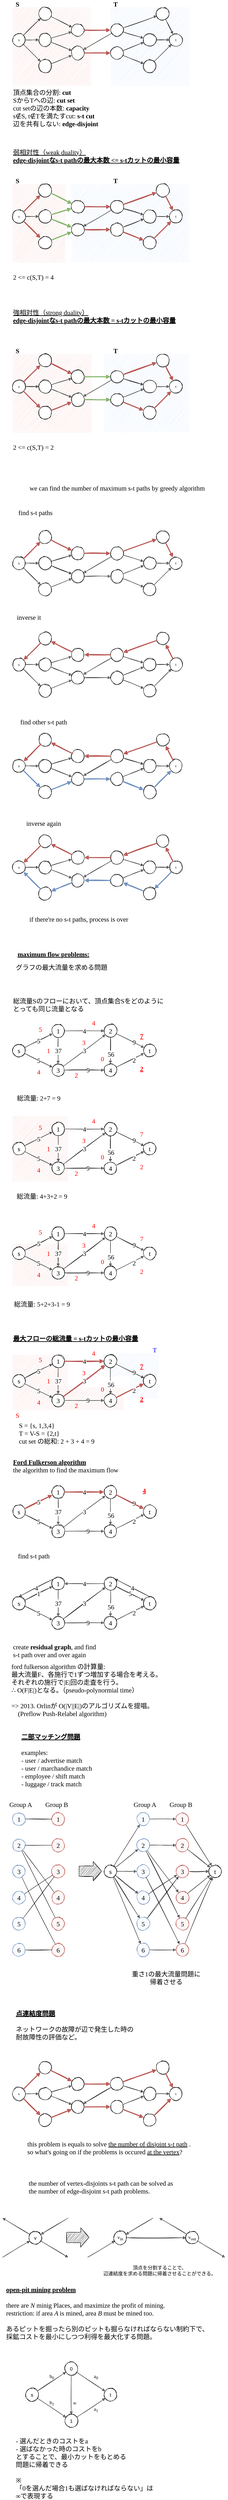 <mxfile version="16.5.1" type="device" pages="4"><diagram id="M068S6tGSLnBraaltazA" name="Page-1"><mxGraphModel dx="1422" dy="865" grid="1" gridSize="10" guides="1" tooltips="1" connect="1" arrows="1" fold="1" page="1" pageScale="1" pageWidth="700" pageHeight="1200" math="0" shadow="0"><root><mxCell id="0"/><mxCell id="1" parent="0"/><mxCell id="aYpcyWiuzAABnJkqGJH--360" value="" style="rounded=0;whiteSpace=wrap;html=1;sketch=1;fontFamily=Comic Sans MS;fontSize=20;fillColor=#dae8fc;strokeColor=none;" parent="1" vertex="1"><mxGeometry x="400" y="4225" width="85" height="70" as="geometry"/></mxCell><mxCell id="aYpcyWiuzAABnJkqGJH--359" value="" style="rounded=0;whiteSpace=wrap;html=1;sketch=1;fontFamily=Comic Sans MS;fontSize=20;fillColor=#dae8fc;strokeColor=none;" parent="1" vertex="1"><mxGeometry x="315" y="4155" width="170" height="70" as="geometry"/></mxCell><mxCell id="aYpcyWiuzAABnJkqGJH--356" value="" style="rounded=0;whiteSpace=wrap;html=1;sketch=1;fontFamily=Comic Sans MS;fontSize=20;fillColor=#f8cecc;strokeColor=none;" parent="1" vertex="1"><mxGeometry x="210" y="4260" width="170" height="70" as="geometry"/></mxCell><mxCell id="aYpcyWiuzAABnJkqGJH--294" value="" style="rounded=0;whiteSpace=wrap;html=1;sketch=1;fontFamily=Comic Sans MS;fontSize=20;fillColor=#f8cecc;strokeColor=none;" parent="1" vertex="1"><mxGeometry x="40" y="3430" width="170" height="200" as="geometry"/></mxCell><mxCell id="aYpcyWiuzAABnJkqGJH--324" value="" style="rounded=0;whiteSpace=wrap;html=1;sketch=1;fontFamily=Comic Sans MS;fontSize=20;fillColor=#f8cecc;strokeColor=none;" parent="1" vertex="1"><mxGeometry x="40" y="3820" width="170" height="130" as="geometry"/></mxCell><mxCell id="aYpcyWiuzAABnJkqGJH--355" value="" style="rounded=0;whiteSpace=wrap;html=1;sketch=1;fontFamily=Comic Sans MS;fontSize=20;fillColor=#f8cecc;strokeColor=none;" parent="1" vertex="1"><mxGeometry x="40" y="4160" width="170" height="170" as="geometry"/></mxCell><mxCell id="uyEJnJj1svKpnuVNe9Va-33" value="" style="rounded=0;whiteSpace=wrap;html=1;sketch=1;fillColor=#dae8fc;strokeColor=none;" parent="1" vertex="1"><mxGeometry x="340" y="40" width="240" height="240" as="geometry"/></mxCell><mxCell id="uyEJnJj1svKpnuVNe9Va-32" value="" style="rounded=0;whiteSpace=wrap;html=1;sketch=1;fillColor=#f8cecc;strokeColor=none;" parent="1" vertex="1"><mxGeometry x="40" y="40" width="240" height="240" as="geometry"/></mxCell><mxCell id="uyEJnJj1svKpnuVNe9Va-1" value="&lt;font face=&quot;Comic Sans MS&quot;&gt;s&lt;/font&gt;" style="ellipse;whiteSpace=wrap;html=1;aspect=fixed;sketch=1;" parent="1" vertex="1"><mxGeometry x="40" y="120" width="40" height="40" as="geometry"/></mxCell><mxCell id="uyEJnJj1svKpnuVNe9Va-2" value="" style="ellipse;whiteSpace=wrap;html=1;aspect=fixed;sketch=1;" parent="1" vertex="1"><mxGeometry x="120" y="40" width="40" height="40" as="geometry"/></mxCell><mxCell id="uyEJnJj1svKpnuVNe9Va-3" value="" style="ellipse;whiteSpace=wrap;html=1;aspect=fixed;sketch=1;" parent="1" vertex="1"><mxGeometry x="120" y="120" width="40" height="40" as="geometry"/></mxCell><mxCell id="uyEJnJj1svKpnuVNe9Va-4" value="" style="ellipse;whiteSpace=wrap;html=1;aspect=fixed;sketch=1;" parent="1" vertex="1"><mxGeometry x="120" y="200" width="40" height="40" as="geometry"/></mxCell><mxCell id="uyEJnJj1svKpnuVNe9Va-5" value="" style="ellipse;whiteSpace=wrap;html=1;aspect=fixed;sketch=1;" parent="1" vertex="1"><mxGeometry x="220" y="160" width="40" height="40" as="geometry"/></mxCell><mxCell id="uyEJnJj1svKpnuVNe9Va-6" value="" style="ellipse;whiteSpace=wrap;html=1;aspect=fixed;sketch=1;" parent="1" vertex="1"><mxGeometry x="220" y="90" width="40" height="40" as="geometry"/></mxCell><mxCell id="uyEJnJj1svKpnuVNe9Va-7" value="" style="ellipse;whiteSpace=wrap;html=1;aspect=fixed;sketch=1;" parent="1" vertex="1"><mxGeometry x="340" y="90" width="40" height="40" as="geometry"/></mxCell><mxCell id="uyEJnJj1svKpnuVNe9Va-8" value="" style="ellipse;whiteSpace=wrap;html=1;aspect=fixed;sketch=1;" parent="1" vertex="1"><mxGeometry x="340" y="160" width="40" height="40" as="geometry"/></mxCell><mxCell id="uyEJnJj1svKpnuVNe9Va-10" value="&lt;font face=&quot;Comic Sans MS&quot;&gt;t&lt;/font&gt;" style="ellipse;whiteSpace=wrap;html=1;aspect=fixed;sketch=1;" parent="1" vertex="1"><mxGeometry x="520" y="120" width="40" height="40" as="geometry"/></mxCell><mxCell id="uyEJnJj1svKpnuVNe9Va-11" value="" style="ellipse;whiteSpace=wrap;html=1;aspect=fixed;sketch=1;" parent="1" vertex="1"><mxGeometry x="440" y="120" width="40" height="40" as="geometry"/></mxCell><mxCell id="uyEJnJj1svKpnuVNe9Va-12" value="" style="ellipse;whiteSpace=wrap;html=1;aspect=fixed;sketch=1;" parent="1" vertex="1"><mxGeometry x="480" y="40" width="40" height="40" as="geometry"/></mxCell><mxCell id="uyEJnJj1svKpnuVNe9Va-14" value="" style="endArrow=classic;html=1;rounded=0;sketch=1;" parent="1" source="uyEJnJj1svKpnuVNe9Va-1" target="uyEJnJj1svKpnuVNe9Va-2" edge="1"><mxGeometry width="50" height="50" relative="1" as="geometry"><mxPoint x="40" y="220" as="sourcePoint"/><mxPoint x="90" y="170" as="targetPoint"/></mxGeometry></mxCell><mxCell id="uyEJnJj1svKpnuVNe9Va-15" value="" style="endArrow=classic;html=1;rounded=0;sketch=1;" parent="1" source="uyEJnJj1svKpnuVNe9Va-1" target="uyEJnJj1svKpnuVNe9Va-3" edge="1"><mxGeometry width="50" height="50" relative="1" as="geometry"><mxPoint x="40" y="220" as="sourcePoint"/><mxPoint x="90" y="170" as="targetPoint"/></mxGeometry></mxCell><mxCell id="uyEJnJj1svKpnuVNe9Va-16" value="" style="endArrow=classic;html=1;rounded=0;sketch=1;" parent="1" source="uyEJnJj1svKpnuVNe9Va-1" target="uyEJnJj1svKpnuVNe9Va-4" edge="1"><mxGeometry width="50" height="50" relative="1" as="geometry"><mxPoint x="40" y="220" as="sourcePoint"/><mxPoint x="90" y="170" as="targetPoint"/></mxGeometry></mxCell><mxCell id="uyEJnJj1svKpnuVNe9Va-17" value="" style="endArrow=classic;html=1;rounded=0;sketch=1;" parent="1" source="uyEJnJj1svKpnuVNe9Va-3" target="uyEJnJj1svKpnuVNe9Va-6" edge="1"><mxGeometry width="50" height="50" relative="1" as="geometry"><mxPoint x="180.002" y="130.002" as="sourcePoint"/><mxPoint x="232" y="150" as="targetPoint"/></mxGeometry></mxCell><mxCell id="uyEJnJj1svKpnuVNe9Va-18" value="" style="endArrow=classic;html=1;rounded=0;sketch=1;" parent="1" source="uyEJnJj1svKpnuVNe9Va-3" target="uyEJnJj1svKpnuVNe9Va-5" edge="1"><mxGeometry width="50" height="50" relative="1" as="geometry"><mxPoint x="180.002" y="130.002" as="sourcePoint"/><mxPoint x="232" y="150" as="targetPoint"/></mxGeometry></mxCell><mxCell id="uyEJnJj1svKpnuVNe9Va-19" value="" style="endArrow=classic;html=1;rounded=0;sketch=1;" parent="1" source="uyEJnJj1svKpnuVNe9Va-4" target="uyEJnJj1svKpnuVNe9Va-5" edge="1"><mxGeometry width="50" height="50" relative="1" as="geometry"><mxPoint x="180.002" y="130.002" as="sourcePoint"/><mxPoint x="232" y="150" as="targetPoint"/></mxGeometry></mxCell><mxCell id="uyEJnJj1svKpnuVNe9Va-20" value="" style="endArrow=classic;html=1;rounded=0;sketch=1;" parent="1" source="uyEJnJj1svKpnuVNe9Va-2" target="uyEJnJj1svKpnuVNe9Va-6" edge="1"><mxGeometry width="50" height="50" relative="1" as="geometry"><mxPoint x="180.002" y="130.002" as="sourcePoint"/><mxPoint x="232" y="150" as="targetPoint"/></mxGeometry></mxCell><mxCell id="uyEJnJj1svKpnuVNe9Va-21" value="" style="endArrow=classic;html=1;rounded=0;sketch=1;fillColor=#f8cecc;strokeColor=#b85450;strokeWidth=3;" parent="1" source="uyEJnJj1svKpnuVNe9Va-6" target="uyEJnJj1svKpnuVNe9Va-7" edge="1"><mxGeometry width="50" height="50" relative="1" as="geometry"><mxPoint x="299.999" y="47.884" as="sourcePoint"/><mxPoint x="364.221" y="79.996" as="targetPoint"/></mxGeometry></mxCell><mxCell id="uyEJnJj1svKpnuVNe9Va-22" value="" style="endArrow=classic;html=1;rounded=0;sketch=1;fillColor=#f8cecc;strokeColor=#b85450;strokeWidth=3;" parent="1" source="uyEJnJj1svKpnuVNe9Va-5" target="uyEJnJj1svKpnuVNe9Va-8" edge="1"><mxGeometry width="50" height="50" relative="1" as="geometry"><mxPoint x="270" y="120" as="sourcePoint"/><mxPoint x="350" y="120" as="targetPoint"/></mxGeometry></mxCell><mxCell id="uyEJnJj1svKpnuVNe9Va-23" value="" style="endArrow=classic;html=1;rounded=0;sketch=1;" parent="1" source="uyEJnJj1svKpnuVNe9Va-7" target="uyEJnJj1svKpnuVNe9Va-5" edge="1"><mxGeometry width="50" height="50" relative="1" as="geometry"><mxPoint x="270" y="139.5" as="sourcePoint"/><mxPoint x="350" y="139.5" as="targetPoint"/></mxGeometry></mxCell><mxCell id="uyEJnJj1svKpnuVNe9Va-24" value="" style="endArrow=classic;html=1;rounded=0;sketch=1;" parent="1" source="uyEJnJj1svKpnuVNe9Va-7" target="uyEJnJj1svKpnuVNe9Va-12" edge="1"><mxGeometry width="50" height="50" relative="1" as="geometry"><mxPoint x="270" y="139.5" as="sourcePoint"/><mxPoint x="350" y="139.5" as="targetPoint"/></mxGeometry></mxCell><mxCell id="uyEJnJj1svKpnuVNe9Va-25" value="" style="endArrow=classic;html=1;rounded=0;sketch=1;" parent="1" source="uyEJnJj1svKpnuVNe9Va-7" target="uyEJnJj1svKpnuVNe9Va-11" edge="1"><mxGeometry width="50" height="50" relative="1" as="geometry"><mxPoint x="270" y="139.5" as="sourcePoint"/><mxPoint x="350" y="139.5" as="targetPoint"/></mxGeometry></mxCell><mxCell id="uyEJnJj1svKpnuVNe9Va-26" value="" style="endArrow=classic;html=1;rounded=0;sketch=1;" parent="1" source="uyEJnJj1svKpnuVNe9Va-8" target="uyEJnJj1svKpnuVNe9Va-11" edge="1"><mxGeometry width="50" height="50" relative="1" as="geometry"><mxPoint x="270" y="139.5" as="sourcePoint"/><mxPoint x="350" y="139.5" as="targetPoint"/></mxGeometry></mxCell><mxCell id="uyEJnJj1svKpnuVNe9Va-27" value="" style="endArrow=classic;html=1;rounded=0;sketch=1;" parent="1" source="uyEJnJj1svKpnuVNe9Va-11" target="uyEJnJj1svKpnuVNe9Va-10" edge="1"><mxGeometry width="50" height="50" relative="1" as="geometry"><mxPoint x="490.001" y="192.611" as="sourcePoint"/><mxPoint x="552.83" y="167.388" as="targetPoint"/></mxGeometry></mxCell><mxCell id="uyEJnJj1svKpnuVNe9Va-28" value="" style="endArrow=classic;html=1;rounded=0;sketch=1;" parent="1" source="uyEJnJj1svKpnuVNe9Va-12" target="uyEJnJj1svKpnuVNe9Va-10" edge="1"><mxGeometry width="50" height="50" relative="1" as="geometry"><mxPoint x="490.001" y="192.611" as="sourcePoint"/><mxPoint x="552.83" y="167.388" as="targetPoint"/></mxGeometry></mxCell><mxCell id="uyEJnJj1svKpnuVNe9Va-29" value="" style="ellipse;whiteSpace=wrap;html=1;aspect=fixed;sketch=1;" parent="1" vertex="1"><mxGeometry x="440" y="200" width="40" height="40" as="geometry"/></mxCell><mxCell id="uyEJnJj1svKpnuVNe9Va-30" value="" style="endArrow=classic;html=1;rounded=0;sketch=1;" parent="1" source="uyEJnJj1svKpnuVNe9Va-29" target="uyEJnJj1svKpnuVNe9Va-10" edge="1"><mxGeometry width="50" height="50" relative="1" as="geometry"><mxPoint x="490.001" y="192.611" as="sourcePoint"/><mxPoint x="552.83" y="167.388" as="targetPoint"/></mxGeometry></mxCell><mxCell id="uyEJnJj1svKpnuVNe9Va-31" value="" style="endArrow=classic;html=1;rounded=0;sketch=1;" parent="1" source="uyEJnJj1svKpnuVNe9Va-8" target="uyEJnJj1svKpnuVNe9Va-29" edge="1"><mxGeometry width="50" height="50" relative="1" as="geometry"><mxPoint x="270" y="139.5" as="sourcePoint"/><mxPoint x="350" y="139.5" as="targetPoint"/></mxGeometry></mxCell><mxCell id="uyEJnJj1svKpnuVNe9Va-34" value="&lt;font face=&quot;Comic Sans MS&quot; size=&quot;1&quot;&gt;&lt;b style=&quot;font-size: 20px&quot;&gt;S&lt;/b&gt;&lt;/font&gt;" style="text;html=1;align=center;verticalAlign=middle;resizable=0;points=[];autosize=1;strokeColor=none;fillColor=none;" parent="1" vertex="1"><mxGeometry x="40" y="20" width="30" height="20" as="geometry"/></mxCell><mxCell id="uyEJnJj1svKpnuVNe9Va-35" value="&lt;font face=&quot;Comic Sans MS&quot; size=&quot;1&quot;&gt;&lt;b style=&quot;font-size: 20px&quot;&gt;T&lt;/b&gt;&lt;/font&gt;" style="text;html=1;align=center;verticalAlign=middle;resizable=0;points=[];autosize=1;strokeColor=none;fillColor=none;" parent="1" vertex="1"><mxGeometry x="340" y="20" width="30" height="20" as="geometry"/></mxCell><mxCell id="uyEJnJj1svKpnuVNe9Va-36" value="頂点集合の分割: &lt;b&gt;cut&lt;/b&gt;&lt;br&gt;SからTへの辺: &lt;b&gt;cut set&lt;/b&gt;&lt;br&gt;cut setの辺の本数: &lt;b&gt;capacity&lt;/b&gt;&lt;br&gt;s∉S, t∉Tを満たすcut: &lt;b&gt;s-t cut&lt;/b&gt;&lt;br&gt;辺を共有しない: &lt;b&gt;edge-disjoint&lt;br&gt;&lt;/b&gt;&lt;br&gt;" style="text;html=1;align=left;verticalAlign=middle;resizable=0;points=[];autosize=1;strokeColor=none;fillColor=none;fontSize=20;fontFamily=Comic Sans MS;" parent="1" vertex="1"><mxGeometry x="40" y="285" width="300" height="150" as="geometry"/></mxCell><mxCell id="aYpcyWiuzAABnJkqGJH--1" value="" style="rounded=0;whiteSpace=wrap;html=1;sketch=1;fillColor=#dae8fc;strokeColor=none;" parent="1" vertex="1"><mxGeometry x="220" y="580" width="360" height="240" as="geometry"/></mxCell><mxCell id="aYpcyWiuzAABnJkqGJH--2" value="" style="rounded=0;whiteSpace=wrap;html=1;sketch=1;fillColor=#f8cecc;strokeColor=none;" parent="1" vertex="1"><mxGeometry x="40" y="580" width="160" height="240" as="geometry"/></mxCell><mxCell id="aYpcyWiuzAABnJkqGJH--3" value="&lt;font face=&quot;Comic Sans MS&quot;&gt;s&lt;/font&gt;" style="ellipse;whiteSpace=wrap;html=1;aspect=fixed;sketch=1;" parent="1" vertex="1"><mxGeometry x="40" y="660" width="40" height="40" as="geometry"/></mxCell><mxCell id="aYpcyWiuzAABnJkqGJH--4" value="" style="ellipse;whiteSpace=wrap;html=1;aspect=fixed;sketch=1;" parent="1" vertex="1"><mxGeometry x="120" y="580" width="40" height="40" as="geometry"/></mxCell><mxCell id="aYpcyWiuzAABnJkqGJH--5" value="" style="ellipse;whiteSpace=wrap;html=1;aspect=fixed;sketch=1;" parent="1" vertex="1"><mxGeometry x="120" y="660" width="40" height="40" as="geometry"/></mxCell><mxCell id="aYpcyWiuzAABnJkqGJH--6" value="" style="ellipse;whiteSpace=wrap;html=1;aspect=fixed;sketch=1;" parent="1" vertex="1"><mxGeometry x="120" y="740" width="40" height="40" as="geometry"/></mxCell><mxCell id="aYpcyWiuzAABnJkqGJH--7" value="" style="ellipse;whiteSpace=wrap;html=1;aspect=fixed;sketch=1;" parent="1" vertex="1"><mxGeometry x="220" y="700" width="40" height="40" as="geometry"/></mxCell><mxCell id="aYpcyWiuzAABnJkqGJH--8" value="" style="ellipse;whiteSpace=wrap;html=1;aspect=fixed;sketch=1;" parent="1" vertex="1"><mxGeometry x="220" y="630" width="40" height="40" as="geometry"/></mxCell><mxCell id="aYpcyWiuzAABnJkqGJH--9" value="" style="ellipse;whiteSpace=wrap;html=1;aspect=fixed;sketch=1;" parent="1" vertex="1"><mxGeometry x="340" y="630" width="40" height="40" as="geometry"/></mxCell><mxCell id="aYpcyWiuzAABnJkqGJH--10" value="" style="ellipse;whiteSpace=wrap;html=1;aspect=fixed;sketch=1;" parent="1" vertex="1"><mxGeometry x="340" y="700" width="40" height="40" as="geometry"/></mxCell><mxCell id="aYpcyWiuzAABnJkqGJH--11" value="&lt;font face=&quot;Comic Sans MS&quot;&gt;t&lt;/font&gt;" style="ellipse;whiteSpace=wrap;html=1;aspect=fixed;sketch=1;" parent="1" vertex="1"><mxGeometry x="520" y="660" width="40" height="40" as="geometry"/></mxCell><mxCell id="aYpcyWiuzAABnJkqGJH--12" value="" style="ellipse;whiteSpace=wrap;html=1;aspect=fixed;sketch=1;" parent="1" vertex="1"><mxGeometry x="440" y="660" width="40" height="40" as="geometry"/></mxCell><mxCell id="aYpcyWiuzAABnJkqGJH--13" value="" style="ellipse;whiteSpace=wrap;html=1;aspect=fixed;sketch=1;" parent="1" vertex="1"><mxGeometry x="480" y="580" width="40" height="40" as="geometry"/></mxCell><mxCell id="aYpcyWiuzAABnJkqGJH--14" value="" style="endArrow=classic;html=1;rounded=0;sketch=1;fillColor=#f8cecc;strokeColor=#b85450;strokeWidth=3;" parent="1" source="aYpcyWiuzAABnJkqGJH--3" target="aYpcyWiuzAABnJkqGJH--4" edge="1"><mxGeometry width="50" height="50" relative="1" as="geometry"><mxPoint x="40" y="760" as="sourcePoint"/><mxPoint x="90" y="710" as="targetPoint"/></mxGeometry></mxCell><mxCell id="aYpcyWiuzAABnJkqGJH--15" value="" style="endArrow=classic;html=1;rounded=0;sketch=1;" parent="1" source="aYpcyWiuzAABnJkqGJH--3" target="aYpcyWiuzAABnJkqGJH--5" edge="1"><mxGeometry width="50" height="50" relative="1" as="geometry"><mxPoint x="40" y="760" as="sourcePoint"/><mxPoint x="90" y="710" as="targetPoint"/></mxGeometry></mxCell><mxCell id="aYpcyWiuzAABnJkqGJH--16" value="" style="endArrow=classic;html=1;rounded=0;sketch=1;fillColor=#f8cecc;strokeColor=#b85450;strokeWidth=3;" parent="1" source="aYpcyWiuzAABnJkqGJH--3" target="aYpcyWiuzAABnJkqGJH--6" edge="1"><mxGeometry width="50" height="50" relative="1" as="geometry"><mxPoint x="40" y="760" as="sourcePoint"/><mxPoint x="90" y="710" as="targetPoint"/></mxGeometry></mxCell><mxCell id="aYpcyWiuzAABnJkqGJH--17" value="" style="endArrow=classic;html=1;rounded=0;sketch=1;fillColor=#d5e8d4;strokeColor=#82b366;strokeWidth=3;" parent="1" source="aYpcyWiuzAABnJkqGJH--5" target="aYpcyWiuzAABnJkqGJH--8" edge="1"><mxGeometry width="50" height="50" relative="1" as="geometry"><mxPoint x="180.002" y="670.002" as="sourcePoint"/><mxPoint x="232" y="690" as="targetPoint"/></mxGeometry></mxCell><mxCell id="aYpcyWiuzAABnJkqGJH--18" value="" style="endArrow=classic;html=1;rounded=0;sketch=1;fillColor=#d5e8d4;strokeColor=#82b366;strokeWidth=3;" parent="1" source="aYpcyWiuzAABnJkqGJH--5" target="aYpcyWiuzAABnJkqGJH--7" edge="1"><mxGeometry width="50" height="50" relative="1" as="geometry"><mxPoint x="180.002" y="670.002" as="sourcePoint"/><mxPoint x="232" y="690" as="targetPoint"/></mxGeometry></mxCell><mxCell id="aYpcyWiuzAABnJkqGJH--19" value="" style="endArrow=classic;html=1;rounded=0;sketch=1;fillColor=#d5e8d4;strokeColor=#82b366;strokeWidth=3;" parent="1" source="aYpcyWiuzAABnJkqGJH--6" target="aYpcyWiuzAABnJkqGJH--7" edge="1"><mxGeometry width="50" height="50" relative="1" as="geometry"><mxPoint x="180.002" y="670.002" as="sourcePoint"/><mxPoint x="232" y="690" as="targetPoint"/></mxGeometry></mxCell><mxCell id="aYpcyWiuzAABnJkqGJH--20" value="" style="endArrow=classic;html=1;rounded=0;sketch=1;fillColor=#d5e8d4;strokeColor=#82b366;strokeWidth=3;" parent="1" source="aYpcyWiuzAABnJkqGJH--4" target="aYpcyWiuzAABnJkqGJH--8" edge="1"><mxGeometry width="50" height="50" relative="1" as="geometry"><mxPoint x="180.002" y="670.002" as="sourcePoint"/><mxPoint x="232" y="690" as="targetPoint"/></mxGeometry></mxCell><mxCell id="aYpcyWiuzAABnJkqGJH--21" value="" style="endArrow=classic;html=1;rounded=0;sketch=1;fillColor=#f8cecc;strokeColor=#b85450;strokeWidth=3;" parent="1" source="aYpcyWiuzAABnJkqGJH--8" target="aYpcyWiuzAABnJkqGJH--9" edge="1"><mxGeometry width="50" height="50" relative="1" as="geometry"><mxPoint x="299.999" y="587.884" as="sourcePoint"/><mxPoint x="364.221" y="619.996" as="targetPoint"/></mxGeometry></mxCell><mxCell id="aYpcyWiuzAABnJkqGJH--22" value="" style="endArrow=classic;html=1;rounded=0;sketch=1;fillColor=#f8cecc;strokeColor=#b85450;strokeWidth=3;" parent="1" source="aYpcyWiuzAABnJkqGJH--7" target="aYpcyWiuzAABnJkqGJH--10" edge="1"><mxGeometry width="50" height="50" relative="1" as="geometry"><mxPoint x="270" y="660" as="sourcePoint"/><mxPoint x="350" y="660" as="targetPoint"/></mxGeometry></mxCell><mxCell id="aYpcyWiuzAABnJkqGJH--23" value="" style="endArrow=classic;html=1;rounded=0;sketch=1;" parent="1" source="aYpcyWiuzAABnJkqGJH--9" target="aYpcyWiuzAABnJkqGJH--7" edge="1"><mxGeometry width="50" height="50" relative="1" as="geometry"><mxPoint x="270" y="679.5" as="sourcePoint"/><mxPoint x="350" y="679.5" as="targetPoint"/></mxGeometry></mxCell><mxCell id="aYpcyWiuzAABnJkqGJH--24" value="" style="endArrow=classic;html=1;rounded=0;sketch=1;fillColor=#f8cecc;strokeColor=#b85450;strokeWidth=3;" parent="1" source="aYpcyWiuzAABnJkqGJH--9" target="aYpcyWiuzAABnJkqGJH--13" edge="1"><mxGeometry width="50" height="50" relative="1" as="geometry"><mxPoint x="270" y="679.5" as="sourcePoint"/><mxPoint x="350" y="679.5" as="targetPoint"/></mxGeometry></mxCell><mxCell id="aYpcyWiuzAABnJkqGJH--25" value="" style="endArrow=classic;html=1;rounded=0;sketch=1;" parent="1" source="aYpcyWiuzAABnJkqGJH--9" target="aYpcyWiuzAABnJkqGJH--12" edge="1"><mxGeometry width="50" height="50" relative="1" as="geometry"><mxPoint x="270" y="679.5" as="sourcePoint"/><mxPoint x="350" y="679.5" as="targetPoint"/></mxGeometry></mxCell><mxCell id="aYpcyWiuzAABnJkqGJH--26" value="" style="endArrow=classic;html=1;rounded=0;sketch=1;" parent="1" source="aYpcyWiuzAABnJkqGJH--10" target="aYpcyWiuzAABnJkqGJH--12" edge="1"><mxGeometry width="50" height="50" relative="1" as="geometry"><mxPoint x="270" y="679.5" as="sourcePoint"/><mxPoint x="350" y="679.5" as="targetPoint"/></mxGeometry></mxCell><mxCell id="aYpcyWiuzAABnJkqGJH--27" value="" style="endArrow=classic;html=1;rounded=0;sketch=1;" parent="1" source="aYpcyWiuzAABnJkqGJH--12" target="aYpcyWiuzAABnJkqGJH--11" edge="1"><mxGeometry width="50" height="50" relative="1" as="geometry"><mxPoint x="490.001" y="732.611" as="sourcePoint"/><mxPoint x="552.83" y="707.388" as="targetPoint"/></mxGeometry></mxCell><mxCell id="aYpcyWiuzAABnJkqGJH--28" value="" style="endArrow=classic;html=1;rounded=0;sketch=1;fillColor=#f8cecc;strokeColor=#b85450;strokeWidth=3;" parent="1" source="aYpcyWiuzAABnJkqGJH--13" target="aYpcyWiuzAABnJkqGJH--11" edge="1"><mxGeometry width="50" height="50" relative="1" as="geometry"><mxPoint x="490.001" y="732.611" as="sourcePoint"/><mxPoint x="552.83" y="707.388" as="targetPoint"/></mxGeometry></mxCell><mxCell id="aYpcyWiuzAABnJkqGJH--29" value="" style="ellipse;whiteSpace=wrap;html=1;aspect=fixed;sketch=1;" parent="1" vertex="1"><mxGeometry x="440" y="740" width="40" height="40" as="geometry"/></mxCell><mxCell id="aYpcyWiuzAABnJkqGJH--30" value="" style="endArrow=classic;html=1;rounded=0;sketch=1;fillColor=#f8cecc;strokeColor=#b85450;strokeWidth=3;" parent="1" source="aYpcyWiuzAABnJkqGJH--29" target="aYpcyWiuzAABnJkqGJH--11" edge="1"><mxGeometry width="50" height="50" relative="1" as="geometry"><mxPoint x="490.001" y="732.611" as="sourcePoint"/><mxPoint x="552.83" y="707.388" as="targetPoint"/></mxGeometry></mxCell><mxCell id="aYpcyWiuzAABnJkqGJH--31" value="" style="endArrow=classic;html=1;rounded=0;sketch=1;fillColor=#f8cecc;strokeColor=#b85450;strokeWidth=3;" parent="1" source="aYpcyWiuzAABnJkqGJH--10" target="aYpcyWiuzAABnJkqGJH--29" edge="1"><mxGeometry width="50" height="50" relative="1" as="geometry"><mxPoint x="270" y="679.5" as="sourcePoint"/><mxPoint x="350" y="679.5" as="targetPoint"/></mxGeometry></mxCell><mxCell id="aYpcyWiuzAABnJkqGJH--32" value="&lt;font face=&quot;Comic Sans MS&quot; size=&quot;1&quot;&gt;&lt;b style=&quot;font-size: 20px&quot;&gt;S&lt;/b&gt;&lt;/font&gt;" style="text;html=1;align=center;verticalAlign=middle;resizable=0;points=[];autosize=1;strokeColor=none;fillColor=none;" parent="1" vertex="1"><mxGeometry x="40" y="560" width="30" height="20" as="geometry"/></mxCell><mxCell id="aYpcyWiuzAABnJkqGJH--33" value="&lt;font face=&quot;Comic Sans MS&quot; size=&quot;1&quot;&gt;&lt;b style=&quot;font-size: 20px&quot;&gt;T&lt;/b&gt;&lt;/font&gt;" style="text;html=1;align=center;verticalAlign=middle;resizable=0;points=[];autosize=1;strokeColor=none;fillColor=none;" parent="1" vertex="1"><mxGeometry x="340" y="560" width="30" height="20" as="geometry"/></mxCell><mxCell id="aYpcyWiuzAABnJkqGJH--34" value="&lt;u&gt;弱相対性（weak duality）&lt;br&gt;&lt;b&gt;edge-disjointなs-t pathの最大本数 &amp;lt;= s-tカットの最小容量&lt;/b&gt;&lt;/u&gt;" style="text;html=1;align=left;verticalAlign=middle;resizable=0;points=[];autosize=1;strokeColor=none;fillColor=none;fontSize=20;fontFamily=Comic Sans MS;" parent="1" vertex="1"><mxGeometry x="40" y="470" width="580" height="50" as="geometry"/></mxCell><mxCell id="aYpcyWiuzAABnJkqGJH--36" value="2 &amp;lt;= c(S,T) = 4" style="text;html=1;align=left;verticalAlign=middle;resizable=0;points=[];autosize=1;strokeColor=none;fillColor=none;fontSize=20;fontFamily=Comic Sans MS;" parent="1" vertex="1"><mxGeometry x="40" y="850" width="150" height="30" as="geometry"/></mxCell><mxCell id="aYpcyWiuzAABnJkqGJH--37" value="" style="rounded=0;whiteSpace=wrap;html=1;sketch=1;fillColor=#dae8fc;strokeColor=none;" parent="1" vertex="1"><mxGeometry x="320" y="1100" width="260" height="240" as="geometry"/></mxCell><mxCell id="aYpcyWiuzAABnJkqGJH--38" value="" style="rounded=0;whiteSpace=wrap;html=1;sketch=1;fillColor=#f8cecc;strokeColor=none;" parent="1" vertex="1"><mxGeometry x="40" y="1100" width="240" height="240" as="geometry"/></mxCell><mxCell id="aYpcyWiuzAABnJkqGJH--39" value="&lt;font face=&quot;Comic Sans MS&quot;&gt;s&lt;/font&gt;" style="ellipse;whiteSpace=wrap;html=1;aspect=fixed;sketch=1;" parent="1" vertex="1"><mxGeometry x="40" y="1180" width="40" height="40" as="geometry"/></mxCell><mxCell id="aYpcyWiuzAABnJkqGJH--40" value="" style="ellipse;whiteSpace=wrap;html=1;aspect=fixed;sketch=1;" parent="1" vertex="1"><mxGeometry x="120" y="1100" width="40" height="40" as="geometry"/></mxCell><mxCell id="aYpcyWiuzAABnJkqGJH--41" value="" style="ellipse;whiteSpace=wrap;html=1;aspect=fixed;sketch=1;" parent="1" vertex="1"><mxGeometry x="120" y="1180" width="40" height="40" as="geometry"/></mxCell><mxCell id="aYpcyWiuzAABnJkqGJH--42" value="" style="ellipse;whiteSpace=wrap;html=1;aspect=fixed;sketch=1;" parent="1" vertex="1"><mxGeometry x="120" y="1260" width="40" height="40" as="geometry"/></mxCell><mxCell id="aYpcyWiuzAABnJkqGJH--43" value="" style="ellipse;whiteSpace=wrap;html=1;aspect=fixed;sketch=1;" parent="1" vertex="1"><mxGeometry x="220" y="1220" width="40" height="40" as="geometry"/></mxCell><mxCell id="aYpcyWiuzAABnJkqGJH--44" value="" style="ellipse;whiteSpace=wrap;html=1;aspect=fixed;sketch=1;" parent="1" vertex="1"><mxGeometry x="220" y="1150" width="40" height="40" as="geometry"/></mxCell><mxCell id="aYpcyWiuzAABnJkqGJH--45" value="" style="ellipse;whiteSpace=wrap;html=1;aspect=fixed;sketch=1;" parent="1" vertex="1"><mxGeometry x="340" y="1150" width="40" height="40" as="geometry"/></mxCell><mxCell id="aYpcyWiuzAABnJkqGJH--46" value="" style="ellipse;whiteSpace=wrap;html=1;aspect=fixed;sketch=1;" parent="1" vertex="1"><mxGeometry x="340" y="1220" width="40" height="40" as="geometry"/></mxCell><mxCell id="aYpcyWiuzAABnJkqGJH--47" value="&lt;font face=&quot;Comic Sans MS&quot;&gt;t&lt;/font&gt;" style="ellipse;whiteSpace=wrap;html=1;aspect=fixed;sketch=1;" parent="1" vertex="1"><mxGeometry x="520" y="1180" width="40" height="40" as="geometry"/></mxCell><mxCell id="aYpcyWiuzAABnJkqGJH--48" value="" style="ellipse;whiteSpace=wrap;html=1;aspect=fixed;sketch=1;" parent="1" vertex="1"><mxGeometry x="440" y="1180" width="40" height="40" as="geometry"/></mxCell><mxCell id="aYpcyWiuzAABnJkqGJH--49" value="" style="ellipse;whiteSpace=wrap;html=1;aspect=fixed;sketch=1;" parent="1" vertex="1"><mxGeometry x="480" y="1100" width="40" height="40" as="geometry"/></mxCell><mxCell id="aYpcyWiuzAABnJkqGJH--50" value="" style="endArrow=classic;html=1;rounded=0;sketch=1;fillColor=#f8cecc;strokeColor=#b85450;strokeWidth=3;" parent="1" source="aYpcyWiuzAABnJkqGJH--39" target="aYpcyWiuzAABnJkqGJH--40" edge="1"><mxGeometry width="50" height="50" relative="1" as="geometry"><mxPoint x="40" y="1280" as="sourcePoint"/><mxPoint x="90" y="1230" as="targetPoint"/></mxGeometry></mxCell><mxCell id="aYpcyWiuzAABnJkqGJH--51" value="" style="endArrow=classic;html=1;rounded=0;sketch=1;" parent="1" source="aYpcyWiuzAABnJkqGJH--39" target="aYpcyWiuzAABnJkqGJH--41" edge="1"><mxGeometry width="50" height="50" relative="1" as="geometry"><mxPoint x="40" y="1280" as="sourcePoint"/><mxPoint x="90" y="1230" as="targetPoint"/></mxGeometry></mxCell><mxCell id="aYpcyWiuzAABnJkqGJH--52" value="" style="endArrow=classic;html=1;rounded=0;sketch=1;fillColor=#f8cecc;strokeColor=#b85450;strokeWidth=3;" parent="1" source="aYpcyWiuzAABnJkqGJH--39" target="aYpcyWiuzAABnJkqGJH--42" edge="1"><mxGeometry width="50" height="50" relative="1" as="geometry"><mxPoint x="40" y="1280" as="sourcePoint"/><mxPoint x="90" y="1230" as="targetPoint"/></mxGeometry></mxCell><mxCell id="aYpcyWiuzAABnJkqGJH--53" value="" style="endArrow=classic;html=1;rounded=0;sketch=1;" parent="1" source="aYpcyWiuzAABnJkqGJH--41" target="aYpcyWiuzAABnJkqGJH--44" edge="1"><mxGeometry width="50" height="50" relative="1" as="geometry"><mxPoint x="180.002" y="1190.002" as="sourcePoint"/><mxPoint x="232" y="1210" as="targetPoint"/></mxGeometry></mxCell><mxCell id="aYpcyWiuzAABnJkqGJH--54" value="" style="endArrow=classic;html=1;rounded=0;sketch=1;" parent="1" source="aYpcyWiuzAABnJkqGJH--41" target="aYpcyWiuzAABnJkqGJH--43" edge="1"><mxGeometry width="50" height="50" relative="1" as="geometry"><mxPoint x="180.002" y="1190.002" as="sourcePoint"/><mxPoint x="232" y="1210" as="targetPoint"/></mxGeometry></mxCell><mxCell id="aYpcyWiuzAABnJkqGJH--55" value="" style="endArrow=classic;html=1;rounded=0;sketch=1;fillColor=#f8cecc;strokeColor=#b85450;strokeWidth=3;" parent="1" source="aYpcyWiuzAABnJkqGJH--42" target="aYpcyWiuzAABnJkqGJH--43" edge="1"><mxGeometry width="50" height="50" relative="1" as="geometry"><mxPoint x="180.002" y="1190.002" as="sourcePoint"/><mxPoint x="232" y="1210" as="targetPoint"/></mxGeometry></mxCell><mxCell id="aYpcyWiuzAABnJkqGJH--56" value="" style="endArrow=classic;html=1;rounded=0;sketch=1;fillColor=#f8cecc;strokeColor=#b85450;strokeWidth=3;" parent="1" source="aYpcyWiuzAABnJkqGJH--40" target="aYpcyWiuzAABnJkqGJH--44" edge="1"><mxGeometry width="50" height="50" relative="1" as="geometry"><mxPoint x="180.002" y="1190.002" as="sourcePoint"/><mxPoint x="232" y="1210" as="targetPoint"/></mxGeometry></mxCell><mxCell id="aYpcyWiuzAABnJkqGJH--57" value="" style="endArrow=classic;html=1;rounded=0;sketch=1;fillColor=#d5e8d4;strokeColor=#82b366;strokeWidth=3;" parent="1" source="aYpcyWiuzAABnJkqGJH--44" target="aYpcyWiuzAABnJkqGJH--45" edge="1"><mxGeometry width="50" height="50" relative="1" as="geometry"><mxPoint x="299.999" y="1107.884" as="sourcePoint"/><mxPoint x="364.221" y="1139.996" as="targetPoint"/></mxGeometry></mxCell><mxCell id="aYpcyWiuzAABnJkqGJH--58" value="" style="endArrow=classic;html=1;rounded=0;sketch=1;fillColor=#d5e8d4;strokeColor=#82b366;strokeWidth=3;" parent="1" source="aYpcyWiuzAABnJkqGJH--43" target="aYpcyWiuzAABnJkqGJH--46" edge="1"><mxGeometry width="50" height="50" relative="1" as="geometry"><mxPoint x="270" y="1180" as="sourcePoint"/><mxPoint x="350" y="1180" as="targetPoint"/></mxGeometry></mxCell><mxCell id="aYpcyWiuzAABnJkqGJH--59" value="" style="endArrow=classic;html=1;rounded=0;sketch=1;" parent="1" source="aYpcyWiuzAABnJkqGJH--45" target="aYpcyWiuzAABnJkqGJH--43" edge="1"><mxGeometry width="50" height="50" relative="1" as="geometry"><mxPoint x="270" y="1199.5" as="sourcePoint"/><mxPoint x="350" y="1199.5" as="targetPoint"/></mxGeometry></mxCell><mxCell id="aYpcyWiuzAABnJkqGJH--60" value="" style="endArrow=classic;html=1;rounded=0;sketch=1;fillColor=#f8cecc;strokeColor=#b85450;strokeWidth=3;" parent="1" source="aYpcyWiuzAABnJkqGJH--45" target="aYpcyWiuzAABnJkqGJH--49" edge="1"><mxGeometry width="50" height="50" relative="1" as="geometry"><mxPoint x="270" y="1199.5" as="sourcePoint"/><mxPoint x="350" y="1199.5" as="targetPoint"/></mxGeometry></mxCell><mxCell id="aYpcyWiuzAABnJkqGJH--61" value="" style="endArrow=classic;html=1;rounded=0;sketch=1;" parent="1" source="aYpcyWiuzAABnJkqGJH--45" target="aYpcyWiuzAABnJkqGJH--48" edge="1"><mxGeometry width="50" height="50" relative="1" as="geometry"><mxPoint x="270" y="1199.5" as="sourcePoint"/><mxPoint x="350" y="1199.5" as="targetPoint"/></mxGeometry></mxCell><mxCell id="aYpcyWiuzAABnJkqGJH--62" value="" style="endArrow=classic;html=1;rounded=0;sketch=1;" parent="1" source="aYpcyWiuzAABnJkqGJH--46" target="aYpcyWiuzAABnJkqGJH--48" edge="1"><mxGeometry width="50" height="50" relative="1" as="geometry"><mxPoint x="270" y="1199.5" as="sourcePoint"/><mxPoint x="350" y="1199.5" as="targetPoint"/></mxGeometry></mxCell><mxCell id="aYpcyWiuzAABnJkqGJH--63" value="" style="endArrow=classic;html=1;rounded=0;sketch=1;" parent="1" source="aYpcyWiuzAABnJkqGJH--48" target="aYpcyWiuzAABnJkqGJH--47" edge="1"><mxGeometry width="50" height="50" relative="1" as="geometry"><mxPoint x="490.001" y="1252.611" as="sourcePoint"/><mxPoint x="552.83" y="1227.388" as="targetPoint"/></mxGeometry></mxCell><mxCell id="aYpcyWiuzAABnJkqGJH--64" value="" style="endArrow=classic;html=1;rounded=0;sketch=1;fillColor=#f8cecc;strokeColor=#b85450;strokeWidth=3;" parent="1" source="aYpcyWiuzAABnJkqGJH--49" target="aYpcyWiuzAABnJkqGJH--47" edge="1"><mxGeometry width="50" height="50" relative="1" as="geometry"><mxPoint x="490.001" y="1252.611" as="sourcePoint"/><mxPoint x="552.83" y="1227.388" as="targetPoint"/></mxGeometry></mxCell><mxCell id="aYpcyWiuzAABnJkqGJH--65" value="" style="ellipse;whiteSpace=wrap;html=1;aspect=fixed;sketch=1;" parent="1" vertex="1"><mxGeometry x="440" y="1260" width="40" height="40" as="geometry"/></mxCell><mxCell id="aYpcyWiuzAABnJkqGJH--66" value="" style="endArrow=classic;html=1;rounded=0;sketch=1;fillColor=#f8cecc;strokeColor=#b85450;strokeWidth=3;" parent="1" source="aYpcyWiuzAABnJkqGJH--65" target="aYpcyWiuzAABnJkqGJH--47" edge="1"><mxGeometry width="50" height="50" relative="1" as="geometry"><mxPoint x="490.001" y="1252.611" as="sourcePoint"/><mxPoint x="552.83" y="1227.388" as="targetPoint"/></mxGeometry></mxCell><mxCell id="aYpcyWiuzAABnJkqGJH--67" value="" style="endArrow=classic;html=1;rounded=0;sketch=1;fillColor=#f8cecc;strokeColor=#b85450;strokeWidth=3;" parent="1" source="aYpcyWiuzAABnJkqGJH--46" target="aYpcyWiuzAABnJkqGJH--65" edge="1"><mxGeometry width="50" height="50" relative="1" as="geometry"><mxPoint x="270" y="1199.5" as="sourcePoint"/><mxPoint x="350" y="1199.5" as="targetPoint"/></mxGeometry></mxCell><mxCell id="aYpcyWiuzAABnJkqGJH--68" value="&lt;font face=&quot;Comic Sans MS&quot; size=&quot;1&quot;&gt;&lt;b style=&quot;font-size: 20px&quot;&gt;S&lt;/b&gt;&lt;/font&gt;" style="text;html=1;align=center;verticalAlign=middle;resizable=0;points=[];autosize=1;strokeColor=none;fillColor=none;" parent="1" vertex="1"><mxGeometry x="40" y="1080" width="30" height="20" as="geometry"/></mxCell><mxCell id="aYpcyWiuzAABnJkqGJH--69" value="&lt;font face=&quot;Comic Sans MS&quot; size=&quot;1&quot;&gt;&lt;b style=&quot;font-size: 20px&quot;&gt;T&lt;/b&gt;&lt;/font&gt;" style="text;html=1;align=center;verticalAlign=middle;resizable=0;points=[];autosize=1;strokeColor=none;fillColor=none;" parent="1" vertex="1"><mxGeometry x="340" y="1080" width="30" height="20" as="geometry"/></mxCell><mxCell id="aYpcyWiuzAABnJkqGJH--70" value="2 &amp;lt;= c(S,T) = 2" style="text;html=1;align=left;verticalAlign=middle;resizable=0;points=[];autosize=1;strokeColor=none;fillColor=none;fontSize=20;fontFamily=Comic Sans MS;" parent="1" vertex="1"><mxGeometry x="40" y="1370" width="150" height="30" as="geometry"/></mxCell><mxCell id="aYpcyWiuzAABnJkqGJH--71" value="&lt;u&gt;強相対性（strong duality）&lt;br&gt;&lt;b&gt;edge-disjointなs-t pathの最大本数 = s-tカットの最小容量&lt;/b&gt;&lt;/u&gt;" style="text;html=1;align=left;verticalAlign=middle;resizable=0;points=[];autosize=1;strokeColor=none;fillColor=none;fontSize=20;fontFamily=Comic Sans MS;" parent="1" vertex="1"><mxGeometry x="40" y="960" width="570" height="50" as="geometry"/></mxCell><mxCell id="aYpcyWiuzAABnJkqGJH--73" value="&lt;font style=&quot;font-size: 20px&quot;&gt;we can find the number of maximum s-t paths by greedy algorithm&lt;/font&gt;" style="text;html=1;align=center;verticalAlign=middle;resizable=0;points=[];autosize=1;strokeColor=none;fillColor=none;fontFamily=Comic Sans MS;" parent="1" vertex="1"><mxGeometry x="40" y="1500" width="640" height="20" as="geometry"/></mxCell><mxCell id="aYpcyWiuzAABnJkqGJH--107" value="&lt;font face=&quot;Comic Sans MS&quot;&gt;s&lt;/font&gt;" style="ellipse;whiteSpace=wrap;html=1;aspect=fixed;sketch=1;" parent="1" vertex="1"><mxGeometry x="40" y="1720" width="40" height="40" as="geometry"/></mxCell><mxCell id="aYpcyWiuzAABnJkqGJH--108" value="" style="ellipse;whiteSpace=wrap;html=1;aspect=fixed;sketch=1;" parent="1" vertex="1"><mxGeometry x="120" y="1640" width="40" height="40" as="geometry"/></mxCell><mxCell id="aYpcyWiuzAABnJkqGJH--109" value="" style="ellipse;whiteSpace=wrap;html=1;aspect=fixed;sketch=1;" parent="1" vertex="1"><mxGeometry x="120" y="1720" width="40" height="40" as="geometry"/></mxCell><mxCell id="aYpcyWiuzAABnJkqGJH--110" value="" style="ellipse;whiteSpace=wrap;html=1;aspect=fixed;sketch=1;" parent="1" vertex="1"><mxGeometry x="120" y="1800" width="40" height="40" as="geometry"/></mxCell><mxCell id="aYpcyWiuzAABnJkqGJH--111" value="" style="ellipse;whiteSpace=wrap;html=1;aspect=fixed;sketch=1;" parent="1" vertex="1"><mxGeometry x="220" y="1760" width="40" height="40" as="geometry"/></mxCell><mxCell id="aYpcyWiuzAABnJkqGJH--112" value="" style="ellipse;whiteSpace=wrap;html=1;aspect=fixed;sketch=1;" parent="1" vertex="1"><mxGeometry x="220" y="1690" width="40" height="40" as="geometry"/></mxCell><mxCell id="aYpcyWiuzAABnJkqGJH--113" value="" style="ellipse;whiteSpace=wrap;html=1;aspect=fixed;sketch=1;" parent="1" vertex="1"><mxGeometry x="340" y="1690" width="40" height="40" as="geometry"/></mxCell><mxCell id="aYpcyWiuzAABnJkqGJH--114" value="" style="ellipse;whiteSpace=wrap;html=1;aspect=fixed;sketch=1;" parent="1" vertex="1"><mxGeometry x="340" y="1760" width="40" height="40" as="geometry"/></mxCell><mxCell id="aYpcyWiuzAABnJkqGJH--115" value="&lt;font face=&quot;Comic Sans MS&quot;&gt;t&lt;/font&gt;" style="ellipse;whiteSpace=wrap;html=1;aspect=fixed;sketch=1;" parent="1" vertex="1"><mxGeometry x="520" y="1720" width="40" height="40" as="geometry"/></mxCell><mxCell id="aYpcyWiuzAABnJkqGJH--116" value="" style="ellipse;whiteSpace=wrap;html=1;aspect=fixed;sketch=1;" parent="1" vertex="1"><mxGeometry x="440" y="1720" width="40" height="40" as="geometry"/></mxCell><mxCell id="aYpcyWiuzAABnJkqGJH--117" value="" style="ellipse;whiteSpace=wrap;html=1;aspect=fixed;sketch=1;" parent="1" vertex="1"><mxGeometry x="480" y="1640" width="40" height="40" as="geometry"/></mxCell><mxCell id="aYpcyWiuzAABnJkqGJH--118" value="" style="endArrow=classic;html=1;rounded=0;sketch=1;fillColor=#f8cecc;strokeColor=#b85450;strokeWidth=3;" parent="1" source="aYpcyWiuzAABnJkqGJH--107" target="aYpcyWiuzAABnJkqGJH--108" edge="1"><mxGeometry width="50" height="50" relative="1" as="geometry"><mxPoint x="40" y="1820" as="sourcePoint"/><mxPoint x="90" y="1770" as="targetPoint"/></mxGeometry></mxCell><mxCell id="aYpcyWiuzAABnJkqGJH--119" value="" style="endArrow=classic;html=1;rounded=0;sketch=1;" parent="1" source="aYpcyWiuzAABnJkqGJH--107" target="aYpcyWiuzAABnJkqGJH--109" edge="1"><mxGeometry width="50" height="50" relative="1" as="geometry"><mxPoint x="40" y="1820" as="sourcePoint"/><mxPoint x="90" y="1770" as="targetPoint"/></mxGeometry></mxCell><mxCell id="aYpcyWiuzAABnJkqGJH--120" value="" style="endArrow=classic;html=1;rounded=0;sketch=1;" parent="1" source="aYpcyWiuzAABnJkqGJH--107" target="aYpcyWiuzAABnJkqGJH--110" edge="1"><mxGeometry width="50" height="50" relative="1" as="geometry"><mxPoint x="40" y="1820" as="sourcePoint"/><mxPoint x="90" y="1770" as="targetPoint"/></mxGeometry></mxCell><mxCell id="aYpcyWiuzAABnJkqGJH--121" value="" style="endArrow=classic;html=1;rounded=0;sketch=1;" parent="1" source="aYpcyWiuzAABnJkqGJH--109" target="aYpcyWiuzAABnJkqGJH--112" edge="1"><mxGeometry width="50" height="50" relative="1" as="geometry"><mxPoint x="180.002" y="1730.002" as="sourcePoint"/><mxPoint x="232" y="1750" as="targetPoint"/></mxGeometry></mxCell><mxCell id="aYpcyWiuzAABnJkqGJH--122" value="" style="endArrow=classic;html=1;rounded=0;sketch=1;" parent="1" source="aYpcyWiuzAABnJkqGJH--109" target="aYpcyWiuzAABnJkqGJH--111" edge="1"><mxGeometry width="50" height="50" relative="1" as="geometry"><mxPoint x="180.002" y="1730.002" as="sourcePoint"/><mxPoint x="232" y="1750" as="targetPoint"/></mxGeometry></mxCell><mxCell id="aYpcyWiuzAABnJkqGJH--123" value="" style="endArrow=classic;html=1;rounded=0;sketch=1;" parent="1" source="aYpcyWiuzAABnJkqGJH--110" target="aYpcyWiuzAABnJkqGJH--111" edge="1"><mxGeometry width="50" height="50" relative="1" as="geometry"><mxPoint x="180.002" y="1730.002" as="sourcePoint"/><mxPoint x="232" y="1750" as="targetPoint"/></mxGeometry></mxCell><mxCell id="aYpcyWiuzAABnJkqGJH--124" value="" style="endArrow=classic;html=1;rounded=0;sketch=1;fillColor=#f8cecc;strokeColor=#b85450;strokeWidth=3;" parent="1" source="aYpcyWiuzAABnJkqGJH--108" target="aYpcyWiuzAABnJkqGJH--112" edge="1"><mxGeometry width="50" height="50" relative="1" as="geometry"><mxPoint x="180.002" y="1730.002" as="sourcePoint"/><mxPoint x="232" y="1750" as="targetPoint"/></mxGeometry></mxCell><mxCell id="aYpcyWiuzAABnJkqGJH--125" value="" style="endArrow=classic;html=1;rounded=0;sketch=1;fillColor=#f8cecc;strokeColor=#b85450;strokeWidth=3;" parent="1" source="aYpcyWiuzAABnJkqGJH--112" target="aYpcyWiuzAABnJkqGJH--113" edge="1"><mxGeometry width="50" height="50" relative="1" as="geometry"><mxPoint x="299.999" y="1647.884" as="sourcePoint"/><mxPoint x="364.221" y="1679.996" as="targetPoint"/></mxGeometry></mxCell><mxCell id="aYpcyWiuzAABnJkqGJH--126" value="" style="endArrow=classic;html=1;rounded=0;sketch=1;fillColor=#f8cecc;strokeColor=#000000;strokeWidth=1;" parent="1" source="aYpcyWiuzAABnJkqGJH--111" target="aYpcyWiuzAABnJkqGJH--114" edge="1"><mxGeometry width="50" height="50" relative="1" as="geometry"><mxPoint x="270" y="1720" as="sourcePoint"/><mxPoint x="350" y="1720" as="targetPoint"/></mxGeometry></mxCell><mxCell id="aYpcyWiuzAABnJkqGJH--127" value="" style="endArrow=classic;html=1;rounded=0;sketch=1;" parent="1" source="aYpcyWiuzAABnJkqGJH--113" target="aYpcyWiuzAABnJkqGJH--111" edge="1"><mxGeometry width="50" height="50" relative="1" as="geometry"><mxPoint x="270" y="1739.5" as="sourcePoint"/><mxPoint x="350" y="1739.5" as="targetPoint"/></mxGeometry></mxCell><mxCell id="aYpcyWiuzAABnJkqGJH--128" value="" style="endArrow=classic;html=1;rounded=0;sketch=1;fillColor=#f8cecc;strokeColor=#b85450;strokeWidth=3;" parent="1" source="aYpcyWiuzAABnJkqGJH--113" target="aYpcyWiuzAABnJkqGJH--117" edge="1"><mxGeometry width="50" height="50" relative="1" as="geometry"><mxPoint x="270" y="1739.5" as="sourcePoint"/><mxPoint x="350" y="1739.5" as="targetPoint"/></mxGeometry></mxCell><mxCell id="aYpcyWiuzAABnJkqGJH--129" value="" style="endArrow=classic;html=1;rounded=0;sketch=1;" parent="1" source="aYpcyWiuzAABnJkqGJH--113" target="aYpcyWiuzAABnJkqGJH--116" edge="1"><mxGeometry width="50" height="50" relative="1" as="geometry"><mxPoint x="270" y="1739.5" as="sourcePoint"/><mxPoint x="350" y="1739.5" as="targetPoint"/></mxGeometry></mxCell><mxCell id="aYpcyWiuzAABnJkqGJH--130" value="" style="endArrow=classic;html=1;rounded=0;sketch=1;" parent="1" source="aYpcyWiuzAABnJkqGJH--114" target="aYpcyWiuzAABnJkqGJH--116" edge="1"><mxGeometry width="50" height="50" relative="1" as="geometry"><mxPoint x="270" y="1739.5" as="sourcePoint"/><mxPoint x="350" y="1739.5" as="targetPoint"/></mxGeometry></mxCell><mxCell id="aYpcyWiuzAABnJkqGJH--131" value="" style="endArrow=classic;html=1;rounded=0;sketch=1;" parent="1" source="aYpcyWiuzAABnJkqGJH--116" target="aYpcyWiuzAABnJkqGJH--115" edge="1"><mxGeometry width="50" height="50" relative="1" as="geometry"><mxPoint x="490.001" y="1792.611" as="sourcePoint"/><mxPoint x="552.83" y="1767.388" as="targetPoint"/></mxGeometry></mxCell><mxCell id="aYpcyWiuzAABnJkqGJH--132" value="" style="endArrow=classic;html=1;rounded=0;sketch=1;fillColor=#f8cecc;strokeColor=#b85450;strokeWidth=3;" parent="1" source="aYpcyWiuzAABnJkqGJH--117" target="aYpcyWiuzAABnJkqGJH--115" edge="1"><mxGeometry width="50" height="50" relative="1" as="geometry"><mxPoint x="490.001" y="1792.611" as="sourcePoint"/><mxPoint x="552.83" y="1767.388" as="targetPoint"/></mxGeometry></mxCell><mxCell id="aYpcyWiuzAABnJkqGJH--133" value="" style="ellipse;whiteSpace=wrap;html=1;aspect=fixed;sketch=1;" parent="1" vertex="1"><mxGeometry x="440" y="1800" width="40" height="40" as="geometry"/></mxCell><mxCell id="aYpcyWiuzAABnJkqGJH--134" value="" style="endArrow=classic;html=1;rounded=0;sketch=1;" parent="1" source="aYpcyWiuzAABnJkqGJH--133" target="aYpcyWiuzAABnJkqGJH--115" edge="1"><mxGeometry width="50" height="50" relative="1" as="geometry"><mxPoint x="490.001" y="1792.611" as="sourcePoint"/><mxPoint x="552.83" y="1767.388" as="targetPoint"/></mxGeometry></mxCell><mxCell id="aYpcyWiuzAABnJkqGJH--135" value="" style="endArrow=classic;html=1;rounded=0;sketch=1;" parent="1" source="aYpcyWiuzAABnJkqGJH--114" target="aYpcyWiuzAABnJkqGJH--133" edge="1"><mxGeometry width="50" height="50" relative="1" as="geometry"><mxPoint x="270" y="1739.5" as="sourcePoint"/><mxPoint x="350" y="1739.5" as="targetPoint"/></mxGeometry></mxCell><mxCell id="aYpcyWiuzAABnJkqGJH--136" value="find s-t paths" style="text;html=1;align=center;verticalAlign=middle;resizable=0;points=[];autosize=1;strokeColor=none;fillColor=none;fontSize=20;fontFamily=Comic Sans MS;" parent="1" vertex="1"><mxGeometry x="40" y="1570" width="140" height="30" as="geometry"/></mxCell><mxCell id="aYpcyWiuzAABnJkqGJH--137" value="&lt;font face=&quot;Comic Sans MS&quot;&gt;s&lt;/font&gt;" style="ellipse;whiteSpace=wrap;html=1;aspect=fixed;sketch=1;" parent="1" vertex="1"><mxGeometry x="40" y="2030" width="40" height="40" as="geometry"/></mxCell><mxCell id="aYpcyWiuzAABnJkqGJH--138" value="" style="ellipse;whiteSpace=wrap;html=1;aspect=fixed;sketch=1;" parent="1" vertex="1"><mxGeometry x="120" y="1950" width="40" height="40" as="geometry"/></mxCell><mxCell id="aYpcyWiuzAABnJkqGJH--139" value="" style="ellipse;whiteSpace=wrap;html=1;aspect=fixed;sketch=1;" parent="1" vertex="1"><mxGeometry x="120" y="2030" width="40" height="40" as="geometry"/></mxCell><mxCell id="aYpcyWiuzAABnJkqGJH--140" value="" style="ellipse;whiteSpace=wrap;html=1;aspect=fixed;sketch=1;" parent="1" vertex="1"><mxGeometry x="120" y="2110" width="40" height="40" as="geometry"/></mxCell><mxCell id="aYpcyWiuzAABnJkqGJH--141" value="" style="ellipse;whiteSpace=wrap;html=1;aspect=fixed;sketch=1;" parent="1" vertex="1"><mxGeometry x="220" y="2070" width="40" height="40" as="geometry"/></mxCell><mxCell id="aYpcyWiuzAABnJkqGJH--142" value="" style="ellipse;whiteSpace=wrap;html=1;aspect=fixed;sketch=1;" parent="1" vertex="1"><mxGeometry x="220" y="2000" width="40" height="40" as="geometry"/></mxCell><mxCell id="aYpcyWiuzAABnJkqGJH--143" value="" style="ellipse;whiteSpace=wrap;html=1;aspect=fixed;sketch=1;" parent="1" vertex="1"><mxGeometry x="340" y="2000" width="40" height="40" as="geometry"/></mxCell><mxCell id="aYpcyWiuzAABnJkqGJH--144" value="" style="ellipse;whiteSpace=wrap;html=1;aspect=fixed;sketch=1;" parent="1" vertex="1"><mxGeometry x="340" y="2070" width="40" height="40" as="geometry"/></mxCell><mxCell id="aYpcyWiuzAABnJkqGJH--145" value="&lt;font face=&quot;Comic Sans MS&quot;&gt;t&lt;/font&gt;" style="ellipse;whiteSpace=wrap;html=1;aspect=fixed;sketch=1;" parent="1" vertex="1"><mxGeometry x="520" y="2030" width="40" height="40" as="geometry"/></mxCell><mxCell id="aYpcyWiuzAABnJkqGJH--146" value="" style="ellipse;whiteSpace=wrap;html=1;aspect=fixed;sketch=1;" parent="1" vertex="1"><mxGeometry x="440" y="2030" width="40" height="40" as="geometry"/></mxCell><mxCell id="aYpcyWiuzAABnJkqGJH--147" value="" style="ellipse;whiteSpace=wrap;html=1;aspect=fixed;sketch=1;" parent="1" vertex="1"><mxGeometry x="480" y="1950" width="40" height="40" as="geometry"/></mxCell><mxCell id="aYpcyWiuzAABnJkqGJH--148" value="" style="endArrow=none;html=1;rounded=0;sketch=1;fillColor=#f8cecc;strokeColor=#b85450;strokeWidth=3;startArrow=classic;startFill=1;endFill=0;" parent="1" source="aYpcyWiuzAABnJkqGJH--137" target="aYpcyWiuzAABnJkqGJH--138" edge="1"><mxGeometry width="50" height="50" relative="1" as="geometry"><mxPoint x="40" y="2130" as="sourcePoint"/><mxPoint x="90" y="2080" as="targetPoint"/></mxGeometry></mxCell><mxCell id="aYpcyWiuzAABnJkqGJH--149" value="" style="endArrow=classic;html=1;rounded=0;sketch=1;" parent="1" source="aYpcyWiuzAABnJkqGJH--137" target="aYpcyWiuzAABnJkqGJH--139" edge="1"><mxGeometry width="50" height="50" relative="1" as="geometry"><mxPoint x="40" y="2130" as="sourcePoint"/><mxPoint x="90" y="2080" as="targetPoint"/></mxGeometry></mxCell><mxCell id="aYpcyWiuzAABnJkqGJH--150" value="" style="endArrow=classic;html=1;rounded=0;sketch=1;" parent="1" source="aYpcyWiuzAABnJkqGJH--137" target="aYpcyWiuzAABnJkqGJH--140" edge="1"><mxGeometry width="50" height="50" relative="1" as="geometry"><mxPoint x="40" y="2130" as="sourcePoint"/><mxPoint x="90" y="2080" as="targetPoint"/></mxGeometry></mxCell><mxCell id="aYpcyWiuzAABnJkqGJH--151" value="" style="endArrow=classic;html=1;rounded=0;sketch=1;" parent="1" source="aYpcyWiuzAABnJkqGJH--139" target="aYpcyWiuzAABnJkqGJH--142" edge="1"><mxGeometry width="50" height="50" relative="1" as="geometry"><mxPoint x="180.002" y="2040.002" as="sourcePoint"/><mxPoint x="232" y="2060" as="targetPoint"/></mxGeometry></mxCell><mxCell id="aYpcyWiuzAABnJkqGJH--152" value="" style="endArrow=classic;html=1;rounded=0;sketch=1;" parent="1" source="aYpcyWiuzAABnJkqGJH--139" target="aYpcyWiuzAABnJkqGJH--141" edge="1"><mxGeometry width="50" height="50" relative="1" as="geometry"><mxPoint x="180.002" y="2040.002" as="sourcePoint"/><mxPoint x="232" y="2060" as="targetPoint"/></mxGeometry></mxCell><mxCell id="aYpcyWiuzAABnJkqGJH--153" value="" style="endArrow=classic;html=1;rounded=0;sketch=1;" parent="1" source="aYpcyWiuzAABnJkqGJH--140" target="aYpcyWiuzAABnJkqGJH--141" edge="1"><mxGeometry width="50" height="50" relative="1" as="geometry"><mxPoint x="180.002" y="2040.002" as="sourcePoint"/><mxPoint x="232" y="2060" as="targetPoint"/></mxGeometry></mxCell><mxCell id="aYpcyWiuzAABnJkqGJH--154" value="" style="endArrow=none;html=1;rounded=0;sketch=1;fillColor=#f8cecc;strokeColor=#b85450;strokeWidth=3;startArrow=classic;startFill=1;endFill=0;" parent="1" source="aYpcyWiuzAABnJkqGJH--138" target="aYpcyWiuzAABnJkqGJH--142" edge="1"><mxGeometry width="50" height="50" relative="1" as="geometry"><mxPoint x="180.002" y="2040.002" as="sourcePoint"/><mxPoint x="232" y="2060" as="targetPoint"/></mxGeometry></mxCell><mxCell id="aYpcyWiuzAABnJkqGJH--155" value="" style="endArrow=none;html=1;rounded=0;sketch=1;fillColor=#f8cecc;strokeColor=#b85450;strokeWidth=3;startArrow=classic;startFill=1;endFill=0;" parent="1" source="aYpcyWiuzAABnJkqGJH--142" target="aYpcyWiuzAABnJkqGJH--143" edge="1"><mxGeometry width="50" height="50" relative="1" as="geometry"><mxPoint x="299.999" y="1957.884" as="sourcePoint"/><mxPoint x="364.221" y="1989.996" as="targetPoint"/></mxGeometry></mxCell><mxCell id="aYpcyWiuzAABnJkqGJH--156" value="" style="endArrow=classic;html=1;rounded=0;sketch=1;fillColor=#f8cecc;strokeColor=#000000;strokeWidth=1;" parent="1" source="aYpcyWiuzAABnJkqGJH--141" target="aYpcyWiuzAABnJkqGJH--144" edge="1"><mxGeometry width="50" height="50" relative="1" as="geometry"><mxPoint x="270" y="2030" as="sourcePoint"/><mxPoint x="350" y="2030" as="targetPoint"/></mxGeometry></mxCell><mxCell id="aYpcyWiuzAABnJkqGJH--157" value="" style="endArrow=classic;html=1;rounded=0;sketch=1;" parent="1" source="aYpcyWiuzAABnJkqGJH--143" target="aYpcyWiuzAABnJkqGJH--141" edge="1"><mxGeometry width="50" height="50" relative="1" as="geometry"><mxPoint x="270" y="2049.5" as="sourcePoint"/><mxPoint x="350" y="2049.5" as="targetPoint"/></mxGeometry></mxCell><mxCell id="aYpcyWiuzAABnJkqGJH--158" value="" style="endArrow=none;html=1;rounded=0;sketch=1;fillColor=#f8cecc;strokeColor=#b85450;strokeWidth=3;startArrow=classic;startFill=1;endFill=0;" parent="1" source="aYpcyWiuzAABnJkqGJH--143" target="aYpcyWiuzAABnJkqGJH--147" edge="1"><mxGeometry width="50" height="50" relative="1" as="geometry"><mxPoint x="270" y="2049.5" as="sourcePoint"/><mxPoint x="350" y="2049.5" as="targetPoint"/></mxGeometry></mxCell><mxCell id="aYpcyWiuzAABnJkqGJH--159" value="" style="endArrow=classic;html=1;rounded=0;sketch=1;" parent="1" source="aYpcyWiuzAABnJkqGJH--143" target="aYpcyWiuzAABnJkqGJH--146" edge="1"><mxGeometry width="50" height="50" relative="1" as="geometry"><mxPoint x="270" y="2049.5" as="sourcePoint"/><mxPoint x="350" y="2049.5" as="targetPoint"/></mxGeometry></mxCell><mxCell id="aYpcyWiuzAABnJkqGJH--160" value="" style="endArrow=classic;html=1;rounded=0;sketch=1;" parent="1" source="aYpcyWiuzAABnJkqGJH--144" target="aYpcyWiuzAABnJkqGJH--146" edge="1"><mxGeometry width="50" height="50" relative="1" as="geometry"><mxPoint x="270" y="2049.5" as="sourcePoint"/><mxPoint x="350" y="2049.5" as="targetPoint"/></mxGeometry></mxCell><mxCell id="aYpcyWiuzAABnJkqGJH--161" value="" style="endArrow=classic;html=1;rounded=0;sketch=1;" parent="1" source="aYpcyWiuzAABnJkqGJH--146" target="aYpcyWiuzAABnJkqGJH--145" edge="1"><mxGeometry width="50" height="50" relative="1" as="geometry"><mxPoint x="490.001" y="2102.611" as="sourcePoint"/><mxPoint x="552.83" y="2077.388" as="targetPoint"/></mxGeometry></mxCell><mxCell id="aYpcyWiuzAABnJkqGJH--162" value="" style="endArrow=none;html=1;rounded=0;sketch=1;fillColor=#f8cecc;strokeColor=#b85450;strokeWidth=3;startArrow=classic;startFill=1;endFill=0;" parent="1" source="aYpcyWiuzAABnJkqGJH--147" target="aYpcyWiuzAABnJkqGJH--145" edge="1"><mxGeometry width="50" height="50" relative="1" as="geometry"><mxPoint x="490.001" y="2102.611" as="sourcePoint"/><mxPoint x="552.83" y="2077.388" as="targetPoint"/></mxGeometry></mxCell><mxCell id="aYpcyWiuzAABnJkqGJH--163" value="" style="ellipse;whiteSpace=wrap;html=1;aspect=fixed;sketch=1;" parent="1" vertex="1"><mxGeometry x="440" y="2110" width="40" height="40" as="geometry"/></mxCell><mxCell id="aYpcyWiuzAABnJkqGJH--164" value="" style="endArrow=classic;html=1;rounded=0;sketch=1;" parent="1" source="aYpcyWiuzAABnJkqGJH--163" target="aYpcyWiuzAABnJkqGJH--145" edge="1"><mxGeometry width="50" height="50" relative="1" as="geometry"><mxPoint x="490.001" y="2102.611" as="sourcePoint"/><mxPoint x="552.83" y="2077.388" as="targetPoint"/></mxGeometry></mxCell><mxCell id="aYpcyWiuzAABnJkqGJH--165" value="" style="endArrow=classic;html=1;rounded=0;sketch=1;" parent="1" source="aYpcyWiuzAABnJkqGJH--144" target="aYpcyWiuzAABnJkqGJH--163" edge="1"><mxGeometry width="50" height="50" relative="1" as="geometry"><mxPoint x="270" y="2049.5" as="sourcePoint"/><mxPoint x="350" y="2049.5" as="targetPoint"/></mxGeometry></mxCell><mxCell id="aYpcyWiuzAABnJkqGJH--166" value="inverse it" style="text;html=1;align=center;verticalAlign=middle;resizable=0;points=[];autosize=1;strokeColor=none;fillColor=none;fontSize=20;fontFamily=Comic Sans MS;" parent="1" vertex="1"><mxGeometry x="40" y="1890" width="100" height="30" as="geometry"/></mxCell><mxCell id="aYpcyWiuzAABnJkqGJH--167" value="&lt;font face=&quot;Comic Sans MS&quot;&gt;s&lt;/font&gt;" style="ellipse;whiteSpace=wrap;html=1;aspect=fixed;sketch=1;" parent="1" vertex="1"><mxGeometry x="40" y="2340" width="40" height="40" as="geometry"/></mxCell><mxCell id="aYpcyWiuzAABnJkqGJH--168" value="" style="ellipse;whiteSpace=wrap;html=1;aspect=fixed;sketch=1;" parent="1" vertex="1"><mxGeometry x="120" y="2260" width="40" height="40" as="geometry"/></mxCell><mxCell id="aYpcyWiuzAABnJkqGJH--169" value="" style="ellipse;whiteSpace=wrap;html=1;aspect=fixed;sketch=1;" parent="1" vertex="1"><mxGeometry x="120" y="2340" width="40" height="40" as="geometry"/></mxCell><mxCell id="aYpcyWiuzAABnJkqGJH--170" value="" style="ellipse;whiteSpace=wrap;html=1;aspect=fixed;sketch=1;" parent="1" vertex="1"><mxGeometry x="120" y="2420" width="40" height="40" as="geometry"/></mxCell><mxCell id="aYpcyWiuzAABnJkqGJH--171" value="" style="ellipse;whiteSpace=wrap;html=1;aspect=fixed;sketch=1;" parent="1" vertex="1"><mxGeometry x="220" y="2380" width="40" height="40" as="geometry"/></mxCell><mxCell id="aYpcyWiuzAABnJkqGJH--172" value="" style="ellipse;whiteSpace=wrap;html=1;aspect=fixed;sketch=1;" parent="1" vertex="1"><mxGeometry x="220" y="2310" width="40" height="40" as="geometry"/></mxCell><mxCell id="aYpcyWiuzAABnJkqGJH--173" value="" style="ellipse;whiteSpace=wrap;html=1;aspect=fixed;sketch=1;" parent="1" vertex="1"><mxGeometry x="340" y="2310" width="40" height="40" as="geometry"/></mxCell><mxCell id="aYpcyWiuzAABnJkqGJH--174" value="" style="ellipse;whiteSpace=wrap;html=1;aspect=fixed;sketch=1;" parent="1" vertex="1"><mxGeometry x="340" y="2380" width="40" height="40" as="geometry"/></mxCell><mxCell id="aYpcyWiuzAABnJkqGJH--175" value="&lt;font face=&quot;Comic Sans MS&quot;&gt;t&lt;/font&gt;" style="ellipse;whiteSpace=wrap;html=1;aspect=fixed;sketch=1;" parent="1" vertex="1"><mxGeometry x="520" y="2340" width="40" height="40" as="geometry"/></mxCell><mxCell id="aYpcyWiuzAABnJkqGJH--176" value="" style="ellipse;whiteSpace=wrap;html=1;aspect=fixed;sketch=1;" parent="1" vertex="1"><mxGeometry x="440" y="2340" width="40" height="40" as="geometry"/></mxCell><mxCell id="aYpcyWiuzAABnJkqGJH--177" value="" style="ellipse;whiteSpace=wrap;html=1;aspect=fixed;sketch=1;" parent="1" vertex="1"><mxGeometry x="480" y="2260" width="40" height="40" as="geometry"/></mxCell><mxCell id="aYpcyWiuzAABnJkqGJH--178" value="" style="endArrow=none;html=1;rounded=0;sketch=1;fillColor=#f8cecc;strokeColor=#b85450;strokeWidth=3;startArrow=classic;startFill=1;endFill=0;" parent="1" source="aYpcyWiuzAABnJkqGJH--167" target="aYpcyWiuzAABnJkqGJH--168" edge="1"><mxGeometry width="50" height="50" relative="1" as="geometry"><mxPoint x="40" y="2440" as="sourcePoint"/><mxPoint x="90" y="2390" as="targetPoint"/></mxGeometry></mxCell><mxCell id="aYpcyWiuzAABnJkqGJH--179" value="" style="endArrow=classic;html=1;rounded=0;sketch=1;" parent="1" source="aYpcyWiuzAABnJkqGJH--167" target="aYpcyWiuzAABnJkqGJH--169" edge="1"><mxGeometry width="50" height="50" relative="1" as="geometry"><mxPoint x="40" y="2440" as="sourcePoint"/><mxPoint x="90" y="2390" as="targetPoint"/></mxGeometry></mxCell><mxCell id="aYpcyWiuzAABnJkqGJH--180" value="" style="endArrow=classic;html=1;rounded=0;sketch=1;fillColor=#dae8fc;strokeColor=#6c8ebf;strokeWidth=3;" parent="1" source="aYpcyWiuzAABnJkqGJH--167" target="aYpcyWiuzAABnJkqGJH--170" edge="1"><mxGeometry width="50" height="50" relative="1" as="geometry"><mxPoint x="40" y="2440" as="sourcePoint"/><mxPoint x="90" y="2390" as="targetPoint"/></mxGeometry></mxCell><mxCell id="aYpcyWiuzAABnJkqGJH--181" value="" style="endArrow=classic;html=1;rounded=0;sketch=1;" parent="1" source="aYpcyWiuzAABnJkqGJH--169" target="aYpcyWiuzAABnJkqGJH--172" edge="1"><mxGeometry width="50" height="50" relative="1" as="geometry"><mxPoint x="180.002" y="2350.002" as="sourcePoint"/><mxPoint x="232" y="2370" as="targetPoint"/></mxGeometry></mxCell><mxCell id="aYpcyWiuzAABnJkqGJH--182" value="" style="endArrow=classic;html=1;rounded=0;sketch=1;" parent="1" source="aYpcyWiuzAABnJkqGJH--169" target="aYpcyWiuzAABnJkqGJH--171" edge="1"><mxGeometry width="50" height="50" relative="1" as="geometry"><mxPoint x="180.002" y="2350.002" as="sourcePoint"/><mxPoint x="232" y="2370" as="targetPoint"/></mxGeometry></mxCell><mxCell id="aYpcyWiuzAABnJkqGJH--183" value="" style="endArrow=classic;html=1;rounded=0;sketch=1;fillColor=#dae8fc;strokeColor=#6c8ebf;strokeWidth=3;" parent="1" source="aYpcyWiuzAABnJkqGJH--170" target="aYpcyWiuzAABnJkqGJH--171" edge="1"><mxGeometry width="50" height="50" relative="1" as="geometry"><mxPoint x="180.002" y="2350.002" as="sourcePoint"/><mxPoint x="232" y="2370" as="targetPoint"/></mxGeometry></mxCell><mxCell id="aYpcyWiuzAABnJkqGJH--184" value="" style="endArrow=none;html=1;rounded=0;sketch=1;fillColor=#f8cecc;strokeColor=#b85450;strokeWidth=3;startArrow=classic;startFill=1;endFill=0;" parent="1" source="aYpcyWiuzAABnJkqGJH--168" target="aYpcyWiuzAABnJkqGJH--172" edge="1"><mxGeometry width="50" height="50" relative="1" as="geometry"><mxPoint x="180.002" y="2350.002" as="sourcePoint"/><mxPoint x="232" y="2370" as="targetPoint"/></mxGeometry></mxCell><mxCell id="aYpcyWiuzAABnJkqGJH--185" value="" style="endArrow=none;html=1;rounded=0;sketch=1;fillColor=#f8cecc;strokeColor=#b85450;strokeWidth=3;startArrow=classic;startFill=1;endFill=0;" parent="1" source="aYpcyWiuzAABnJkqGJH--172" target="aYpcyWiuzAABnJkqGJH--173" edge="1"><mxGeometry width="50" height="50" relative="1" as="geometry"><mxPoint x="299.999" y="2267.884" as="sourcePoint"/><mxPoint x="364.221" y="2299.996" as="targetPoint"/></mxGeometry></mxCell><mxCell id="aYpcyWiuzAABnJkqGJH--186" value="" style="endArrow=classic;html=1;rounded=0;sketch=1;fillColor=#dae8fc;strokeColor=#6c8ebf;strokeWidth=3;" parent="1" source="aYpcyWiuzAABnJkqGJH--171" target="aYpcyWiuzAABnJkqGJH--174" edge="1"><mxGeometry width="50" height="50" relative="1" as="geometry"><mxPoint x="270" y="2340" as="sourcePoint"/><mxPoint x="350" y="2340" as="targetPoint"/></mxGeometry></mxCell><mxCell id="aYpcyWiuzAABnJkqGJH--187" value="" style="endArrow=classic;html=1;rounded=0;sketch=1;" parent="1" source="aYpcyWiuzAABnJkqGJH--173" target="aYpcyWiuzAABnJkqGJH--171" edge="1"><mxGeometry width="50" height="50" relative="1" as="geometry"><mxPoint x="270" y="2359.5" as="sourcePoint"/><mxPoint x="350" y="2359.5" as="targetPoint"/></mxGeometry></mxCell><mxCell id="aYpcyWiuzAABnJkqGJH--188" value="" style="endArrow=none;html=1;rounded=0;sketch=1;fillColor=#f8cecc;strokeColor=#b85450;strokeWidth=3;startArrow=classic;startFill=1;endFill=0;" parent="1" source="aYpcyWiuzAABnJkqGJH--173" target="aYpcyWiuzAABnJkqGJH--177" edge="1"><mxGeometry width="50" height="50" relative="1" as="geometry"><mxPoint x="270" y="2359.5" as="sourcePoint"/><mxPoint x="350" y="2359.5" as="targetPoint"/></mxGeometry></mxCell><mxCell id="aYpcyWiuzAABnJkqGJH--189" value="" style="endArrow=classic;html=1;rounded=0;sketch=1;" parent="1" source="aYpcyWiuzAABnJkqGJH--173" target="aYpcyWiuzAABnJkqGJH--176" edge="1"><mxGeometry width="50" height="50" relative="1" as="geometry"><mxPoint x="270" y="2359.5" as="sourcePoint"/><mxPoint x="350" y="2359.5" as="targetPoint"/></mxGeometry></mxCell><mxCell id="aYpcyWiuzAABnJkqGJH--190" value="" style="endArrow=classic;html=1;rounded=0;sketch=1;" parent="1" source="aYpcyWiuzAABnJkqGJH--174" target="aYpcyWiuzAABnJkqGJH--176" edge="1"><mxGeometry width="50" height="50" relative="1" as="geometry"><mxPoint x="270" y="2359.5" as="sourcePoint"/><mxPoint x="350" y="2359.5" as="targetPoint"/></mxGeometry></mxCell><mxCell id="aYpcyWiuzAABnJkqGJH--191" value="" style="endArrow=classic;html=1;rounded=0;sketch=1;" parent="1" source="aYpcyWiuzAABnJkqGJH--176" target="aYpcyWiuzAABnJkqGJH--175" edge="1"><mxGeometry width="50" height="50" relative="1" as="geometry"><mxPoint x="490.001" y="2412.611" as="sourcePoint"/><mxPoint x="552.83" y="2387.388" as="targetPoint"/></mxGeometry></mxCell><mxCell id="aYpcyWiuzAABnJkqGJH--192" value="" style="endArrow=none;html=1;rounded=0;sketch=1;fillColor=#f8cecc;strokeColor=#b85450;strokeWidth=3;startArrow=classic;startFill=1;endFill=0;" parent="1" source="aYpcyWiuzAABnJkqGJH--177" target="aYpcyWiuzAABnJkqGJH--175" edge="1"><mxGeometry width="50" height="50" relative="1" as="geometry"><mxPoint x="490.001" y="2412.611" as="sourcePoint"/><mxPoint x="552.83" y="2387.388" as="targetPoint"/></mxGeometry></mxCell><mxCell id="aYpcyWiuzAABnJkqGJH--193" value="" style="ellipse;whiteSpace=wrap;html=1;aspect=fixed;sketch=1;" parent="1" vertex="1"><mxGeometry x="440" y="2420" width="40" height="40" as="geometry"/></mxCell><mxCell id="aYpcyWiuzAABnJkqGJH--194" value="" style="endArrow=classic;html=1;rounded=0;sketch=1;fillColor=#dae8fc;strokeColor=#6c8ebf;strokeWidth=3;" parent="1" source="aYpcyWiuzAABnJkqGJH--193" target="aYpcyWiuzAABnJkqGJH--175" edge="1"><mxGeometry width="50" height="50" relative="1" as="geometry"><mxPoint x="490.001" y="2412.611" as="sourcePoint"/><mxPoint x="552.83" y="2387.388" as="targetPoint"/></mxGeometry></mxCell><mxCell id="aYpcyWiuzAABnJkqGJH--195" value="" style="endArrow=classic;html=1;rounded=0;sketch=1;fillColor=#dae8fc;strokeColor=#6c8ebf;strokeWidth=3;" parent="1" source="aYpcyWiuzAABnJkqGJH--174" target="aYpcyWiuzAABnJkqGJH--193" edge="1"><mxGeometry width="50" height="50" relative="1" as="geometry"><mxPoint x="270" y="2359.5" as="sourcePoint"/><mxPoint x="350" y="2359.5" as="targetPoint"/></mxGeometry></mxCell><mxCell id="aYpcyWiuzAABnJkqGJH--196" value="find other s-t path" style="text;html=1;align=center;verticalAlign=middle;resizable=0;points=[];autosize=1;strokeColor=none;fillColor=none;fontSize=20;fontFamily=Comic Sans MS;" parent="1" vertex="1"><mxGeometry x="40" y="2210" width="190" height="30" as="geometry"/></mxCell><mxCell id="aYpcyWiuzAABnJkqGJH--197" value="&lt;font face=&quot;Comic Sans MS&quot;&gt;s&lt;/font&gt;" style="ellipse;whiteSpace=wrap;html=1;aspect=fixed;sketch=1;" parent="1" vertex="1"><mxGeometry x="40" y="2650" width="40" height="40" as="geometry"/></mxCell><mxCell id="aYpcyWiuzAABnJkqGJH--198" value="" style="ellipse;whiteSpace=wrap;html=1;aspect=fixed;sketch=1;" parent="1" vertex="1"><mxGeometry x="120" y="2570" width="40" height="40" as="geometry"/></mxCell><mxCell id="aYpcyWiuzAABnJkqGJH--199" value="" style="ellipse;whiteSpace=wrap;html=1;aspect=fixed;sketch=1;" parent="1" vertex="1"><mxGeometry x="120" y="2650" width="40" height="40" as="geometry"/></mxCell><mxCell id="aYpcyWiuzAABnJkqGJH--200" value="" style="ellipse;whiteSpace=wrap;html=1;aspect=fixed;sketch=1;" parent="1" vertex="1"><mxGeometry x="120" y="2730" width="40" height="40" as="geometry"/></mxCell><mxCell id="aYpcyWiuzAABnJkqGJH--201" value="" style="ellipse;whiteSpace=wrap;html=1;aspect=fixed;sketch=1;" parent="1" vertex="1"><mxGeometry x="220" y="2690" width="40" height="40" as="geometry"/></mxCell><mxCell id="aYpcyWiuzAABnJkqGJH--202" value="" style="ellipse;whiteSpace=wrap;html=1;aspect=fixed;sketch=1;" parent="1" vertex="1"><mxGeometry x="220" y="2620" width="40" height="40" as="geometry"/></mxCell><mxCell id="aYpcyWiuzAABnJkqGJH--203" value="" style="ellipse;whiteSpace=wrap;html=1;aspect=fixed;sketch=1;" parent="1" vertex="1"><mxGeometry x="340" y="2620" width="40" height="40" as="geometry"/></mxCell><mxCell id="aYpcyWiuzAABnJkqGJH--204" value="" style="ellipse;whiteSpace=wrap;html=1;aspect=fixed;sketch=1;" parent="1" vertex="1"><mxGeometry x="340" y="2690" width="40" height="40" as="geometry"/></mxCell><mxCell id="aYpcyWiuzAABnJkqGJH--205" value="&lt;font face=&quot;Comic Sans MS&quot;&gt;t&lt;/font&gt;" style="ellipse;whiteSpace=wrap;html=1;aspect=fixed;sketch=1;" parent="1" vertex="1"><mxGeometry x="520" y="2650" width="40" height="40" as="geometry"/></mxCell><mxCell id="aYpcyWiuzAABnJkqGJH--206" value="" style="ellipse;whiteSpace=wrap;html=1;aspect=fixed;sketch=1;" parent="1" vertex="1"><mxGeometry x="440" y="2650" width="40" height="40" as="geometry"/></mxCell><mxCell id="aYpcyWiuzAABnJkqGJH--207" value="" style="ellipse;whiteSpace=wrap;html=1;aspect=fixed;sketch=1;" parent="1" vertex="1"><mxGeometry x="480" y="2570" width="40" height="40" as="geometry"/></mxCell><mxCell id="aYpcyWiuzAABnJkqGJH--208" value="" style="endArrow=none;html=1;rounded=0;sketch=1;fillColor=#f8cecc;strokeColor=#b85450;strokeWidth=3;startArrow=classic;startFill=1;endFill=0;" parent="1" source="aYpcyWiuzAABnJkqGJH--197" target="aYpcyWiuzAABnJkqGJH--198" edge="1"><mxGeometry width="50" height="50" relative="1" as="geometry"><mxPoint x="40" y="2750" as="sourcePoint"/><mxPoint x="90" y="2700" as="targetPoint"/></mxGeometry></mxCell><mxCell id="aYpcyWiuzAABnJkqGJH--209" value="" style="endArrow=classic;html=1;rounded=0;sketch=1;" parent="1" source="aYpcyWiuzAABnJkqGJH--197" target="aYpcyWiuzAABnJkqGJH--199" edge="1"><mxGeometry width="50" height="50" relative="1" as="geometry"><mxPoint x="40" y="2750" as="sourcePoint"/><mxPoint x="90" y="2700" as="targetPoint"/></mxGeometry></mxCell><mxCell id="aYpcyWiuzAABnJkqGJH--210" value="" style="endArrow=none;html=1;rounded=0;sketch=1;fillColor=#dae8fc;strokeColor=#6c8ebf;strokeWidth=3;startArrow=classic;startFill=1;endFill=0;" parent="1" source="aYpcyWiuzAABnJkqGJH--197" target="aYpcyWiuzAABnJkqGJH--200" edge="1"><mxGeometry width="50" height="50" relative="1" as="geometry"><mxPoint x="40" y="2750" as="sourcePoint"/><mxPoint x="90" y="2700" as="targetPoint"/></mxGeometry></mxCell><mxCell id="aYpcyWiuzAABnJkqGJH--211" value="" style="endArrow=classic;html=1;rounded=0;sketch=1;" parent="1" source="aYpcyWiuzAABnJkqGJH--199" target="aYpcyWiuzAABnJkqGJH--202" edge="1"><mxGeometry width="50" height="50" relative="1" as="geometry"><mxPoint x="180.002" y="2660.002" as="sourcePoint"/><mxPoint x="232" y="2680" as="targetPoint"/></mxGeometry></mxCell><mxCell id="aYpcyWiuzAABnJkqGJH--212" value="" style="endArrow=classic;html=1;rounded=0;sketch=1;" parent="1" source="aYpcyWiuzAABnJkqGJH--199" target="aYpcyWiuzAABnJkqGJH--201" edge="1"><mxGeometry width="50" height="50" relative="1" as="geometry"><mxPoint x="180.002" y="2660.002" as="sourcePoint"/><mxPoint x="232" y="2680" as="targetPoint"/></mxGeometry></mxCell><mxCell id="aYpcyWiuzAABnJkqGJH--213" value="" style="endArrow=none;html=1;rounded=0;sketch=1;fillColor=#dae8fc;strokeColor=#6c8ebf;strokeWidth=3;startArrow=classic;startFill=1;endFill=0;" parent="1" source="aYpcyWiuzAABnJkqGJH--200" target="aYpcyWiuzAABnJkqGJH--201" edge="1"><mxGeometry width="50" height="50" relative="1" as="geometry"><mxPoint x="180.002" y="2660.002" as="sourcePoint"/><mxPoint x="232" y="2680" as="targetPoint"/></mxGeometry></mxCell><mxCell id="aYpcyWiuzAABnJkqGJH--214" value="" style="endArrow=none;html=1;rounded=0;sketch=1;fillColor=#f8cecc;strokeColor=#b85450;strokeWidth=3;startArrow=classic;startFill=1;endFill=0;" parent="1" source="aYpcyWiuzAABnJkqGJH--198" target="aYpcyWiuzAABnJkqGJH--202" edge="1"><mxGeometry width="50" height="50" relative="1" as="geometry"><mxPoint x="180.002" y="2660.002" as="sourcePoint"/><mxPoint x="232" y="2680" as="targetPoint"/></mxGeometry></mxCell><mxCell id="aYpcyWiuzAABnJkqGJH--215" value="" style="endArrow=none;html=1;rounded=0;sketch=1;fillColor=#f8cecc;strokeColor=#b85450;strokeWidth=3;startArrow=classic;startFill=1;endFill=0;" parent="1" source="aYpcyWiuzAABnJkqGJH--202" target="aYpcyWiuzAABnJkqGJH--203" edge="1"><mxGeometry width="50" height="50" relative="1" as="geometry"><mxPoint x="299.999" y="2577.884" as="sourcePoint"/><mxPoint x="364.221" y="2609.996" as="targetPoint"/></mxGeometry></mxCell><mxCell id="aYpcyWiuzAABnJkqGJH--216" value="" style="endArrow=none;html=1;rounded=0;sketch=1;fillColor=#dae8fc;strokeColor=#6c8ebf;strokeWidth=3;startArrow=classic;startFill=1;endFill=0;" parent="1" source="aYpcyWiuzAABnJkqGJH--201" target="aYpcyWiuzAABnJkqGJH--204" edge="1"><mxGeometry width="50" height="50" relative="1" as="geometry"><mxPoint x="270" y="2650" as="sourcePoint"/><mxPoint x="350" y="2650" as="targetPoint"/></mxGeometry></mxCell><mxCell id="aYpcyWiuzAABnJkqGJH--217" value="" style="endArrow=classic;html=1;rounded=0;sketch=1;" parent="1" source="aYpcyWiuzAABnJkqGJH--203" target="aYpcyWiuzAABnJkqGJH--201" edge="1"><mxGeometry width="50" height="50" relative="1" as="geometry"><mxPoint x="270" y="2669.5" as="sourcePoint"/><mxPoint x="350" y="2669.5" as="targetPoint"/></mxGeometry></mxCell><mxCell id="aYpcyWiuzAABnJkqGJH--218" value="" style="endArrow=none;html=1;rounded=0;sketch=1;fillColor=#f8cecc;strokeColor=#b85450;strokeWidth=3;startArrow=classic;startFill=1;endFill=0;" parent="1" source="aYpcyWiuzAABnJkqGJH--203" target="aYpcyWiuzAABnJkqGJH--207" edge="1"><mxGeometry width="50" height="50" relative="1" as="geometry"><mxPoint x="270" y="2669.5" as="sourcePoint"/><mxPoint x="350" y="2669.5" as="targetPoint"/></mxGeometry></mxCell><mxCell id="aYpcyWiuzAABnJkqGJH--219" value="" style="endArrow=classic;html=1;rounded=0;sketch=1;" parent="1" source="aYpcyWiuzAABnJkqGJH--203" target="aYpcyWiuzAABnJkqGJH--206" edge="1"><mxGeometry width="50" height="50" relative="1" as="geometry"><mxPoint x="270" y="2669.5" as="sourcePoint"/><mxPoint x="350" y="2669.5" as="targetPoint"/></mxGeometry></mxCell><mxCell id="aYpcyWiuzAABnJkqGJH--220" value="" style="endArrow=classic;html=1;rounded=0;sketch=1;" parent="1" source="aYpcyWiuzAABnJkqGJH--204" target="aYpcyWiuzAABnJkqGJH--206" edge="1"><mxGeometry width="50" height="50" relative="1" as="geometry"><mxPoint x="270" y="2669.5" as="sourcePoint"/><mxPoint x="350" y="2669.5" as="targetPoint"/></mxGeometry></mxCell><mxCell id="aYpcyWiuzAABnJkqGJH--221" value="" style="endArrow=classic;html=1;rounded=0;sketch=1;" parent="1" source="aYpcyWiuzAABnJkqGJH--206" target="aYpcyWiuzAABnJkqGJH--205" edge="1"><mxGeometry width="50" height="50" relative="1" as="geometry"><mxPoint x="490.001" y="2722.611" as="sourcePoint"/><mxPoint x="552.83" y="2697.388" as="targetPoint"/></mxGeometry></mxCell><mxCell id="aYpcyWiuzAABnJkqGJH--222" value="" style="endArrow=none;html=1;rounded=0;sketch=1;fillColor=#f8cecc;strokeColor=#b85450;strokeWidth=3;startArrow=classic;startFill=1;endFill=0;" parent="1" source="aYpcyWiuzAABnJkqGJH--207" target="aYpcyWiuzAABnJkqGJH--205" edge="1"><mxGeometry width="50" height="50" relative="1" as="geometry"><mxPoint x="490.001" y="2722.611" as="sourcePoint"/><mxPoint x="552.83" y="2697.388" as="targetPoint"/></mxGeometry></mxCell><mxCell id="aYpcyWiuzAABnJkqGJH--223" value="" style="ellipse;whiteSpace=wrap;html=1;aspect=fixed;sketch=1;" parent="1" vertex="1"><mxGeometry x="440" y="2730" width="40" height="40" as="geometry"/></mxCell><mxCell id="aYpcyWiuzAABnJkqGJH--224" value="" style="endArrow=none;html=1;rounded=0;sketch=1;fillColor=#dae8fc;strokeColor=#6c8ebf;strokeWidth=3;startArrow=classic;startFill=1;endFill=0;" parent="1" source="aYpcyWiuzAABnJkqGJH--223" target="aYpcyWiuzAABnJkqGJH--205" edge="1"><mxGeometry width="50" height="50" relative="1" as="geometry"><mxPoint x="490.001" y="2722.611" as="sourcePoint"/><mxPoint x="552.83" y="2697.388" as="targetPoint"/></mxGeometry></mxCell><mxCell id="aYpcyWiuzAABnJkqGJH--225" value="" style="endArrow=none;html=1;rounded=0;sketch=1;fillColor=#dae8fc;strokeColor=#6c8ebf;strokeWidth=3;startArrow=classic;startFill=1;endFill=0;" parent="1" source="aYpcyWiuzAABnJkqGJH--204" target="aYpcyWiuzAABnJkqGJH--223" edge="1"><mxGeometry width="50" height="50" relative="1" as="geometry"><mxPoint x="270" y="2669.5" as="sourcePoint"/><mxPoint x="350" y="2669.5" as="targetPoint"/></mxGeometry></mxCell><mxCell id="aYpcyWiuzAABnJkqGJH--226" value="inverse again" style="text;html=1;align=center;verticalAlign=middle;resizable=0;points=[];autosize=1;strokeColor=none;fillColor=none;fontSize=20;fontFamily=Comic Sans MS;" parent="1" vertex="1"><mxGeometry x="65" y="2520" width="140" height="30" as="geometry"/></mxCell><mxCell id="aYpcyWiuzAABnJkqGJH--227" value="if there're no s-t paths, process is over&lt;br&gt;&lt;br&gt;" style="text;html=1;align=left;verticalAlign=middle;resizable=0;points=[];autosize=1;strokeColor=none;fillColor=none;fontSize=20;fontFamily=Comic Sans MS;" parent="1" vertex="1"><mxGeometry x="90" y="2815" width="390" height="50" as="geometry"/></mxCell><mxCell id="aYpcyWiuzAABnJkqGJH--230" value="&lt;b&gt;&lt;u&gt;maximum flow problems:&lt;/u&gt;&lt;/b&gt;" style="text;html=1;align=center;verticalAlign=middle;resizable=0;points=[];autosize=1;strokeColor=none;fillColor=none;fontSize=20;fontFamily=Comic Sans MS;" parent="1" vertex="1"><mxGeometry x="40" y="2920" width="250" height="30" as="geometry"/></mxCell><mxCell id="aYpcyWiuzAABnJkqGJH--232" value="&lt;font style=&quot;font-size: 20px&quot;&gt;総流量Sのフローにおいて、頂点集合Sをどのように&lt;br&gt;とっても同じ流量となる&lt;/font&gt;" style="text;html=1;align=left;verticalAlign=middle;resizable=0;points=[];autosize=1;strokeColor=none;fillColor=none;fontSize=10;fontFamily=Comic Sans MS;" parent="1" vertex="1"><mxGeometry x="40" y="3070" width="480" height="40" as="geometry"/></mxCell><mxCell id="aYpcyWiuzAABnJkqGJH--233" value="1" style="ellipse;whiteSpace=wrap;html=1;aspect=fixed;fontFamily=Comic Sans MS;fontSize=20;sketch=1;" parent="1" vertex="1"><mxGeometry x="160" y="3150" width="40" height="40" as="geometry"/></mxCell><mxCell id="aYpcyWiuzAABnJkqGJH--234" value="2" style="ellipse;whiteSpace=wrap;html=1;aspect=fixed;fontFamily=Comic Sans MS;fontSize=20;sketch=1;" parent="1" vertex="1"><mxGeometry x="320" y="3150" width="40" height="40" as="geometry"/></mxCell><mxCell id="aYpcyWiuzAABnJkqGJH--235" value="4" style="ellipse;whiteSpace=wrap;html=1;aspect=fixed;fontFamily=Comic Sans MS;fontSize=20;sketch=1;" parent="1" vertex="1"><mxGeometry x="320" y="3270" width="40" height="40" as="geometry"/></mxCell><mxCell id="aYpcyWiuzAABnJkqGJH--236" value="3" style="ellipse;whiteSpace=wrap;html=1;aspect=fixed;fontFamily=Comic Sans MS;fontSize=20;sketch=1;" parent="1" vertex="1"><mxGeometry x="160" y="3270" width="40" height="40" as="geometry"/></mxCell><mxCell id="aYpcyWiuzAABnJkqGJH--237" value="s" style="ellipse;whiteSpace=wrap;html=1;aspect=fixed;fontFamily=Comic Sans MS;fontSize=20;sketch=1;" parent="1" vertex="1"><mxGeometry x="40" y="3210" width="40" height="40" as="geometry"/></mxCell><mxCell id="aYpcyWiuzAABnJkqGJH--238" value="t" style="ellipse;whiteSpace=wrap;html=1;aspect=fixed;fontFamily=Comic Sans MS;fontSize=20;sketch=1;" parent="1" vertex="1"><mxGeometry x="440" y="3210" width="40" height="40" as="geometry"/></mxCell><mxCell id="aYpcyWiuzAABnJkqGJH--239" value="5" style="endArrow=classic;html=1;rounded=0;fontFamily=Comic Sans MS;fontSize=20;strokeColor=#000000;strokeWidth=1;sketch=1;" parent="1" source="aYpcyWiuzAABnJkqGJH--237" target="aYpcyWiuzAABnJkqGJH--233" edge="1"><mxGeometry width="50" height="50" relative="1" as="geometry"><mxPoint x="120" y="3250" as="sourcePoint"/><mxPoint x="130" y="3160" as="targetPoint"/></mxGeometry></mxCell><mxCell id="aYpcyWiuzAABnJkqGJH--240" value="5" style="endArrow=classic;html=1;rounded=0;fontFamily=Comic Sans MS;fontSize=20;strokeColor=#000000;strokeWidth=1;sketch=1;" parent="1" source="aYpcyWiuzAABnJkqGJH--237" target="aYpcyWiuzAABnJkqGJH--236" edge="1"><mxGeometry width="50" height="50" relative="1" as="geometry"><mxPoint x="120" y="3250" as="sourcePoint"/><mxPoint x="160" y="3340" as="targetPoint"/></mxGeometry></mxCell><mxCell id="aYpcyWiuzAABnJkqGJH--241" value="" style="endArrow=classic;html=1;rounded=0;fontFamily=Comic Sans MS;fontSize=20;strokeColor=#000000;strokeWidth=1;sketch=1;" parent="1" source="aYpcyWiuzAABnJkqGJH--236" target="aYpcyWiuzAABnJkqGJH--235" edge="1"><mxGeometry width="50" height="50" relative="1" as="geometry"><mxPoint x="230" y="3230" as="sourcePoint"/><mxPoint x="330.471" y="3269.996" as="targetPoint"/></mxGeometry></mxCell><mxCell id="aYpcyWiuzAABnJkqGJH--249" value="9" style="edgeLabel;html=1;align=center;verticalAlign=middle;resizable=0;points=[];fontSize=20;fontFamily=Comic Sans MS;" parent="aYpcyWiuzAABnJkqGJH--241" vertex="1" connectable="0"><mxGeometry x="0.179" y="1" relative="1" as="geometry"><mxPoint as="offset"/></mxGeometry></mxCell><mxCell id="aYpcyWiuzAABnJkqGJH--243" value="4" style="endArrow=classic;html=1;rounded=0;fontFamily=Comic Sans MS;fontSize=20;strokeColor=#000000;strokeWidth=1;sketch=1;" parent="1" source="aYpcyWiuzAABnJkqGJH--233" target="aYpcyWiuzAABnJkqGJH--234" edge="1"><mxGeometry width="50" height="50" relative="1" as="geometry"><mxPoint x="220.0" y="3208.82" as="sourcePoint"/><mxPoint x="340" y="3208.82" as="targetPoint"/></mxGeometry></mxCell><mxCell id="aYpcyWiuzAABnJkqGJH--244" value="" style="endArrow=classic;html=1;rounded=0;fontFamily=Comic Sans MS;fontSize=20;strokeColor=#000000;strokeWidth=1;sketch=1;" parent="1" source="aYpcyWiuzAABnJkqGJH--234" target="aYpcyWiuzAABnJkqGJH--238" edge="1"><mxGeometry width="50" height="50" relative="1" as="geometry"><mxPoint x="410.0" y="3169.41" as="sourcePoint"/><mxPoint x="530" y="3169.41" as="targetPoint"/></mxGeometry></mxCell><mxCell id="aYpcyWiuzAABnJkqGJH--251" value="9" style="edgeLabel;html=1;align=center;verticalAlign=middle;resizable=0;points=[];fontSize=20;fontFamily=Comic Sans MS;" parent="aYpcyWiuzAABnJkqGJH--244" vertex="1" connectable="0"><mxGeometry x="0.268" y="1" relative="1" as="geometry"><mxPoint y="-1" as="offset"/></mxGeometry></mxCell><mxCell id="aYpcyWiuzAABnJkqGJH--245" value="" style="endArrow=classic;html=1;rounded=0;fontFamily=Comic Sans MS;fontSize=20;strokeColor=#000000;strokeWidth=1;sketch=1;" parent="1" source="aYpcyWiuzAABnJkqGJH--235" target="aYpcyWiuzAABnJkqGJH--238" edge="1"><mxGeometry width="50" height="50" relative="1" as="geometry"><mxPoint x="410.0" y="3169.41" as="sourcePoint"/><mxPoint x="530" y="3169.41" as="targetPoint"/></mxGeometry></mxCell><mxCell id="aYpcyWiuzAABnJkqGJH--250" value="2" style="edgeLabel;html=1;align=center;verticalAlign=middle;resizable=0;points=[];fontSize=20;fontFamily=Comic Sans MS;" parent="aYpcyWiuzAABnJkqGJH--245" vertex="1" connectable="0"><mxGeometry x="0.241" y="-4" relative="1" as="geometry"><mxPoint as="offset"/></mxGeometry></mxCell><mxCell id="aYpcyWiuzAABnJkqGJH--246" value="3" style="endArrow=classic;html=1;rounded=0;fontFamily=Comic Sans MS;fontSize=20;strokeColor=#000000;strokeWidth=1;sketch=1;" parent="1" source="aYpcyWiuzAABnJkqGJH--236" target="aYpcyWiuzAABnJkqGJH--234" edge="1"><mxGeometry width="50" height="50" relative="1" as="geometry"><mxPoint x="230" y="3230" as="sourcePoint"/><mxPoint x="330.471" y="3269.996" as="targetPoint"/></mxGeometry></mxCell><mxCell id="aYpcyWiuzAABnJkqGJH--247" value="37" style="endArrow=classic;html=1;rounded=0;fontFamily=Comic Sans MS;fontSize=20;strokeColor=#000000;strokeWidth=1;sketch=1;" parent="1" source="aYpcyWiuzAABnJkqGJH--233" target="aYpcyWiuzAABnJkqGJH--236" edge="1"><mxGeometry width="50" height="50" relative="1" as="geometry"><mxPoint x="220.0" y="3208.82" as="sourcePoint"/><mxPoint x="340" y="3208.82" as="targetPoint"/></mxGeometry></mxCell><mxCell id="aYpcyWiuzAABnJkqGJH--248" value="" style="endArrow=classic;html=1;rounded=0;fontFamily=Comic Sans MS;fontSize=20;strokeColor=#000000;strokeWidth=1;sketch=1;" parent="1" source="aYpcyWiuzAABnJkqGJH--234" target="aYpcyWiuzAABnJkqGJH--235" edge="1"><mxGeometry width="50" height="50" relative="1" as="geometry"><mxPoint x="410.0" y="3169.41" as="sourcePoint"/><mxPoint x="530" y="3169.41" as="targetPoint"/></mxGeometry></mxCell><mxCell id="aYpcyWiuzAABnJkqGJH--252" value="56" style="edgeLabel;html=1;align=center;verticalAlign=middle;resizable=0;points=[];fontSize=20;fontFamily=Comic Sans MS;" parent="aYpcyWiuzAABnJkqGJH--248" vertex="1" connectable="0"><mxGeometry x="0.271" y="1" relative="1" as="geometry"><mxPoint as="offset"/></mxGeometry></mxCell><mxCell id="aYpcyWiuzAABnJkqGJH--253" value="&lt;font color=&quot;#ff0000&quot;&gt;5&lt;/font&gt;" style="text;html=1;align=center;verticalAlign=middle;resizable=0;points=[];autosize=1;strokeColor=none;fillColor=none;fontSize=20;fontFamily=Comic Sans MS;" parent="1" vertex="1"><mxGeometry x="110" y="3150" width="30" height="30" as="geometry"/></mxCell><mxCell id="aYpcyWiuzAABnJkqGJH--254" value="&lt;font color=&quot;#ff0000&quot;&gt;4&lt;/font&gt;" style="text;html=1;align=center;verticalAlign=middle;resizable=0;points=[];autosize=1;strokeColor=none;fillColor=none;fontSize=20;fontFamily=Comic Sans MS;" parent="1" vertex="1"><mxGeometry x="105" y="3280" width="30" height="30" as="geometry"/></mxCell><mxCell id="aYpcyWiuzAABnJkqGJH--255" value="&lt;font color=&quot;#ff0000&quot;&gt;2&lt;/font&gt;" style="text;html=1;align=center;verticalAlign=middle;resizable=0;points=[];autosize=1;strokeColor=none;fillColor=none;fontSize=20;fontFamily=Comic Sans MS;" parent="1" vertex="1"><mxGeometry x="220" y="3290" width="30" height="30" as="geometry"/></mxCell><mxCell id="aYpcyWiuzAABnJkqGJH--256" value="&lt;font color=&quot;#ff0000&quot;&gt;1&lt;/font&gt;" style="text;html=1;align=center;verticalAlign=middle;resizable=0;points=[];autosize=1;strokeColor=none;fillColor=none;fontSize=20;fontFamily=Comic Sans MS;" parent="1" vertex="1"><mxGeometry x="140" y="3215" width="20" height="30" as="geometry"/></mxCell><mxCell id="aYpcyWiuzAABnJkqGJH--257" value="&lt;font color=&quot;#ff0000&quot;&gt;4&lt;/font&gt;" style="text;html=1;align=center;verticalAlign=middle;resizable=0;points=[];autosize=1;strokeColor=none;fillColor=none;fontSize=20;fontFamily=Comic Sans MS;" parent="1" vertex="1"><mxGeometry x="273.36" y="3130" width="30" height="30" as="geometry"/></mxCell><mxCell id="aYpcyWiuzAABnJkqGJH--258" value="&lt;font color=&quot;#ff0000&quot;&gt;3&lt;/font&gt;" style="text;html=1;align=center;verticalAlign=middle;resizable=0;points=[];autosize=1;strokeColor=none;fillColor=none;fontSize=20;fontFamily=Comic Sans MS;" parent="1" vertex="1"><mxGeometry x="243.36" y="3190" width="30" height="30" as="geometry"/></mxCell><mxCell id="aYpcyWiuzAABnJkqGJH--259" value="&lt;font color=&quot;#ff0000&quot;&gt;0&lt;/font&gt;" style="text;html=1;align=center;verticalAlign=middle;resizable=0;points=[];autosize=1;strokeColor=none;fillColor=none;fontSize=20;fontFamily=Comic Sans MS;" parent="1" vertex="1"><mxGeometry x="300" y="3240" width="30" height="30" as="geometry"/></mxCell><mxCell id="aYpcyWiuzAABnJkqGJH--260" value="&lt;font color=&quot;#ff0000&quot;&gt;&lt;b&gt;&lt;u&gt;7&lt;/u&gt;&lt;/b&gt;&lt;/font&gt;" style="text;html=1;align=center;verticalAlign=middle;resizable=0;points=[];autosize=1;strokeColor=none;fillColor=none;fontSize=20;fontFamily=Comic Sans MS;" parent="1" vertex="1"><mxGeometry x="420" y="3170" width="30" height="30" as="geometry"/></mxCell><mxCell id="aYpcyWiuzAABnJkqGJH--261" value="&lt;font color=&quot;#ff0000&quot;&gt;&lt;b&gt;&lt;u&gt;2&lt;/u&gt;&lt;/b&gt;&lt;/font&gt;" style="text;html=1;align=center;verticalAlign=middle;resizable=0;points=[];autosize=1;strokeColor=none;fillColor=none;fontSize=20;fontFamily=Comic Sans MS;" parent="1" vertex="1"><mxGeometry x="420" y="3270" width="30" height="30" as="geometry"/></mxCell><mxCell id="aYpcyWiuzAABnJkqGJH--264" value="&lt;font color=&quot;#000000&quot;&gt;総流量: 2+7 = 9&lt;/font&gt;" style="text;html=1;align=center;verticalAlign=middle;resizable=0;points=[];autosize=1;strokeColor=none;fillColor=none;fontSize=20;fontFamily=Comic Sans MS;fontColor=#FF0000;" parent="1" vertex="1"><mxGeometry x="40" y="3360" width="160" height="30" as="geometry"/></mxCell><mxCell id="aYpcyWiuzAABnJkqGJH--265" value="1" style="ellipse;whiteSpace=wrap;html=1;aspect=fixed;fontFamily=Comic Sans MS;fontSize=20;sketch=1;" parent="1" vertex="1"><mxGeometry x="160" y="3450" width="40" height="40" as="geometry"/></mxCell><mxCell id="aYpcyWiuzAABnJkqGJH--266" value="2" style="ellipse;whiteSpace=wrap;html=1;aspect=fixed;fontFamily=Comic Sans MS;fontSize=20;sketch=1;" parent="1" vertex="1"><mxGeometry x="320" y="3450" width="40" height="40" as="geometry"/></mxCell><mxCell id="aYpcyWiuzAABnJkqGJH--267" value="4" style="ellipse;whiteSpace=wrap;html=1;aspect=fixed;fontFamily=Comic Sans MS;fontSize=20;sketch=1;" parent="1" vertex="1"><mxGeometry x="320" y="3570" width="40" height="40" as="geometry"/></mxCell><mxCell id="aYpcyWiuzAABnJkqGJH--268" value="3" style="ellipse;whiteSpace=wrap;html=1;aspect=fixed;fontFamily=Comic Sans MS;fontSize=20;sketch=1;" parent="1" vertex="1"><mxGeometry x="160" y="3570" width="40" height="40" as="geometry"/></mxCell><mxCell id="aYpcyWiuzAABnJkqGJH--269" value="s" style="ellipse;whiteSpace=wrap;html=1;aspect=fixed;fontFamily=Comic Sans MS;fontSize=20;sketch=1;" parent="1" vertex="1"><mxGeometry x="40" y="3510" width="40" height="40" as="geometry"/></mxCell><mxCell id="aYpcyWiuzAABnJkqGJH--270" value="t" style="ellipse;whiteSpace=wrap;html=1;aspect=fixed;fontFamily=Comic Sans MS;fontSize=20;sketch=1;" parent="1" vertex="1"><mxGeometry x="440" y="3510" width="40" height="40" as="geometry"/></mxCell><mxCell id="aYpcyWiuzAABnJkqGJH--271" value="5" style="endArrow=classic;html=1;rounded=0;fontFamily=Comic Sans MS;fontSize=20;strokeColor=#000000;strokeWidth=1;sketch=1;" parent="1" source="aYpcyWiuzAABnJkqGJH--269" target="aYpcyWiuzAABnJkqGJH--265" edge="1"><mxGeometry width="50" height="50" relative="1" as="geometry"><mxPoint x="120" y="3550" as="sourcePoint"/><mxPoint x="130" y="3460" as="targetPoint"/></mxGeometry></mxCell><mxCell id="aYpcyWiuzAABnJkqGJH--272" value="5" style="endArrow=classic;html=1;rounded=0;fontFamily=Comic Sans MS;fontSize=20;strokeColor=#000000;strokeWidth=1;sketch=1;" parent="1" source="aYpcyWiuzAABnJkqGJH--269" target="aYpcyWiuzAABnJkqGJH--268" edge="1"><mxGeometry width="50" height="50" relative="1" as="geometry"><mxPoint x="120" y="3550" as="sourcePoint"/><mxPoint x="160" y="3640" as="targetPoint"/></mxGeometry></mxCell><mxCell id="aYpcyWiuzAABnJkqGJH--273" value="" style="endArrow=classic;html=1;rounded=0;fontFamily=Comic Sans MS;fontSize=20;strokeColor=#000000;strokeWidth=1;sketch=1;" parent="1" source="aYpcyWiuzAABnJkqGJH--268" target="aYpcyWiuzAABnJkqGJH--267" edge="1"><mxGeometry width="50" height="50" relative="1" as="geometry"><mxPoint x="230" y="3530" as="sourcePoint"/><mxPoint x="330.471" y="3569.996" as="targetPoint"/></mxGeometry></mxCell><mxCell id="aYpcyWiuzAABnJkqGJH--274" value="9" style="edgeLabel;html=1;align=center;verticalAlign=middle;resizable=0;points=[];fontSize=20;fontFamily=Comic Sans MS;" parent="aYpcyWiuzAABnJkqGJH--273" vertex="1" connectable="0"><mxGeometry x="0.179" y="1" relative="1" as="geometry"><mxPoint as="offset"/></mxGeometry></mxCell><mxCell id="aYpcyWiuzAABnJkqGJH--275" value="4" style="endArrow=classic;html=1;rounded=0;fontFamily=Comic Sans MS;fontSize=20;strokeColor=#000000;strokeWidth=1;sketch=1;" parent="1" source="aYpcyWiuzAABnJkqGJH--265" target="aYpcyWiuzAABnJkqGJH--266" edge="1"><mxGeometry width="50" height="50" relative="1" as="geometry"><mxPoint x="220.0" y="3508.82" as="sourcePoint"/><mxPoint x="340" y="3508.82" as="targetPoint"/></mxGeometry></mxCell><mxCell id="aYpcyWiuzAABnJkqGJH--276" value="" style="endArrow=classic;html=1;rounded=0;fontFamily=Comic Sans MS;fontSize=20;strokeColor=#000000;strokeWidth=1;sketch=1;" parent="1" source="aYpcyWiuzAABnJkqGJH--266" target="aYpcyWiuzAABnJkqGJH--270" edge="1"><mxGeometry width="50" height="50" relative="1" as="geometry"><mxPoint x="410.0" y="3469.41" as="sourcePoint"/><mxPoint x="530" y="3469.41" as="targetPoint"/></mxGeometry></mxCell><mxCell id="aYpcyWiuzAABnJkqGJH--277" value="9" style="edgeLabel;html=1;align=center;verticalAlign=middle;resizable=0;points=[];fontSize=20;fontFamily=Comic Sans MS;" parent="aYpcyWiuzAABnJkqGJH--276" vertex="1" connectable="0"><mxGeometry x="0.268" y="1" relative="1" as="geometry"><mxPoint y="-1" as="offset"/></mxGeometry></mxCell><mxCell id="aYpcyWiuzAABnJkqGJH--278" value="" style="endArrow=classic;html=1;rounded=0;fontFamily=Comic Sans MS;fontSize=20;strokeColor=#000000;strokeWidth=1;sketch=1;" parent="1" source="aYpcyWiuzAABnJkqGJH--267" target="aYpcyWiuzAABnJkqGJH--270" edge="1"><mxGeometry width="50" height="50" relative="1" as="geometry"><mxPoint x="410.0" y="3469.41" as="sourcePoint"/><mxPoint x="530" y="3469.41" as="targetPoint"/></mxGeometry></mxCell><mxCell id="aYpcyWiuzAABnJkqGJH--279" value="2" style="edgeLabel;html=1;align=center;verticalAlign=middle;resizable=0;points=[];fontSize=20;fontFamily=Comic Sans MS;" parent="aYpcyWiuzAABnJkqGJH--278" vertex="1" connectable="0"><mxGeometry x="0.241" y="-4" relative="1" as="geometry"><mxPoint as="offset"/></mxGeometry></mxCell><mxCell id="aYpcyWiuzAABnJkqGJH--280" value="3" style="endArrow=classic;html=1;rounded=0;fontFamily=Comic Sans MS;fontSize=20;strokeColor=#000000;strokeWidth=1;sketch=1;" parent="1" source="aYpcyWiuzAABnJkqGJH--268" target="aYpcyWiuzAABnJkqGJH--266" edge="1"><mxGeometry width="50" height="50" relative="1" as="geometry"><mxPoint x="230" y="3530" as="sourcePoint"/><mxPoint x="330.471" y="3569.996" as="targetPoint"/></mxGeometry></mxCell><mxCell id="aYpcyWiuzAABnJkqGJH--281" value="37" style="endArrow=classic;html=1;rounded=0;fontFamily=Comic Sans MS;fontSize=20;strokeColor=#000000;strokeWidth=1;sketch=1;" parent="1" source="aYpcyWiuzAABnJkqGJH--265" target="aYpcyWiuzAABnJkqGJH--268" edge="1"><mxGeometry width="50" height="50" relative="1" as="geometry"><mxPoint x="220.0" y="3508.82" as="sourcePoint"/><mxPoint x="340" y="3508.82" as="targetPoint"/></mxGeometry></mxCell><mxCell id="aYpcyWiuzAABnJkqGJH--282" value="" style="endArrow=classic;html=1;rounded=0;fontFamily=Comic Sans MS;fontSize=20;strokeColor=#000000;strokeWidth=1;sketch=1;" parent="1" source="aYpcyWiuzAABnJkqGJH--266" target="aYpcyWiuzAABnJkqGJH--267" edge="1"><mxGeometry width="50" height="50" relative="1" as="geometry"><mxPoint x="410.0" y="3469.41" as="sourcePoint"/><mxPoint x="530" y="3469.41" as="targetPoint"/></mxGeometry></mxCell><mxCell id="aYpcyWiuzAABnJkqGJH--283" value="56" style="edgeLabel;html=1;align=center;verticalAlign=middle;resizable=0;points=[];fontSize=20;fontFamily=Comic Sans MS;" parent="aYpcyWiuzAABnJkqGJH--282" vertex="1" connectable="0"><mxGeometry x="0.271" y="1" relative="1" as="geometry"><mxPoint as="offset"/></mxGeometry></mxCell><mxCell id="aYpcyWiuzAABnJkqGJH--284" value="&lt;font color=&quot;#ff0000&quot;&gt;5&lt;/font&gt;" style="text;html=1;align=center;verticalAlign=middle;resizable=0;points=[];autosize=1;strokeColor=none;fillColor=none;fontSize=20;fontFamily=Comic Sans MS;" parent="1" vertex="1"><mxGeometry x="110" y="3450" width="30" height="30" as="geometry"/></mxCell><mxCell id="aYpcyWiuzAABnJkqGJH--285" value="&lt;font color=&quot;#ff0000&quot;&gt;4&lt;/font&gt;" style="text;html=1;align=center;verticalAlign=middle;resizable=0;points=[];autosize=1;strokeColor=none;fillColor=none;fontSize=20;fontFamily=Comic Sans MS;" parent="1" vertex="1"><mxGeometry x="105" y="3580" width="30" height="30" as="geometry"/></mxCell><mxCell id="aYpcyWiuzAABnJkqGJH--286" value="&lt;font color=&quot;#ff0000&quot;&gt;2&lt;/font&gt;" style="text;html=1;align=center;verticalAlign=middle;resizable=0;points=[];autosize=1;strokeColor=none;fillColor=none;fontSize=20;fontFamily=Comic Sans MS;" parent="1" vertex="1"><mxGeometry x="220" y="3590" width="30" height="30" as="geometry"/></mxCell><mxCell id="aYpcyWiuzAABnJkqGJH--287" value="&lt;font color=&quot;#ff0000&quot;&gt;1&lt;/font&gt;" style="text;html=1;align=center;verticalAlign=middle;resizable=0;points=[];autosize=1;strokeColor=none;fillColor=none;fontSize=20;fontFamily=Comic Sans MS;" parent="1" vertex="1"><mxGeometry x="140" y="3515" width="20" height="30" as="geometry"/></mxCell><mxCell id="aYpcyWiuzAABnJkqGJH--288" value="&lt;font color=&quot;#ff0000&quot;&gt;4&lt;/font&gt;" style="text;html=1;align=center;verticalAlign=middle;resizable=0;points=[];autosize=1;strokeColor=none;fillColor=none;fontSize=20;fontFamily=Comic Sans MS;" parent="1" vertex="1"><mxGeometry x="273.36" y="3430" width="30" height="30" as="geometry"/></mxCell><mxCell id="aYpcyWiuzAABnJkqGJH--289" value="&lt;font color=&quot;#ff0000&quot;&gt;3&lt;/font&gt;" style="text;html=1;align=center;verticalAlign=middle;resizable=0;points=[];autosize=1;strokeColor=none;fillColor=none;fontSize=20;fontFamily=Comic Sans MS;" parent="1" vertex="1"><mxGeometry x="243.36" y="3490" width="30" height="30" as="geometry"/></mxCell><mxCell id="aYpcyWiuzAABnJkqGJH--290" value="&lt;font color=&quot;#ff0000&quot;&gt;0&lt;/font&gt;" style="text;html=1;align=center;verticalAlign=middle;resizable=0;points=[];autosize=1;strokeColor=none;fillColor=none;fontSize=20;fontFamily=Comic Sans MS;" parent="1" vertex="1"><mxGeometry x="300" y="3540" width="30" height="30" as="geometry"/></mxCell><mxCell id="aYpcyWiuzAABnJkqGJH--291" value="&lt;font color=&quot;#ff0000&quot;&gt;7&lt;/font&gt;" style="text;html=1;align=center;verticalAlign=middle;resizable=0;points=[];autosize=1;strokeColor=none;fillColor=none;fontSize=20;fontFamily=Comic Sans MS;" parent="1" vertex="1"><mxGeometry x="420" y="3470" width="30" height="30" as="geometry"/></mxCell><mxCell id="aYpcyWiuzAABnJkqGJH--292" value="&lt;font color=&quot;#ff0000&quot;&gt;2&lt;/font&gt;" style="text;html=1;align=center;verticalAlign=middle;resizable=0;points=[];autosize=1;strokeColor=none;fillColor=none;fontSize=20;fontFamily=Comic Sans MS;" parent="1" vertex="1"><mxGeometry x="420" y="3570" width="30" height="30" as="geometry"/></mxCell><mxCell id="aYpcyWiuzAABnJkqGJH--293" value="&lt;font color=&quot;#000000&quot;&gt;総流量: 4+3+2 = 9&lt;/font&gt;" style="text;html=1;align=center;verticalAlign=middle;resizable=0;points=[];autosize=1;strokeColor=none;fillColor=none;fontSize=20;fontFamily=Comic Sans MS;fontColor=#FF0000;" parent="1" vertex="1"><mxGeometry x="40" y="3660" width="180" height="30" as="geometry"/></mxCell><mxCell id="aYpcyWiuzAABnJkqGJH--295" value="1" style="ellipse;whiteSpace=wrap;html=1;aspect=fixed;fontFamily=Comic Sans MS;fontSize=20;sketch=1;" parent="1" vertex="1"><mxGeometry x="160" y="3770" width="40" height="40" as="geometry"/></mxCell><mxCell id="aYpcyWiuzAABnJkqGJH--296" value="2" style="ellipse;whiteSpace=wrap;html=1;aspect=fixed;fontFamily=Comic Sans MS;fontSize=20;sketch=1;" parent="1" vertex="1"><mxGeometry x="320" y="3770" width="40" height="40" as="geometry"/></mxCell><mxCell id="aYpcyWiuzAABnJkqGJH--297" value="4" style="ellipse;whiteSpace=wrap;html=1;aspect=fixed;fontFamily=Comic Sans MS;fontSize=20;sketch=1;" parent="1" vertex="1"><mxGeometry x="320" y="3890" width="40" height="40" as="geometry"/></mxCell><mxCell id="aYpcyWiuzAABnJkqGJH--298" value="3" style="ellipse;whiteSpace=wrap;html=1;aspect=fixed;fontFamily=Comic Sans MS;fontSize=20;sketch=1;" parent="1" vertex="1"><mxGeometry x="160" y="3890" width="40" height="40" as="geometry"/></mxCell><mxCell id="aYpcyWiuzAABnJkqGJH--299" value="s" style="ellipse;whiteSpace=wrap;html=1;aspect=fixed;fontFamily=Comic Sans MS;fontSize=20;sketch=1;" parent="1" vertex="1"><mxGeometry x="40" y="3830" width="40" height="40" as="geometry"/></mxCell><mxCell id="aYpcyWiuzAABnJkqGJH--300" value="t" style="ellipse;whiteSpace=wrap;html=1;aspect=fixed;fontFamily=Comic Sans MS;fontSize=20;sketch=1;" parent="1" vertex="1"><mxGeometry x="440" y="3830" width="40" height="40" as="geometry"/></mxCell><mxCell id="aYpcyWiuzAABnJkqGJH--301" value="5" style="endArrow=classic;html=1;rounded=0;fontFamily=Comic Sans MS;fontSize=20;strokeColor=#000000;strokeWidth=1;sketch=1;" parent="1" source="aYpcyWiuzAABnJkqGJH--299" target="aYpcyWiuzAABnJkqGJH--295" edge="1"><mxGeometry width="50" height="50" relative="1" as="geometry"><mxPoint x="120" y="3870" as="sourcePoint"/><mxPoint x="130" y="3780" as="targetPoint"/></mxGeometry></mxCell><mxCell id="aYpcyWiuzAABnJkqGJH--302" value="5" style="endArrow=classic;html=1;rounded=0;fontFamily=Comic Sans MS;fontSize=20;strokeColor=#000000;strokeWidth=1;sketch=1;" parent="1" source="aYpcyWiuzAABnJkqGJH--299" target="aYpcyWiuzAABnJkqGJH--298" edge="1"><mxGeometry width="50" height="50" relative="1" as="geometry"><mxPoint x="120" y="3870" as="sourcePoint"/><mxPoint x="160" y="3960" as="targetPoint"/></mxGeometry></mxCell><mxCell id="aYpcyWiuzAABnJkqGJH--303" value="" style="endArrow=classic;html=1;rounded=0;fontFamily=Comic Sans MS;fontSize=20;strokeColor=#000000;strokeWidth=1;sketch=1;" parent="1" source="aYpcyWiuzAABnJkqGJH--298" target="aYpcyWiuzAABnJkqGJH--297" edge="1"><mxGeometry width="50" height="50" relative="1" as="geometry"><mxPoint x="230" y="3850" as="sourcePoint"/><mxPoint x="330.471" y="3889.996" as="targetPoint"/></mxGeometry></mxCell><mxCell id="aYpcyWiuzAABnJkqGJH--304" value="9" style="edgeLabel;html=1;align=center;verticalAlign=middle;resizable=0;points=[];fontSize=20;fontFamily=Comic Sans MS;" parent="aYpcyWiuzAABnJkqGJH--303" vertex="1" connectable="0"><mxGeometry x="0.179" y="1" relative="1" as="geometry"><mxPoint as="offset"/></mxGeometry></mxCell><mxCell id="aYpcyWiuzAABnJkqGJH--305" value="4" style="endArrow=classic;html=1;rounded=0;fontFamily=Comic Sans MS;fontSize=20;strokeColor=#000000;strokeWidth=1;sketch=1;" parent="1" source="aYpcyWiuzAABnJkqGJH--295" target="aYpcyWiuzAABnJkqGJH--296" edge="1"><mxGeometry width="50" height="50" relative="1" as="geometry"><mxPoint x="220.0" y="3828.82" as="sourcePoint"/><mxPoint x="340" y="3828.82" as="targetPoint"/></mxGeometry></mxCell><mxCell id="aYpcyWiuzAABnJkqGJH--306" value="" style="endArrow=classic;html=1;rounded=0;fontFamily=Comic Sans MS;fontSize=20;strokeColor=#000000;strokeWidth=1;sketch=1;" parent="1" source="aYpcyWiuzAABnJkqGJH--296" target="aYpcyWiuzAABnJkqGJH--300" edge="1"><mxGeometry width="50" height="50" relative="1" as="geometry"><mxPoint x="410.0" y="3789.41" as="sourcePoint"/><mxPoint x="530" y="3789.41" as="targetPoint"/></mxGeometry></mxCell><mxCell id="aYpcyWiuzAABnJkqGJH--307" value="9" style="edgeLabel;html=1;align=center;verticalAlign=middle;resizable=0;points=[];fontSize=20;fontFamily=Comic Sans MS;" parent="aYpcyWiuzAABnJkqGJH--306" vertex="1" connectable="0"><mxGeometry x="0.268" y="1" relative="1" as="geometry"><mxPoint y="-1" as="offset"/></mxGeometry></mxCell><mxCell id="aYpcyWiuzAABnJkqGJH--308" value="" style="endArrow=classic;html=1;rounded=0;fontFamily=Comic Sans MS;fontSize=20;strokeColor=#000000;strokeWidth=1;sketch=1;" parent="1" source="aYpcyWiuzAABnJkqGJH--297" target="aYpcyWiuzAABnJkqGJH--300" edge="1"><mxGeometry width="50" height="50" relative="1" as="geometry"><mxPoint x="410.0" y="3789.41" as="sourcePoint"/><mxPoint x="530" y="3789.41" as="targetPoint"/></mxGeometry></mxCell><mxCell id="aYpcyWiuzAABnJkqGJH--309" value="2" style="edgeLabel;html=1;align=center;verticalAlign=middle;resizable=0;points=[];fontSize=20;fontFamily=Comic Sans MS;" parent="aYpcyWiuzAABnJkqGJH--308" vertex="1" connectable="0"><mxGeometry x="0.241" y="-4" relative="1" as="geometry"><mxPoint as="offset"/></mxGeometry></mxCell><mxCell id="aYpcyWiuzAABnJkqGJH--310" value="3" style="endArrow=classic;html=1;rounded=0;fontFamily=Comic Sans MS;fontSize=20;strokeColor=#000000;strokeWidth=1;sketch=1;" parent="1" source="aYpcyWiuzAABnJkqGJH--298" target="aYpcyWiuzAABnJkqGJH--296" edge="1"><mxGeometry width="50" height="50" relative="1" as="geometry"><mxPoint x="230" y="3850" as="sourcePoint"/><mxPoint x="330.471" y="3889.996" as="targetPoint"/></mxGeometry></mxCell><mxCell id="aYpcyWiuzAABnJkqGJH--311" value="37" style="endArrow=classic;html=1;rounded=0;fontFamily=Comic Sans MS;fontSize=20;strokeColor=#000000;strokeWidth=1;sketch=1;" parent="1" source="aYpcyWiuzAABnJkqGJH--295" target="aYpcyWiuzAABnJkqGJH--298" edge="1"><mxGeometry width="50" height="50" relative="1" as="geometry"><mxPoint x="220.0" y="3828.82" as="sourcePoint"/><mxPoint x="340" y="3828.82" as="targetPoint"/></mxGeometry></mxCell><mxCell id="aYpcyWiuzAABnJkqGJH--312" value="" style="endArrow=classic;html=1;rounded=0;fontFamily=Comic Sans MS;fontSize=20;strokeColor=#000000;strokeWidth=1;sketch=1;" parent="1" source="aYpcyWiuzAABnJkqGJH--296" target="aYpcyWiuzAABnJkqGJH--297" edge="1"><mxGeometry width="50" height="50" relative="1" as="geometry"><mxPoint x="410.0" y="3789.41" as="sourcePoint"/><mxPoint x="530" y="3789.41" as="targetPoint"/></mxGeometry></mxCell><mxCell id="aYpcyWiuzAABnJkqGJH--313" value="56" style="edgeLabel;html=1;align=center;verticalAlign=middle;resizable=0;points=[];fontSize=20;fontFamily=Comic Sans MS;" parent="aYpcyWiuzAABnJkqGJH--312" vertex="1" connectable="0"><mxGeometry x="0.271" y="1" relative="1" as="geometry"><mxPoint as="offset"/></mxGeometry></mxCell><mxCell id="aYpcyWiuzAABnJkqGJH--314" value="&lt;font color=&quot;#ff0000&quot;&gt;5&lt;/font&gt;" style="text;html=1;align=center;verticalAlign=middle;resizable=0;points=[];autosize=1;strokeColor=none;fillColor=none;fontSize=20;fontFamily=Comic Sans MS;" parent="1" vertex="1"><mxGeometry x="110" y="3770" width="30" height="30" as="geometry"/></mxCell><mxCell id="aYpcyWiuzAABnJkqGJH--315" value="&lt;font color=&quot;#ff0000&quot;&gt;4&lt;/font&gt;" style="text;html=1;align=center;verticalAlign=middle;resizable=0;points=[];autosize=1;strokeColor=none;fillColor=none;fontSize=20;fontFamily=Comic Sans MS;" parent="1" vertex="1"><mxGeometry x="105" y="3900" width="30" height="30" as="geometry"/></mxCell><mxCell id="aYpcyWiuzAABnJkqGJH--316" value="&lt;font color=&quot;#ff0000&quot;&gt;2&lt;/font&gt;" style="text;html=1;align=center;verticalAlign=middle;resizable=0;points=[];autosize=1;strokeColor=none;fillColor=none;fontSize=20;fontFamily=Comic Sans MS;" parent="1" vertex="1"><mxGeometry x="220" y="3910" width="30" height="30" as="geometry"/></mxCell><mxCell id="aYpcyWiuzAABnJkqGJH--317" value="&lt;font color=&quot;#ff0000&quot;&gt;1&lt;/font&gt;" style="text;html=1;align=center;verticalAlign=middle;resizable=0;points=[];autosize=1;strokeColor=none;fillColor=none;fontSize=20;fontFamily=Comic Sans MS;" parent="1" vertex="1"><mxGeometry x="140" y="3835" width="20" height="30" as="geometry"/></mxCell><mxCell id="aYpcyWiuzAABnJkqGJH--318" value="&lt;font color=&quot;#ff0000&quot;&gt;4&lt;/font&gt;" style="text;html=1;align=center;verticalAlign=middle;resizable=0;points=[];autosize=1;strokeColor=none;fillColor=none;fontSize=20;fontFamily=Comic Sans MS;" parent="1" vertex="1"><mxGeometry x="273.36" y="3750" width="30" height="30" as="geometry"/></mxCell><mxCell id="aYpcyWiuzAABnJkqGJH--319" value="&lt;font color=&quot;#ff0000&quot;&gt;3&lt;/font&gt;" style="text;html=1;align=center;verticalAlign=middle;resizable=0;points=[];autosize=1;strokeColor=none;fillColor=none;fontSize=20;fontFamily=Comic Sans MS;" parent="1" vertex="1"><mxGeometry x="243.36" y="3810" width="30" height="30" as="geometry"/></mxCell><mxCell id="aYpcyWiuzAABnJkqGJH--320" value="&lt;font color=&quot;#ff0000&quot;&gt;0&lt;/font&gt;" style="text;html=1;align=center;verticalAlign=middle;resizable=0;points=[];autosize=1;strokeColor=none;fillColor=none;fontSize=20;fontFamily=Comic Sans MS;" parent="1" vertex="1"><mxGeometry x="300" y="3860" width="30" height="30" as="geometry"/></mxCell><mxCell id="aYpcyWiuzAABnJkqGJH--321" value="&lt;font color=&quot;#ff0000&quot;&gt;7&lt;/font&gt;" style="text;html=1;align=center;verticalAlign=middle;resizable=0;points=[];autosize=1;strokeColor=none;fillColor=none;fontSize=20;fontFamily=Comic Sans MS;" parent="1" vertex="1"><mxGeometry x="420" y="3790" width="30" height="30" as="geometry"/></mxCell><mxCell id="aYpcyWiuzAABnJkqGJH--322" value="&lt;font color=&quot;#ff0000&quot;&gt;2&lt;/font&gt;" style="text;html=1;align=center;verticalAlign=middle;resizable=0;points=[];autosize=1;strokeColor=none;fillColor=none;fontSize=20;fontFamily=Comic Sans MS;" parent="1" vertex="1"><mxGeometry x="420" y="3890" width="30" height="30" as="geometry"/></mxCell><mxCell id="aYpcyWiuzAABnJkqGJH--323" value="&lt;font color=&quot;#000000&quot;&gt;総流量: 5+2+3-1 = 9&lt;/font&gt;" style="text;html=1;align=center;verticalAlign=middle;resizable=0;points=[];autosize=1;strokeColor=none;fillColor=none;fontSize=20;fontFamily=Comic Sans MS;fontColor=#FF0000;" parent="1" vertex="1"><mxGeometry x="35" y="3990" width="190" height="30" as="geometry"/></mxCell><mxCell id="aYpcyWiuzAABnJkqGJH--325" value="グラフの最大流量を求める問題" style="text;html=1;align=center;verticalAlign=middle;resizable=0;points=[];autosize=1;strokeColor=none;fillColor=none;fontSize=20;fontFamily=Comic Sans MS;fontColor=#000000;" parent="1" vertex="1"><mxGeometry x="40" y="2960" width="300" height="30" as="geometry"/></mxCell><mxCell id="aYpcyWiuzAABnJkqGJH--326" value="&lt;span style=&quot;font-size: 20px&quot;&gt;&lt;b&gt;&lt;u&gt;最大フローの総流量 = s-tカットの最小容量&lt;/u&gt;&lt;/b&gt;&lt;/span&gt;" style="text;html=1;align=left;verticalAlign=middle;resizable=0;points=[];autosize=1;strokeColor=none;fillColor=none;fontSize=10;fontFamily=Comic Sans MS;" parent="1" vertex="1"><mxGeometry x="40" y="4100" width="420" height="20" as="geometry"/></mxCell><mxCell id="aYpcyWiuzAABnJkqGJH--327" value="1" style="ellipse;whiteSpace=wrap;html=1;aspect=fixed;fontFamily=Comic Sans MS;fontSize=20;sketch=1;" parent="1" vertex="1"><mxGeometry x="160" y="4160" width="40" height="40" as="geometry"/></mxCell><mxCell id="aYpcyWiuzAABnJkqGJH--328" value="2" style="ellipse;whiteSpace=wrap;html=1;aspect=fixed;fontFamily=Comic Sans MS;fontSize=20;sketch=1;" parent="1" vertex="1"><mxGeometry x="320" y="4160" width="40" height="40" as="geometry"/></mxCell><mxCell id="aYpcyWiuzAABnJkqGJH--329" value="4" style="ellipse;whiteSpace=wrap;html=1;aspect=fixed;fontFamily=Comic Sans MS;fontSize=20;sketch=1;" parent="1" vertex="1"><mxGeometry x="320" y="4280" width="40" height="40" as="geometry"/></mxCell><mxCell id="aYpcyWiuzAABnJkqGJH--330" value="3" style="ellipse;whiteSpace=wrap;html=1;aspect=fixed;fontFamily=Comic Sans MS;fontSize=20;sketch=1;" parent="1" vertex="1"><mxGeometry x="160" y="4280" width="40" height="40" as="geometry"/></mxCell><mxCell id="aYpcyWiuzAABnJkqGJH--331" value="s" style="ellipse;whiteSpace=wrap;html=1;aspect=fixed;fontFamily=Comic Sans MS;fontSize=20;sketch=1;" parent="1" vertex="1"><mxGeometry x="40" y="4220" width="40" height="40" as="geometry"/></mxCell><mxCell id="aYpcyWiuzAABnJkqGJH--332" value="t" style="ellipse;whiteSpace=wrap;html=1;aspect=fixed;fontFamily=Comic Sans MS;fontSize=20;sketch=1;" parent="1" vertex="1"><mxGeometry x="440" y="4220" width="40" height="40" as="geometry"/></mxCell><mxCell id="aYpcyWiuzAABnJkqGJH--333" value="5" style="endArrow=classic;html=1;rounded=0;fontFamily=Comic Sans MS;fontSize=20;strokeColor=#000000;strokeWidth=1;sketch=1;" parent="1" source="aYpcyWiuzAABnJkqGJH--331" target="aYpcyWiuzAABnJkqGJH--327" edge="1"><mxGeometry width="50" height="50" relative="1" as="geometry"><mxPoint x="120" y="4260" as="sourcePoint"/><mxPoint x="130" y="4170" as="targetPoint"/></mxGeometry></mxCell><mxCell id="aYpcyWiuzAABnJkqGJH--334" value="5" style="endArrow=classic;html=1;rounded=0;fontFamily=Comic Sans MS;fontSize=20;strokeColor=#000000;strokeWidth=1;sketch=1;" parent="1" source="aYpcyWiuzAABnJkqGJH--331" target="aYpcyWiuzAABnJkqGJH--330" edge="1"><mxGeometry width="50" height="50" relative="1" as="geometry"><mxPoint x="120" y="4260" as="sourcePoint"/><mxPoint x="160" y="4350" as="targetPoint"/></mxGeometry></mxCell><mxCell id="aYpcyWiuzAABnJkqGJH--335" value="" style="endArrow=classic;html=1;rounded=0;fontFamily=Comic Sans MS;fontSize=20;strokeColor=#000000;strokeWidth=1;sketch=1;" parent="1" source="aYpcyWiuzAABnJkqGJH--330" target="aYpcyWiuzAABnJkqGJH--329" edge="1"><mxGeometry width="50" height="50" relative="1" as="geometry"><mxPoint x="230" y="4240" as="sourcePoint"/><mxPoint x="330.471" y="4279.996" as="targetPoint"/></mxGeometry></mxCell><mxCell id="aYpcyWiuzAABnJkqGJH--336" value="9" style="edgeLabel;html=1;align=center;verticalAlign=middle;resizable=0;points=[];fontSize=20;fontFamily=Comic Sans MS;" parent="aYpcyWiuzAABnJkqGJH--335" vertex="1" connectable="0"><mxGeometry x="0.179" y="1" relative="1" as="geometry"><mxPoint as="offset"/></mxGeometry></mxCell><mxCell id="aYpcyWiuzAABnJkqGJH--337" value="4" style="endArrow=classic;html=1;rounded=0;fontFamily=Comic Sans MS;fontSize=20;strokeColor=#b85450;strokeWidth=3;sketch=1;fillColor=#f8cecc;" parent="1" source="aYpcyWiuzAABnJkqGJH--327" target="aYpcyWiuzAABnJkqGJH--328" edge="1"><mxGeometry width="50" height="50" relative="1" as="geometry"><mxPoint x="220.0" y="4218.82" as="sourcePoint"/><mxPoint x="340" y="4218.82" as="targetPoint"/></mxGeometry></mxCell><mxCell id="aYpcyWiuzAABnJkqGJH--338" value="" style="endArrow=classic;html=1;rounded=0;fontFamily=Comic Sans MS;fontSize=20;strokeColor=#000000;strokeWidth=1;sketch=1;" parent="1" source="aYpcyWiuzAABnJkqGJH--328" target="aYpcyWiuzAABnJkqGJH--332" edge="1"><mxGeometry width="50" height="50" relative="1" as="geometry"><mxPoint x="410.0" y="4179.41" as="sourcePoint"/><mxPoint x="530" y="4179.41" as="targetPoint"/></mxGeometry></mxCell><mxCell id="aYpcyWiuzAABnJkqGJH--339" value="9" style="edgeLabel;html=1;align=center;verticalAlign=middle;resizable=0;points=[];fontSize=20;fontFamily=Comic Sans MS;" parent="aYpcyWiuzAABnJkqGJH--338" vertex="1" connectable="0"><mxGeometry x="0.268" y="1" relative="1" as="geometry"><mxPoint y="-1" as="offset"/></mxGeometry></mxCell><mxCell id="aYpcyWiuzAABnJkqGJH--340" value="" style="endArrow=classic;html=1;rounded=0;fontFamily=Comic Sans MS;fontSize=20;strokeColor=#b85450;strokeWidth=3;sketch=1;fillColor=#f8cecc;" parent="1" source="aYpcyWiuzAABnJkqGJH--329" target="aYpcyWiuzAABnJkqGJH--332" edge="1"><mxGeometry width="50" height="50" relative="1" as="geometry"><mxPoint x="410.0" y="4179.41" as="sourcePoint"/><mxPoint x="530" y="4179.41" as="targetPoint"/></mxGeometry></mxCell><mxCell id="aYpcyWiuzAABnJkqGJH--341" value="2" style="edgeLabel;html=1;align=center;verticalAlign=middle;resizable=0;points=[];fontSize=20;fontFamily=Comic Sans MS;" parent="aYpcyWiuzAABnJkqGJH--340" vertex="1" connectable="0"><mxGeometry x="0.241" y="-4" relative="1" as="geometry"><mxPoint as="offset"/></mxGeometry></mxCell><mxCell id="aYpcyWiuzAABnJkqGJH--342" value="3" style="endArrow=classic;html=1;rounded=0;fontFamily=Comic Sans MS;fontSize=20;strokeColor=#b85450;strokeWidth=3;sketch=1;fillColor=#f8cecc;" parent="1" source="aYpcyWiuzAABnJkqGJH--330" target="aYpcyWiuzAABnJkqGJH--328" edge="1"><mxGeometry width="50" height="50" relative="1" as="geometry"><mxPoint x="230" y="4240" as="sourcePoint"/><mxPoint x="330.471" y="4279.996" as="targetPoint"/></mxGeometry></mxCell><mxCell id="aYpcyWiuzAABnJkqGJH--343" value="37" style="endArrow=classic;html=1;rounded=0;fontFamily=Comic Sans MS;fontSize=20;strokeColor=#000000;strokeWidth=1;sketch=1;" parent="1" source="aYpcyWiuzAABnJkqGJH--327" target="aYpcyWiuzAABnJkqGJH--330" edge="1"><mxGeometry width="50" height="50" relative="1" as="geometry"><mxPoint x="220.0" y="4218.82" as="sourcePoint"/><mxPoint x="340" y="4218.82" as="targetPoint"/></mxGeometry></mxCell><mxCell id="aYpcyWiuzAABnJkqGJH--344" value="" style="endArrow=classic;html=1;rounded=0;fontFamily=Comic Sans MS;fontSize=20;strokeColor=#000000;strokeWidth=1;sketch=1;" parent="1" source="aYpcyWiuzAABnJkqGJH--328" target="aYpcyWiuzAABnJkqGJH--329" edge="1"><mxGeometry width="50" height="50" relative="1" as="geometry"><mxPoint x="410.0" y="4179.41" as="sourcePoint"/><mxPoint x="530" y="4179.41" as="targetPoint"/></mxGeometry></mxCell><mxCell id="aYpcyWiuzAABnJkqGJH--345" value="56" style="edgeLabel;html=1;align=center;verticalAlign=middle;resizable=0;points=[];fontSize=20;fontFamily=Comic Sans MS;" parent="aYpcyWiuzAABnJkqGJH--344" vertex="1" connectable="0"><mxGeometry x="0.271" y="1" relative="1" as="geometry"><mxPoint as="offset"/></mxGeometry></mxCell><mxCell id="aYpcyWiuzAABnJkqGJH--346" value="&lt;font color=&quot;#ff0000&quot;&gt;5&lt;/font&gt;" style="text;html=1;align=center;verticalAlign=middle;resizable=0;points=[];autosize=1;strokeColor=none;fillColor=none;fontSize=20;fontFamily=Comic Sans MS;" parent="1" vertex="1"><mxGeometry x="110" y="4160" width="30" height="30" as="geometry"/></mxCell><mxCell id="aYpcyWiuzAABnJkqGJH--347" value="&lt;font color=&quot;#ff0000&quot;&gt;4&lt;/font&gt;" style="text;html=1;align=center;verticalAlign=middle;resizable=0;points=[];autosize=1;strokeColor=none;fillColor=none;fontSize=20;fontFamily=Comic Sans MS;" parent="1" vertex="1"><mxGeometry x="105" y="4290" width="30" height="30" as="geometry"/></mxCell><mxCell id="aYpcyWiuzAABnJkqGJH--348" value="&lt;font color=&quot;#ff0000&quot;&gt;2&lt;/font&gt;" style="text;html=1;align=center;verticalAlign=middle;resizable=0;points=[];autosize=1;strokeColor=none;fillColor=none;fontSize=20;fontFamily=Comic Sans MS;" parent="1" vertex="1"><mxGeometry x="220" y="4300" width="30" height="30" as="geometry"/></mxCell><mxCell id="aYpcyWiuzAABnJkqGJH--349" value="&lt;font color=&quot;#ff0000&quot;&gt;1&lt;/font&gt;" style="text;html=1;align=center;verticalAlign=middle;resizable=0;points=[];autosize=1;strokeColor=none;fillColor=none;fontSize=20;fontFamily=Comic Sans MS;" parent="1" vertex="1"><mxGeometry x="140" y="4225" width="20" height="30" as="geometry"/></mxCell><mxCell id="aYpcyWiuzAABnJkqGJH--350" value="&lt;font color=&quot;#ff0000&quot;&gt;4&lt;/font&gt;" style="text;html=1;align=center;verticalAlign=middle;resizable=0;points=[];autosize=1;strokeColor=none;fillColor=none;fontSize=20;fontFamily=Comic Sans MS;" parent="1" vertex="1"><mxGeometry x="273.36" y="4140" width="30" height="30" as="geometry"/></mxCell><mxCell id="aYpcyWiuzAABnJkqGJH--351" value="&lt;font color=&quot;#ff0000&quot;&gt;3&lt;/font&gt;" style="text;html=1;align=center;verticalAlign=middle;resizable=0;points=[];autosize=1;strokeColor=none;fillColor=none;fontSize=20;fontFamily=Comic Sans MS;" parent="1" vertex="1"><mxGeometry x="243.36" y="4200" width="30" height="30" as="geometry"/></mxCell><mxCell id="aYpcyWiuzAABnJkqGJH--352" value="&lt;font color=&quot;#ff0000&quot;&gt;0&lt;/font&gt;" style="text;html=1;align=center;verticalAlign=middle;resizable=0;points=[];autosize=1;strokeColor=none;fillColor=none;fontSize=20;fontFamily=Comic Sans MS;" parent="1" vertex="1"><mxGeometry x="300" y="4250" width="30" height="30" as="geometry"/></mxCell><mxCell id="aYpcyWiuzAABnJkqGJH--353" value="&lt;font color=&quot;#ff0000&quot;&gt;&lt;b&gt;&lt;u&gt;7&lt;/u&gt;&lt;/b&gt;&lt;/font&gt;" style="text;html=1;align=center;verticalAlign=middle;resizable=0;points=[];autosize=1;strokeColor=none;fillColor=none;fontSize=20;fontFamily=Comic Sans MS;" parent="1" vertex="1"><mxGeometry x="420" y="4180" width="30" height="30" as="geometry"/></mxCell><mxCell id="aYpcyWiuzAABnJkqGJH--354" value="&lt;font color=&quot;#ff0000&quot;&gt;&lt;b&gt;&lt;u&gt;2&lt;/u&gt;&lt;/b&gt;&lt;/font&gt;" style="text;html=1;align=center;verticalAlign=middle;resizable=0;points=[];autosize=1;strokeColor=none;fillColor=none;fontSize=20;fontFamily=Comic Sans MS;" parent="1" vertex="1"><mxGeometry x="420" y="4280" width="30" height="30" as="geometry"/></mxCell><mxCell id="aYpcyWiuzAABnJkqGJH--357" value="&lt;font color=&quot;#ff0000&quot;&gt;S&lt;/font&gt;" style="text;html=1;align=center;verticalAlign=middle;resizable=0;points=[];autosize=1;strokeColor=none;fillColor=none;fontSize=20;fontFamily=Comic Sans MS;fontColor=#000000;" parent="1" vertex="1"><mxGeometry x="40" y="4330" width="30" height="30" as="geometry"/></mxCell><mxCell id="aYpcyWiuzAABnJkqGJH--358" value="&lt;div style=&quot;text-align: left&quot;&gt;&lt;span&gt;S = {s, 1,3,4}&lt;/span&gt;&lt;/div&gt;&lt;div style=&quot;text-align: left&quot;&gt;&lt;span&gt;T = V-S = {2,t}&lt;/span&gt;&lt;/div&gt;&lt;div style=&quot;text-align: left&quot;&gt;cut set の総和: 2 + 3 + 4 = 9&lt;/div&gt;" style="text;html=1;align=center;verticalAlign=middle;resizable=0;points=[];autosize=1;strokeColor=none;fillColor=none;fontSize=20;fontFamily=Comic Sans MS;fontColor=#000000;" parent="1" vertex="1"><mxGeometry x="40" y="4360" width="270" height="80" as="geometry"/></mxCell><mxCell id="aYpcyWiuzAABnJkqGJH--362" value="&lt;font color=&quot;#0000ff&quot;&gt;T&lt;/font&gt;" style="text;html=1;align=center;verticalAlign=middle;resizable=0;points=[];autosize=1;strokeColor=none;fillColor=none;fontSize=20;fontFamily=Comic Sans MS;fontColor=#FF0000;" parent="1" vertex="1"><mxGeometry x="460" y="4130" width="30" height="30" as="geometry"/></mxCell><mxCell id="aYpcyWiuzAABnJkqGJH--363" value="1" style="ellipse;whiteSpace=wrap;html=1;aspect=fixed;fontFamily=Comic Sans MS;fontSize=20;sketch=1;" parent="1" vertex="1"><mxGeometry x="160" y="4560" width="40" height="40" as="geometry"/></mxCell><mxCell id="aYpcyWiuzAABnJkqGJH--364" value="2" style="ellipse;whiteSpace=wrap;html=1;aspect=fixed;fontFamily=Comic Sans MS;fontSize=20;sketch=1;" parent="1" vertex="1"><mxGeometry x="320" y="4560" width="40" height="40" as="geometry"/></mxCell><mxCell id="aYpcyWiuzAABnJkqGJH--365" value="4" style="ellipse;whiteSpace=wrap;html=1;aspect=fixed;fontFamily=Comic Sans MS;fontSize=20;sketch=1;" parent="1" vertex="1"><mxGeometry x="320" y="4680" width="40" height="40" as="geometry"/></mxCell><mxCell id="aYpcyWiuzAABnJkqGJH--366" value="3" style="ellipse;whiteSpace=wrap;html=1;aspect=fixed;fontFamily=Comic Sans MS;fontSize=20;sketch=1;" parent="1" vertex="1"><mxGeometry x="160" y="4680" width="40" height="40" as="geometry"/></mxCell><mxCell id="aYpcyWiuzAABnJkqGJH--367" value="s" style="ellipse;whiteSpace=wrap;html=1;aspect=fixed;fontFamily=Comic Sans MS;fontSize=20;sketch=1;" parent="1" vertex="1"><mxGeometry x="40" y="4620" width="40" height="40" as="geometry"/></mxCell><mxCell id="aYpcyWiuzAABnJkqGJH--368" value="t" style="ellipse;whiteSpace=wrap;html=1;aspect=fixed;fontFamily=Comic Sans MS;fontSize=20;sketch=1;" parent="1" vertex="1"><mxGeometry x="440" y="4620" width="40" height="40" as="geometry"/></mxCell><mxCell id="aYpcyWiuzAABnJkqGJH--369" value="5" style="endArrow=classic;html=1;rounded=0;fontFamily=Comic Sans MS;fontSize=20;strokeColor=#b85450;strokeWidth=3;sketch=1;fillColor=#f8cecc;" parent="1" source="aYpcyWiuzAABnJkqGJH--367" target="aYpcyWiuzAABnJkqGJH--363" edge="1"><mxGeometry width="50" height="50" relative="1" as="geometry"><mxPoint x="120" y="4660" as="sourcePoint"/><mxPoint x="130" y="4570" as="targetPoint"/></mxGeometry></mxCell><mxCell id="aYpcyWiuzAABnJkqGJH--370" value="5" style="endArrow=classic;html=1;rounded=0;fontFamily=Comic Sans MS;fontSize=20;strokeColor=#000000;strokeWidth=1;sketch=1;" parent="1" source="aYpcyWiuzAABnJkqGJH--367" target="aYpcyWiuzAABnJkqGJH--366" edge="1"><mxGeometry width="50" height="50" relative="1" as="geometry"><mxPoint x="120" y="4660" as="sourcePoint"/><mxPoint x="160" y="4750" as="targetPoint"/></mxGeometry></mxCell><mxCell id="aYpcyWiuzAABnJkqGJH--371" value="" style="endArrow=classic;html=1;rounded=0;fontFamily=Comic Sans MS;fontSize=20;strokeColor=#000000;strokeWidth=1;sketch=1;" parent="1" source="aYpcyWiuzAABnJkqGJH--366" target="aYpcyWiuzAABnJkqGJH--365" edge="1"><mxGeometry width="50" height="50" relative="1" as="geometry"><mxPoint x="230" y="4640" as="sourcePoint"/><mxPoint x="330.471" y="4679.996" as="targetPoint"/></mxGeometry></mxCell><mxCell id="aYpcyWiuzAABnJkqGJH--372" value="9" style="edgeLabel;html=1;align=center;verticalAlign=middle;resizable=0;points=[];fontSize=20;fontFamily=Comic Sans MS;" parent="aYpcyWiuzAABnJkqGJH--371" vertex="1" connectable="0"><mxGeometry x="0.179" y="1" relative="1" as="geometry"><mxPoint as="offset"/></mxGeometry></mxCell><mxCell id="aYpcyWiuzAABnJkqGJH--373" value="4" style="endArrow=classic;html=1;rounded=0;fontFamily=Comic Sans MS;fontSize=20;strokeColor=#b85450;strokeWidth=3;sketch=1;fillColor=#f8cecc;" parent="1" source="aYpcyWiuzAABnJkqGJH--363" target="aYpcyWiuzAABnJkqGJH--364" edge="1"><mxGeometry width="50" height="50" relative="1" as="geometry"><mxPoint x="220.0" y="4618.82" as="sourcePoint"/><mxPoint x="340" y="4618.82" as="targetPoint"/></mxGeometry></mxCell><mxCell id="aYpcyWiuzAABnJkqGJH--374" value="" style="endArrow=classic;html=1;rounded=0;fontFamily=Comic Sans MS;fontSize=20;strokeColor=#b85450;strokeWidth=3;sketch=1;fillColor=#f8cecc;" parent="1" source="aYpcyWiuzAABnJkqGJH--364" target="aYpcyWiuzAABnJkqGJH--368" edge="1"><mxGeometry width="50" height="50" relative="1" as="geometry"><mxPoint x="410.0" y="4579.41" as="sourcePoint"/><mxPoint x="530" y="4579.41" as="targetPoint"/></mxGeometry></mxCell><mxCell id="aYpcyWiuzAABnJkqGJH--375" value="9" style="edgeLabel;html=1;align=center;verticalAlign=middle;resizable=0;points=[];fontSize=20;fontFamily=Comic Sans MS;" parent="aYpcyWiuzAABnJkqGJH--374" vertex="1" connectable="0"><mxGeometry x="0.268" y="1" relative="1" as="geometry"><mxPoint y="-1" as="offset"/></mxGeometry></mxCell><mxCell id="aYpcyWiuzAABnJkqGJH--376" value="" style="endArrow=classic;html=1;rounded=0;fontFamily=Comic Sans MS;fontSize=20;strokeColor=#000000;strokeWidth=1;sketch=1;" parent="1" source="aYpcyWiuzAABnJkqGJH--365" target="aYpcyWiuzAABnJkqGJH--368" edge="1"><mxGeometry width="50" height="50" relative="1" as="geometry"><mxPoint x="410.0" y="4579.41" as="sourcePoint"/><mxPoint x="530" y="4579.41" as="targetPoint"/></mxGeometry></mxCell><mxCell id="aYpcyWiuzAABnJkqGJH--377" value="2" style="edgeLabel;html=1;align=center;verticalAlign=middle;resizable=0;points=[];fontSize=20;fontFamily=Comic Sans MS;" parent="aYpcyWiuzAABnJkqGJH--376" vertex="1" connectable="0"><mxGeometry x="0.241" y="-4" relative="1" as="geometry"><mxPoint as="offset"/></mxGeometry></mxCell><mxCell id="aYpcyWiuzAABnJkqGJH--378" value="3" style="endArrow=classic;html=1;rounded=0;fontFamily=Comic Sans MS;fontSize=20;strokeColor=#000000;strokeWidth=1;sketch=1;" parent="1" source="aYpcyWiuzAABnJkqGJH--366" target="aYpcyWiuzAABnJkqGJH--364" edge="1"><mxGeometry width="50" height="50" relative="1" as="geometry"><mxPoint x="230" y="4640" as="sourcePoint"/><mxPoint x="330.471" y="4679.996" as="targetPoint"/></mxGeometry></mxCell><mxCell id="aYpcyWiuzAABnJkqGJH--379" value="37" style="endArrow=classic;html=1;rounded=0;fontFamily=Comic Sans MS;fontSize=20;strokeColor=#000000;strokeWidth=1;sketch=1;" parent="1" source="aYpcyWiuzAABnJkqGJH--363" target="aYpcyWiuzAABnJkqGJH--366" edge="1"><mxGeometry width="50" height="50" relative="1" as="geometry"><mxPoint x="220.0" y="4618.82" as="sourcePoint"/><mxPoint x="340" y="4618.82" as="targetPoint"/></mxGeometry></mxCell><mxCell id="aYpcyWiuzAABnJkqGJH--380" value="" style="endArrow=classic;html=1;rounded=0;fontFamily=Comic Sans MS;fontSize=20;strokeColor=#000000;strokeWidth=1;sketch=1;" parent="1" source="aYpcyWiuzAABnJkqGJH--364" target="aYpcyWiuzAABnJkqGJH--365" edge="1"><mxGeometry width="50" height="50" relative="1" as="geometry"><mxPoint x="410.0" y="4579.41" as="sourcePoint"/><mxPoint x="530" y="4579.41" as="targetPoint"/></mxGeometry></mxCell><mxCell id="aYpcyWiuzAABnJkqGJH--381" value="56" style="edgeLabel;html=1;align=center;verticalAlign=middle;resizable=0;points=[];fontSize=20;fontFamily=Comic Sans MS;" parent="aYpcyWiuzAABnJkqGJH--380" vertex="1" connectable="0"><mxGeometry x="0.271" y="1" relative="1" as="geometry"><mxPoint as="offset"/></mxGeometry></mxCell><mxCell id="aYpcyWiuzAABnJkqGJH--390" value="&lt;span style=&quot;font-size: 20px&quot;&gt;&lt;u style=&quot;font-weight: bold&quot;&gt;Ford Fulkerson algorithm&lt;/u&gt;&lt;br&gt;the algorithm to find the maximum flow&lt;br&gt;&lt;/span&gt;" style="text;html=1;align=left;verticalAlign=middle;resizable=0;points=[];autosize=1;strokeColor=none;fillColor=none;fontSize=10;fontFamily=Comic Sans MS;" parent="1" vertex="1"><mxGeometry x="40" y="4480" width="390" height="40" as="geometry"/></mxCell><mxCell id="aYpcyWiuzAABnJkqGJH--391" value="&lt;font color=&quot;#000000&quot;&gt;find s-t path&lt;/font&gt;" style="text;html=1;align=center;verticalAlign=middle;resizable=0;points=[];autosize=1;strokeColor=none;fillColor=none;fontSize=20;fontFamily=Comic Sans MS;fontColor=#FF0000;" parent="1" vertex="1"><mxGeometry x="40" y="4760" width="130" height="30" as="geometry"/></mxCell><mxCell id="aYpcyWiuzAABnJkqGJH--392" value="1" style="ellipse;whiteSpace=wrap;html=1;aspect=fixed;fontFamily=Comic Sans MS;fontSize=20;sketch=1;" parent="1" vertex="1"><mxGeometry x="160" y="4840" width="40" height="40" as="geometry"/></mxCell><mxCell id="aYpcyWiuzAABnJkqGJH--393" value="2" style="ellipse;whiteSpace=wrap;html=1;aspect=fixed;fontFamily=Comic Sans MS;fontSize=20;sketch=1;" parent="1" vertex="1"><mxGeometry x="320" y="4840" width="40" height="40" as="geometry"/></mxCell><mxCell id="aYpcyWiuzAABnJkqGJH--394" value="4" style="ellipse;whiteSpace=wrap;html=1;aspect=fixed;fontFamily=Comic Sans MS;fontSize=20;sketch=1;" parent="1" vertex="1"><mxGeometry x="320" y="4960" width="40" height="40" as="geometry"/></mxCell><mxCell id="aYpcyWiuzAABnJkqGJH--395" value="3" style="ellipse;whiteSpace=wrap;html=1;aspect=fixed;fontFamily=Comic Sans MS;fontSize=20;sketch=1;" parent="1" vertex="1"><mxGeometry x="160" y="4960" width="40" height="40" as="geometry"/></mxCell><mxCell id="aYpcyWiuzAABnJkqGJH--396" value="s" style="ellipse;whiteSpace=wrap;html=1;aspect=fixed;fontFamily=Comic Sans MS;fontSize=20;sketch=1;" parent="1" vertex="1"><mxGeometry x="40" y="4900" width="40" height="40" as="geometry"/></mxCell><mxCell id="aYpcyWiuzAABnJkqGJH--397" value="t" style="ellipse;whiteSpace=wrap;html=1;aspect=fixed;fontFamily=Comic Sans MS;fontSize=20;sketch=1;" parent="1" vertex="1"><mxGeometry x="440" y="4900" width="40" height="40" as="geometry"/></mxCell><mxCell id="aYpcyWiuzAABnJkqGJH--398" value="1" style="endArrow=classic;html=1;rounded=0;fontFamily=Comic Sans MS;fontSize=20;strokeColor=#000000;strokeWidth=1;sketch=1;fillColor=#f8cecc;" parent="1" source="aYpcyWiuzAABnJkqGJH--396" target="aYpcyWiuzAABnJkqGJH--392" edge="1"><mxGeometry width="50" height="50" relative="1" as="geometry"><mxPoint x="120" y="4940" as="sourcePoint"/><mxPoint x="130" y="4850" as="targetPoint"/></mxGeometry></mxCell><mxCell id="aYpcyWiuzAABnJkqGJH--399" value="5" style="endArrow=classic;html=1;rounded=0;fontFamily=Comic Sans MS;fontSize=20;strokeColor=#000000;strokeWidth=1;sketch=1;" parent="1" source="aYpcyWiuzAABnJkqGJH--396" target="aYpcyWiuzAABnJkqGJH--395" edge="1"><mxGeometry width="50" height="50" relative="1" as="geometry"><mxPoint x="120" y="4940" as="sourcePoint"/><mxPoint x="160" y="5030" as="targetPoint"/></mxGeometry></mxCell><mxCell id="aYpcyWiuzAABnJkqGJH--400" value="" style="endArrow=classic;html=1;rounded=0;fontFamily=Comic Sans MS;fontSize=20;strokeColor=#000000;strokeWidth=1;sketch=1;" parent="1" source="aYpcyWiuzAABnJkqGJH--395" target="aYpcyWiuzAABnJkqGJH--394" edge="1"><mxGeometry width="50" height="50" relative="1" as="geometry"><mxPoint x="230" y="4920" as="sourcePoint"/><mxPoint x="330.471" y="4959.996" as="targetPoint"/></mxGeometry></mxCell><mxCell id="aYpcyWiuzAABnJkqGJH--401" value="9" style="edgeLabel;html=1;align=center;verticalAlign=middle;resizable=0;points=[];fontSize=20;fontFamily=Comic Sans MS;" parent="aYpcyWiuzAABnJkqGJH--400" vertex="1" connectable="0"><mxGeometry x="0.179" y="1" relative="1" as="geometry"><mxPoint as="offset"/></mxGeometry></mxCell><mxCell id="aYpcyWiuzAABnJkqGJH--402" value="4" style="endArrow=none;html=1;rounded=0;fontFamily=Comic Sans MS;fontSize=20;strokeColor=#000000;strokeWidth=1;sketch=1;fillColor=#f8cecc;startArrow=classic;startFill=1;endFill=0;" parent="1" source="aYpcyWiuzAABnJkqGJH--392" target="aYpcyWiuzAABnJkqGJH--393" edge="1"><mxGeometry width="50" height="50" relative="1" as="geometry"><mxPoint x="220.0" y="4898.82" as="sourcePoint"/><mxPoint x="340" y="4898.82" as="targetPoint"/></mxGeometry></mxCell><mxCell id="aYpcyWiuzAABnJkqGJH--403" value="5" style="endArrow=classic;html=1;rounded=0;fontFamily=Comic Sans MS;fontSize=20;strokeColor=#000000;strokeWidth=1;sketch=1;fillColor=#f8cecc;" parent="1" source="aYpcyWiuzAABnJkqGJH--393" target="aYpcyWiuzAABnJkqGJH--397" edge="1"><mxGeometry width="50" height="50" relative="1" as="geometry"><mxPoint x="410.0" y="4859.41" as="sourcePoint"/><mxPoint x="530" y="4859.41" as="targetPoint"/></mxGeometry></mxCell><mxCell id="aYpcyWiuzAABnJkqGJH--405" value="" style="endArrow=classic;html=1;rounded=0;fontFamily=Comic Sans MS;fontSize=20;strokeColor=#000000;strokeWidth=1;sketch=1;" parent="1" source="aYpcyWiuzAABnJkqGJH--394" target="aYpcyWiuzAABnJkqGJH--397" edge="1"><mxGeometry width="50" height="50" relative="1" as="geometry"><mxPoint x="410.0" y="4859.41" as="sourcePoint"/><mxPoint x="530" y="4859.41" as="targetPoint"/></mxGeometry></mxCell><mxCell id="aYpcyWiuzAABnJkqGJH--406" value="2" style="edgeLabel;html=1;align=center;verticalAlign=middle;resizable=0;points=[];fontSize=20;fontFamily=Comic Sans MS;" parent="aYpcyWiuzAABnJkqGJH--405" vertex="1" connectable="0"><mxGeometry x="0.241" y="-4" relative="1" as="geometry"><mxPoint as="offset"/></mxGeometry></mxCell><mxCell id="aYpcyWiuzAABnJkqGJH--407" value="3" style="endArrow=classic;html=1;rounded=0;fontFamily=Comic Sans MS;fontSize=20;strokeColor=#000000;strokeWidth=1;sketch=1;" parent="1" source="aYpcyWiuzAABnJkqGJH--395" target="aYpcyWiuzAABnJkqGJH--393" edge="1"><mxGeometry width="50" height="50" relative="1" as="geometry"><mxPoint x="230" y="4920" as="sourcePoint"/><mxPoint x="330.471" y="4959.996" as="targetPoint"/></mxGeometry></mxCell><mxCell id="aYpcyWiuzAABnJkqGJH--408" value="37" style="endArrow=classic;html=1;rounded=0;fontFamily=Comic Sans MS;fontSize=20;strokeColor=#000000;strokeWidth=1;sketch=1;" parent="1" source="aYpcyWiuzAABnJkqGJH--392" target="aYpcyWiuzAABnJkqGJH--395" edge="1"><mxGeometry width="50" height="50" relative="1" as="geometry"><mxPoint x="220.0" y="4898.82" as="sourcePoint"/><mxPoint x="340" y="4898.82" as="targetPoint"/></mxGeometry></mxCell><mxCell id="aYpcyWiuzAABnJkqGJH--409" value="" style="endArrow=classic;html=1;rounded=0;fontFamily=Comic Sans MS;fontSize=20;strokeColor=#000000;strokeWidth=1;sketch=1;" parent="1" source="aYpcyWiuzAABnJkqGJH--393" target="aYpcyWiuzAABnJkqGJH--394" edge="1"><mxGeometry width="50" height="50" relative="1" as="geometry"><mxPoint x="410.0" y="4859.41" as="sourcePoint"/><mxPoint x="530" y="4859.41" as="targetPoint"/></mxGeometry></mxCell><mxCell id="aYpcyWiuzAABnJkqGJH--410" value="56" style="edgeLabel;html=1;align=center;verticalAlign=middle;resizable=0;points=[];fontSize=20;fontFamily=Comic Sans MS;" parent="aYpcyWiuzAABnJkqGJH--409" vertex="1" connectable="0"><mxGeometry x="0.271" y="1" relative="1" as="geometry"><mxPoint as="offset"/></mxGeometry></mxCell><mxCell id="aYpcyWiuzAABnJkqGJH--419" value="&lt;font color=&quot;#000000&quot;&gt;create &lt;b&gt;residual graph&lt;/b&gt;,&amp;nbsp;&lt;/font&gt;&lt;span style=&quot;color: rgb(0 , 0 , 0)&quot;&gt;and find&lt;br&gt;s-t path over and over again&lt;/span&gt;" style="text;html=1;align=left;verticalAlign=middle;resizable=0;points=[];autosize=1;strokeColor=none;fillColor=none;fontSize=20;fontFamily=Comic Sans MS;fontColor=#FF0000;" parent="1" vertex="1"><mxGeometry x="40" y="5040" width="310" height="50" as="geometry"/></mxCell><mxCell id="aYpcyWiuzAABnJkqGJH--421" value="4" style="endArrow=classic;html=1;rounded=0;sketch=1;fontFamily=Comic Sans MS;fontSize=20;fontColor=#000000;strokeColor=#000000;strokeWidth=1;exitX=0.5;exitY=0;exitDx=0;exitDy=0;entryX=1;entryY=0;entryDx=0;entryDy=0;" parent="1" source="aYpcyWiuzAABnJkqGJH--397" target="aYpcyWiuzAABnJkqGJH--393" edge="1"><mxGeometry width="50" height="50" relative="1" as="geometry"><mxPoint x="450" y="4880" as="sourcePoint"/><mxPoint x="400" y="4830" as="targetPoint"/></mxGeometry></mxCell><mxCell id="aYpcyWiuzAABnJkqGJH--422" value="&lt;font color=&quot;#ff0000&quot;&gt;&lt;b&gt;&lt;u&gt;4&lt;/u&gt;&lt;/b&gt;&lt;/font&gt;" style="text;html=1;align=center;verticalAlign=middle;resizable=0;points=[];autosize=1;strokeColor=none;fillColor=none;fontSize=20;fontFamily=Comic Sans MS;" parent="1" vertex="1"><mxGeometry x="427.5" y="4560" width="30" height="30" as="geometry"/></mxCell><mxCell id="aYpcyWiuzAABnJkqGJH--424" value="4" style="endArrow=none;html=1;rounded=0;fontFamily=Comic Sans MS;fontSize=20;strokeColor=#000000;strokeWidth=1;sketch=1;fillColor=#f8cecc;startArrow=classic;startFill=1;endFill=0;entryX=0;entryY=0;entryDx=0;entryDy=0;exitX=0.5;exitY=0;exitDx=0;exitDy=0;" parent="1" source="aYpcyWiuzAABnJkqGJH--396" target="aYpcyWiuzAABnJkqGJH--392" edge="1"><mxGeometry width="50" height="50" relative="1" as="geometry"><mxPoint x="15.0" y="4850" as="sourcePoint"/><mxPoint x="135" y="4850" as="targetPoint"/></mxGeometry></mxCell><mxCell id="aYpcyWiuzAABnJkqGJH--428" value="ford fulkerson algorithm の計算量:&lt;br&gt;最大流量F、各施行で1ずつ増加する場合を考える。&lt;br&gt;それぞれの施行で|E|回の走査を行う。&lt;br&gt;∴ O(F|E|)となる。（pseudo-polynormial time）&lt;br&gt;&lt;br&gt;=&amp;gt; 2013. Orlinが O(|V||E|)のアルゴリズムを提唱。&lt;br&gt;&amp;nbsp; &amp;nbsp; (Preflow Push-Relabel algorithm)" style="text;html=1;align=left;verticalAlign=middle;resizable=0;points=[];autosize=1;strokeColor=none;fillColor=none;fontSize=20;fontFamily=Comic Sans MS;fontColor=#000000;" parent="1" vertex="1"><mxGeometry x="35" y="5100" width="480" height="170" as="geometry"/></mxCell><mxCell id="aYpcyWiuzAABnJkqGJH--429" value="&lt;div style=&quot;text-align: left&quot;&gt;&lt;u style=&quot;font-weight: bold&quot;&gt;二部マッチング問題&lt;/u&gt;&lt;/div&gt;&lt;div style=&quot;text-align: left&quot;&gt;&lt;u style=&quot;font-weight: bold&quot;&gt;&lt;br&gt;&lt;/u&gt;&lt;/div&gt;&lt;div style=&quot;text-align: left&quot;&gt;examples:&lt;/div&gt;&lt;div style=&quot;text-align: left&quot;&gt;&lt;span&gt;- user / advertise match&lt;/span&gt;&lt;/div&gt;&lt;div style=&quot;text-align: left&quot;&gt;&lt;span&gt;- user / marchandice match&lt;/span&gt;&lt;/div&gt;&lt;div style=&quot;text-align: left&quot;&gt;&lt;span&gt;- employee / shift match&lt;/span&gt;&lt;/div&gt;&lt;div style=&quot;text-align: left&quot;&gt;&lt;span&gt;- luggage / track match&lt;/span&gt;&lt;/div&gt;" style="text;html=1;align=center;verticalAlign=middle;resizable=0;points=[];autosize=1;strokeColor=none;fillColor=none;fontSize=20;fontFamily=Comic Sans MS;fontColor=#000000;" parent="1" vertex="1"><mxGeometry x="40" y="5315" width="270" height="170" as="geometry"/></mxCell><mxCell id="aYpcyWiuzAABnJkqGJH--430" value="1" style="ellipse;whiteSpace=wrap;html=1;aspect=fixed;sketch=1;fontFamily=Comic Sans MS;fontSize=20;fillColor=#dae8fc;strokeColor=#6c8ebf;" parent="1" vertex="1"><mxGeometry x="40" y="5560" width="40" height="40" as="geometry"/></mxCell><mxCell id="aYpcyWiuzAABnJkqGJH--431" value="2" style="ellipse;whiteSpace=wrap;html=1;aspect=fixed;sketch=1;fontFamily=Comic Sans MS;fontSize=20;fillColor=#dae8fc;strokeColor=#6c8ebf;" parent="1" vertex="1"><mxGeometry x="40" y="5640" width="40" height="40" as="geometry"/></mxCell><mxCell id="aYpcyWiuzAABnJkqGJH--432" value="3" style="ellipse;whiteSpace=wrap;html=1;aspect=fixed;sketch=1;fontFamily=Comic Sans MS;fontSize=20;fillColor=#dae8fc;strokeColor=#6c8ebf;" parent="1" vertex="1"><mxGeometry x="40" y="5720" width="40" height="40" as="geometry"/></mxCell><mxCell id="aYpcyWiuzAABnJkqGJH--433" value="4" style="ellipse;whiteSpace=wrap;html=1;aspect=fixed;sketch=1;fontFamily=Comic Sans MS;fontSize=20;fillColor=#dae8fc;strokeColor=#6c8ebf;" parent="1" vertex="1"><mxGeometry x="40" y="5800" width="40" height="40" as="geometry"/></mxCell><mxCell id="aYpcyWiuzAABnJkqGJH--434" value="5" style="ellipse;whiteSpace=wrap;html=1;aspect=fixed;sketch=1;fontFamily=Comic Sans MS;fontSize=20;fillColor=#dae8fc;strokeColor=#6c8ebf;" parent="1" vertex="1"><mxGeometry x="40" y="5880" width="40" height="40" as="geometry"/></mxCell><mxCell id="aYpcyWiuzAABnJkqGJH--435" value="6" style="ellipse;whiteSpace=wrap;html=1;aspect=fixed;sketch=1;fontFamily=Comic Sans MS;fontSize=20;fillColor=#dae8fc;strokeColor=#6c8ebf;" parent="1" vertex="1"><mxGeometry x="40" y="5960" width="40" height="40" as="geometry"/></mxCell><mxCell id="aYpcyWiuzAABnJkqGJH--436" value="1" style="ellipse;whiteSpace=wrap;html=1;aspect=fixed;sketch=1;fontFamily=Comic Sans MS;fontSize=20;fillColor=#f8cecc;strokeColor=#b85450;" parent="1" vertex="1"><mxGeometry x="160" y="5560" width="40" height="40" as="geometry"/></mxCell><mxCell id="aYpcyWiuzAABnJkqGJH--437" value="2" style="ellipse;whiteSpace=wrap;html=1;aspect=fixed;sketch=1;fontFamily=Comic Sans MS;fontSize=20;fillColor=#f8cecc;strokeColor=#b85450;" parent="1" vertex="1"><mxGeometry x="160" y="5640" width="40" height="40" as="geometry"/></mxCell><mxCell id="aYpcyWiuzAABnJkqGJH--438" value="3" style="ellipse;whiteSpace=wrap;html=1;aspect=fixed;sketch=1;fontFamily=Comic Sans MS;fontSize=20;fillColor=#f8cecc;strokeColor=#b85450;" parent="1" vertex="1"><mxGeometry x="160" y="5720" width="40" height="40" as="geometry"/></mxCell><mxCell id="aYpcyWiuzAABnJkqGJH--439" value="4" style="ellipse;whiteSpace=wrap;html=1;aspect=fixed;sketch=1;fontFamily=Comic Sans MS;fontSize=20;fillColor=#f8cecc;strokeColor=#b85450;" parent="1" vertex="1"><mxGeometry x="160" y="5800" width="40" height="40" as="geometry"/></mxCell><mxCell id="aYpcyWiuzAABnJkqGJH--440" value="5" style="ellipse;whiteSpace=wrap;html=1;aspect=fixed;sketch=1;fontFamily=Comic Sans MS;fontSize=20;fillColor=#f8cecc;strokeColor=#b85450;" parent="1" vertex="1"><mxGeometry x="160" y="5880" width="40" height="40" as="geometry"/></mxCell><mxCell id="aYpcyWiuzAABnJkqGJH--441" value="6" style="ellipse;whiteSpace=wrap;html=1;aspect=fixed;sketch=1;fontFamily=Comic Sans MS;fontSize=20;fillColor=#f8cecc;strokeColor=#b85450;" parent="1" vertex="1"><mxGeometry x="160" y="5960" width="40" height="40" as="geometry"/></mxCell><mxCell id="aYpcyWiuzAABnJkqGJH--442" value="" style="endArrow=none;html=1;rounded=0;sketch=1;fontFamily=Comic Sans MS;fontSize=20;fontColor=#000000;strokeColor=#000000;strokeWidth=1;" parent="1" source="aYpcyWiuzAABnJkqGJH--430" target="aYpcyWiuzAABnJkqGJH--436" edge="1"><mxGeometry width="50" height="50" relative="1" as="geometry"><mxPoint x="140" y="5590" as="sourcePoint"/><mxPoint x="190" y="5540" as="targetPoint"/></mxGeometry></mxCell><mxCell id="aYpcyWiuzAABnJkqGJH--443" value="" style="endArrow=none;html=1;rounded=0;sketch=1;fontFamily=Comic Sans MS;fontSize=20;fontColor=#000000;strokeColor=#000000;strokeWidth=1;" parent="1" source="aYpcyWiuzAABnJkqGJH--431" target="aYpcyWiuzAABnJkqGJH--437" edge="1"><mxGeometry width="50" height="50" relative="1" as="geometry"><mxPoint x="90.0" y="5620" as="sourcePoint"/><mxPoint x="250" y="5620" as="targetPoint"/></mxGeometry></mxCell><mxCell id="aYpcyWiuzAABnJkqGJH--444" value="" style="endArrow=none;html=1;rounded=0;sketch=1;fontFamily=Comic Sans MS;fontSize=20;fontColor=#000000;strokeColor=#000000;strokeWidth=1;" parent="1" source="aYpcyWiuzAABnJkqGJH--431" target="aYpcyWiuzAABnJkqGJH--439" edge="1"><mxGeometry width="50" height="50" relative="1" as="geometry"><mxPoint x="90.0" y="5620" as="sourcePoint"/><mxPoint x="250" y="5620" as="targetPoint"/></mxGeometry></mxCell><mxCell id="aYpcyWiuzAABnJkqGJH--445" value="" style="endArrow=none;html=1;rounded=0;sketch=1;fontFamily=Comic Sans MS;fontSize=20;fontColor=#000000;strokeColor=#000000;strokeWidth=1;" parent="1" source="aYpcyWiuzAABnJkqGJH--431" target="aYpcyWiuzAABnJkqGJH--440" edge="1"><mxGeometry width="50" height="50" relative="1" as="geometry"><mxPoint x="90.0" y="5620" as="sourcePoint"/><mxPoint x="250" y="5620" as="targetPoint"/></mxGeometry></mxCell><mxCell id="aYpcyWiuzAABnJkqGJH--446" value="" style="endArrow=none;html=1;rounded=0;sketch=1;fontFamily=Comic Sans MS;fontSize=20;fontColor=#000000;strokeColor=#000000;strokeWidth=1;" parent="1" source="aYpcyWiuzAABnJkqGJH--432" target="aYpcyWiuzAABnJkqGJH--441" edge="1"><mxGeometry width="50" height="50" relative="1" as="geometry"><mxPoint x="82.835" y="5685.338" as="sourcePoint"/><mxPoint x="257.196" y="5894.636" as="targetPoint"/></mxGeometry></mxCell><mxCell id="aYpcyWiuzAABnJkqGJH--447" value="" style="endArrow=none;html=1;rounded=0;sketch=1;fontFamily=Comic Sans MS;fontSize=20;fontColor=#000000;strokeColor=#000000;strokeWidth=1;" parent="1" source="aYpcyWiuzAABnJkqGJH--435" target="aYpcyWiuzAABnJkqGJH--441" edge="1"><mxGeometry width="50" height="50" relative="1" as="geometry"><mxPoint x="82.835" y="5685.338" as="sourcePoint"/><mxPoint x="257.196" y="5894.636" as="targetPoint"/></mxGeometry></mxCell><mxCell id="aYpcyWiuzAABnJkqGJH--448" value="" style="endArrow=none;html=1;rounded=0;sketch=1;fontFamily=Comic Sans MS;fontSize=20;fontColor=#000000;strokeColor=#000000;strokeWidth=1;" parent="1" source="aYpcyWiuzAABnJkqGJH--434" target="aYpcyWiuzAABnJkqGJH--438" edge="1"><mxGeometry width="50" height="50" relative="1" as="geometry"><mxPoint x="82.835" y="5685.338" as="sourcePoint"/><mxPoint x="257.196" y="5894.636" as="targetPoint"/></mxGeometry></mxCell><mxCell id="aYpcyWiuzAABnJkqGJH--449" value="" style="endArrow=none;html=1;rounded=0;sketch=1;fontFamily=Comic Sans MS;fontSize=20;fontColor=#000000;strokeColor=#000000;strokeWidth=1;" parent="1" source="aYpcyWiuzAABnJkqGJH--433" target="aYpcyWiuzAABnJkqGJH--438" edge="1"><mxGeometry width="50" height="50" relative="1" as="geometry"><mxPoint x="82.835" y="5685.338" as="sourcePoint"/><mxPoint x="257.196" y="5894.636" as="targetPoint"/></mxGeometry></mxCell><mxCell id="aYpcyWiuzAABnJkqGJH--450" value="Group A" style="text;html=1;align=center;verticalAlign=middle;resizable=0;points=[];autosize=1;strokeColor=none;fillColor=none;fontSize=20;fontFamily=Comic Sans MS;fontColor=#000000;" parent="1" vertex="1"><mxGeometry x="20" y="5520" width="90" height="30" as="geometry"/></mxCell><mxCell id="aYpcyWiuzAABnJkqGJH--451" value="Group B" style="text;html=1;align=center;verticalAlign=middle;resizable=0;points=[];autosize=1;strokeColor=none;fillColor=none;fontSize=20;fontFamily=Comic Sans MS;fontColor=#000000;" parent="1" vertex="1"><mxGeometry x="130" y="5520" width="90" height="30" as="geometry"/></mxCell><mxCell id="aYpcyWiuzAABnJkqGJH--452" value="" style="shape=flexArrow;endArrow=classic;html=1;rounded=0;sketch=1;fontFamily=Comic Sans MS;fontSize=20;fontColor=#000000;strokeColor=#000000;strokeWidth=1;endWidth=27.059;endSize=8.259;width=31.765;fillColor=#000000;" parent="1" edge="1"><mxGeometry width="50" height="50" relative="1" as="geometry"><mxPoint x="243.36" y="5739.41" as="sourcePoint"/><mxPoint x="313.36" y="5739.41" as="targetPoint"/></mxGeometry></mxCell><mxCell id="aYpcyWiuzAABnJkqGJH--453" value="1" style="ellipse;whiteSpace=wrap;html=1;aspect=fixed;sketch=1;fontFamily=Comic Sans MS;fontSize=20;fillColor=#dae8fc;strokeColor=#6c8ebf;" parent="1" vertex="1"><mxGeometry x="420" y="5560" width="40" height="40" as="geometry"/></mxCell><mxCell id="aYpcyWiuzAABnJkqGJH--454" value="2" style="ellipse;whiteSpace=wrap;html=1;aspect=fixed;sketch=1;fontFamily=Comic Sans MS;fontSize=20;fillColor=#dae8fc;strokeColor=#6c8ebf;" parent="1" vertex="1"><mxGeometry x="420" y="5640" width="40" height="40" as="geometry"/></mxCell><mxCell id="aYpcyWiuzAABnJkqGJH--455" value="3" style="ellipse;whiteSpace=wrap;html=1;aspect=fixed;sketch=1;fontFamily=Comic Sans MS;fontSize=20;fillColor=#dae8fc;strokeColor=#6c8ebf;" parent="1" vertex="1"><mxGeometry x="420" y="5720" width="40" height="40" as="geometry"/></mxCell><mxCell id="aYpcyWiuzAABnJkqGJH--456" value="4" style="ellipse;whiteSpace=wrap;html=1;aspect=fixed;sketch=1;fontFamily=Comic Sans MS;fontSize=20;fillColor=#dae8fc;strokeColor=#6c8ebf;" parent="1" vertex="1"><mxGeometry x="420" y="5800" width="40" height="40" as="geometry"/></mxCell><mxCell id="aYpcyWiuzAABnJkqGJH--457" value="5" style="ellipse;whiteSpace=wrap;html=1;aspect=fixed;sketch=1;fontFamily=Comic Sans MS;fontSize=20;fillColor=#dae8fc;strokeColor=#6c8ebf;" parent="1" vertex="1"><mxGeometry x="420" y="5880" width="40" height="40" as="geometry"/></mxCell><mxCell id="aYpcyWiuzAABnJkqGJH--458" value="6" style="ellipse;whiteSpace=wrap;html=1;aspect=fixed;sketch=1;fontFamily=Comic Sans MS;fontSize=20;fillColor=#dae8fc;strokeColor=#6c8ebf;" parent="1" vertex="1"><mxGeometry x="420" y="5960" width="40" height="40" as="geometry"/></mxCell><mxCell id="aYpcyWiuzAABnJkqGJH--459" value="1" style="ellipse;whiteSpace=wrap;html=1;aspect=fixed;sketch=1;fontFamily=Comic Sans MS;fontSize=20;fillColor=#f8cecc;strokeColor=#b85450;" parent="1" vertex="1"><mxGeometry x="540" y="5560" width="40" height="40" as="geometry"/></mxCell><mxCell id="aYpcyWiuzAABnJkqGJH--460" value="2" style="ellipse;whiteSpace=wrap;html=1;aspect=fixed;sketch=1;fontFamily=Comic Sans MS;fontSize=20;fillColor=#f8cecc;strokeColor=#b85450;" parent="1" vertex="1"><mxGeometry x="540" y="5640" width="40" height="40" as="geometry"/></mxCell><mxCell id="aYpcyWiuzAABnJkqGJH--461" value="3" style="ellipse;whiteSpace=wrap;html=1;aspect=fixed;sketch=1;fontFamily=Comic Sans MS;fontSize=20;fillColor=#f8cecc;strokeColor=#b85450;" parent="1" vertex="1"><mxGeometry x="540" y="5720" width="40" height="40" as="geometry"/></mxCell><mxCell id="aYpcyWiuzAABnJkqGJH--462" value="4" style="ellipse;whiteSpace=wrap;html=1;aspect=fixed;sketch=1;fontFamily=Comic Sans MS;fontSize=20;fillColor=#f8cecc;strokeColor=#b85450;" parent="1" vertex="1"><mxGeometry x="540" y="5800" width="40" height="40" as="geometry"/></mxCell><mxCell id="aYpcyWiuzAABnJkqGJH--463" value="5" style="ellipse;whiteSpace=wrap;html=1;aspect=fixed;sketch=1;fontFamily=Comic Sans MS;fontSize=20;fillColor=#f8cecc;strokeColor=#b85450;" parent="1" vertex="1"><mxGeometry x="540" y="5880" width="40" height="40" as="geometry"/></mxCell><mxCell id="aYpcyWiuzAABnJkqGJH--464" value="6" style="ellipse;whiteSpace=wrap;html=1;aspect=fixed;sketch=1;fontFamily=Comic Sans MS;fontSize=20;fillColor=#f8cecc;strokeColor=#b85450;" parent="1" vertex="1"><mxGeometry x="540" y="5960" width="40" height="40" as="geometry"/></mxCell><mxCell id="aYpcyWiuzAABnJkqGJH--465" value="" style="endArrow=classic;html=1;rounded=0;sketch=1;fontFamily=Comic Sans MS;fontSize=20;fontColor=#000000;strokeColor=#000000;strokeWidth=1;endFill=1;" parent="1" source="aYpcyWiuzAABnJkqGJH--453" target="aYpcyWiuzAABnJkqGJH--459" edge="1"><mxGeometry width="50" height="50" relative="1" as="geometry"><mxPoint x="520" y="5590" as="sourcePoint"/><mxPoint x="570" y="5540" as="targetPoint"/></mxGeometry></mxCell><mxCell id="aYpcyWiuzAABnJkqGJH--466" value="" style="endArrow=classic;html=1;rounded=0;sketch=1;fontFamily=Comic Sans MS;fontSize=20;fontColor=#000000;strokeColor=#000000;strokeWidth=1;endFill=1;" parent="1" source="aYpcyWiuzAABnJkqGJH--454" target="aYpcyWiuzAABnJkqGJH--460" edge="1"><mxGeometry width="50" height="50" relative="1" as="geometry"><mxPoint x="470.0" y="5620" as="sourcePoint"/><mxPoint x="630" y="5620" as="targetPoint"/></mxGeometry></mxCell><mxCell id="aYpcyWiuzAABnJkqGJH--467" value="" style="endArrow=classic;html=1;rounded=0;sketch=1;fontFamily=Comic Sans MS;fontSize=20;fontColor=#000000;strokeColor=#000000;strokeWidth=1;endFill=1;" parent="1" source="aYpcyWiuzAABnJkqGJH--454" target="aYpcyWiuzAABnJkqGJH--462" edge="1"><mxGeometry width="50" height="50" relative="1" as="geometry"><mxPoint x="470.0" y="5620" as="sourcePoint"/><mxPoint x="630" y="5620" as="targetPoint"/></mxGeometry></mxCell><mxCell id="aYpcyWiuzAABnJkqGJH--468" value="" style="endArrow=classic;html=1;rounded=0;sketch=1;fontFamily=Comic Sans MS;fontSize=20;fontColor=#000000;strokeColor=#000000;strokeWidth=1;endFill=1;" parent="1" source="aYpcyWiuzAABnJkqGJH--454" target="aYpcyWiuzAABnJkqGJH--463" edge="1"><mxGeometry width="50" height="50" relative="1" as="geometry"><mxPoint x="470.0" y="5620" as="sourcePoint"/><mxPoint x="630" y="5620" as="targetPoint"/></mxGeometry></mxCell><mxCell id="aYpcyWiuzAABnJkqGJH--469" value="" style="endArrow=classic;html=1;rounded=0;sketch=1;fontFamily=Comic Sans MS;fontSize=20;fontColor=#000000;strokeColor=#000000;strokeWidth=1;endFill=1;" parent="1" source="aYpcyWiuzAABnJkqGJH--455" target="aYpcyWiuzAABnJkqGJH--464" edge="1"><mxGeometry width="50" height="50" relative="1" as="geometry"><mxPoint x="462.835" y="5685.338" as="sourcePoint"/><mxPoint x="637.196" y="5894.636" as="targetPoint"/></mxGeometry></mxCell><mxCell id="aYpcyWiuzAABnJkqGJH--470" value="" style="endArrow=classic;html=1;rounded=0;sketch=1;fontFamily=Comic Sans MS;fontSize=20;fontColor=#000000;strokeColor=#000000;strokeWidth=1;endFill=1;" parent="1" source="aYpcyWiuzAABnJkqGJH--458" target="aYpcyWiuzAABnJkqGJH--464" edge="1"><mxGeometry width="50" height="50" relative="1" as="geometry"><mxPoint x="462.835" y="5685.338" as="sourcePoint"/><mxPoint x="637.196" y="5894.636" as="targetPoint"/></mxGeometry></mxCell><mxCell id="aYpcyWiuzAABnJkqGJH--471" value="" style="endArrow=classic;html=1;rounded=0;sketch=1;fontFamily=Comic Sans MS;fontSize=20;fontColor=#000000;strokeColor=#000000;strokeWidth=1;endFill=1;" parent="1" source="aYpcyWiuzAABnJkqGJH--457" target="aYpcyWiuzAABnJkqGJH--461" edge="1"><mxGeometry width="50" height="50" relative="1" as="geometry"><mxPoint x="462.835" y="5685.338" as="sourcePoint"/><mxPoint x="637.196" y="5894.636" as="targetPoint"/></mxGeometry></mxCell><mxCell id="aYpcyWiuzAABnJkqGJH--472" value="" style="endArrow=classic;html=1;rounded=0;sketch=1;fontFamily=Comic Sans MS;fontSize=20;fontColor=#000000;strokeColor=#000000;strokeWidth=1;endFill=1;" parent="1" source="aYpcyWiuzAABnJkqGJH--456" target="aYpcyWiuzAABnJkqGJH--461" edge="1"><mxGeometry width="50" height="50" relative="1" as="geometry"><mxPoint x="462.835" y="5685.338" as="sourcePoint"/><mxPoint x="637.196" y="5894.636" as="targetPoint"/></mxGeometry></mxCell><mxCell id="aYpcyWiuzAABnJkqGJH--473" value="Group A" style="text;html=1;align=center;verticalAlign=middle;resizable=0;points=[];autosize=1;strokeColor=none;fillColor=none;fontSize=20;fontFamily=Comic Sans MS;fontColor=#000000;" parent="1" vertex="1"><mxGeometry x="400" y="5520" width="90" height="30" as="geometry"/></mxCell><mxCell id="aYpcyWiuzAABnJkqGJH--474" value="Group B" style="text;html=1;align=center;verticalAlign=middle;resizable=0;points=[];autosize=1;strokeColor=none;fillColor=none;fontSize=20;fontFamily=Comic Sans MS;fontColor=#000000;" parent="1" vertex="1"><mxGeometry x="510" y="5520" width="90" height="30" as="geometry"/></mxCell><mxCell id="aYpcyWiuzAABnJkqGJH--476" value="s" style="ellipse;whiteSpace=wrap;html=1;aspect=fixed;sketch=1;fontFamily=Comic Sans MS;fontSize=20;" parent="1" vertex="1"><mxGeometry x="320" y="5720" width="40" height="40" as="geometry"/></mxCell><mxCell id="aYpcyWiuzAABnJkqGJH--477" value="t" style="ellipse;whiteSpace=wrap;html=1;aspect=fixed;sketch=1;fontFamily=Comic Sans MS;fontSize=20;" parent="1" vertex="1"><mxGeometry x="640" y="5720" width="40" height="40" as="geometry"/></mxCell><mxCell id="aYpcyWiuzAABnJkqGJH--478" value="" style="endArrow=classic;html=1;rounded=0;sketch=1;fontFamily=Comic Sans MS;fontSize=20;fontColor=#000000;strokeColor=#000000;strokeWidth=1;fillColor=#000000;" parent="1" source="aYpcyWiuzAABnJkqGJH--476" target="aYpcyWiuzAABnJkqGJH--453" edge="1"><mxGeometry width="50" height="50" relative="1" as="geometry"><mxPoint x="320" y="5700" as="sourcePoint"/><mxPoint x="370" y="5650" as="targetPoint"/></mxGeometry></mxCell><mxCell id="aYpcyWiuzAABnJkqGJH--479" value="" style="endArrow=classic;html=1;rounded=0;sketch=1;fontFamily=Comic Sans MS;fontSize=20;fontColor=#000000;strokeColor=#000000;strokeWidth=1;fillColor=#000000;" parent="1" source="aYpcyWiuzAABnJkqGJH--476" target="aYpcyWiuzAABnJkqGJH--454" edge="1"><mxGeometry width="50" height="50" relative="1" as="geometry"><mxPoint x="320" y="5700" as="sourcePoint"/><mxPoint x="370" y="5650" as="targetPoint"/></mxGeometry></mxCell><mxCell id="aYpcyWiuzAABnJkqGJH--480" value="" style="endArrow=classic;html=1;rounded=0;sketch=1;fontFamily=Comic Sans MS;fontSize=20;fontColor=#000000;strokeColor=#000000;strokeWidth=1;fillColor=#000000;" parent="1" source="aYpcyWiuzAABnJkqGJH--476" target="aYpcyWiuzAABnJkqGJH--455" edge="1"><mxGeometry width="50" height="50" relative="1" as="geometry"><mxPoint x="320" y="5700" as="sourcePoint"/><mxPoint x="370" y="5650" as="targetPoint"/></mxGeometry></mxCell><mxCell id="aYpcyWiuzAABnJkqGJH--481" value="" style="endArrow=classic;html=1;rounded=0;sketch=1;fontFamily=Comic Sans MS;fontSize=20;fontColor=#000000;strokeColor=#000000;strokeWidth=1;fillColor=#000000;" parent="1" source="aYpcyWiuzAABnJkqGJH--476" target="aYpcyWiuzAABnJkqGJH--456" edge="1"><mxGeometry width="50" height="50" relative="1" as="geometry"><mxPoint x="320" y="5700" as="sourcePoint"/><mxPoint x="370" y="5650" as="targetPoint"/></mxGeometry></mxCell><mxCell id="aYpcyWiuzAABnJkqGJH--482" value="" style="endArrow=classic;html=1;rounded=0;sketch=1;fontFamily=Comic Sans MS;fontSize=20;fontColor=#000000;strokeColor=#000000;strokeWidth=1;fillColor=#000000;" parent="1" source="aYpcyWiuzAABnJkqGJH--476" target="aYpcyWiuzAABnJkqGJH--457" edge="1"><mxGeometry width="50" height="50" relative="1" as="geometry"><mxPoint x="320" y="5700" as="sourcePoint"/><mxPoint x="370" y="5650" as="targetPoint"/></mxGeometry></mxCell><mxCell id="aYpcyWiuzAABnJkqGJH--483" value="" style="endArrow=classic;html=1;rounded=0;sketch=1;fontFamily=Comic Sans MS;fontSize=20;fontColor=#000000;strokeColor=#000000;strokeWidth=1;fillColor=#000000;" parent="1" source="aYpcyWiuzAABnJkqGJH--476" target="aYpcyWiuzAABnJkqGJH--458" edge="1"><mxGeometry width="50" height="50" relative="1" as="geometry"><mxPoint x="320" y="5700" as="sourcePoint"/><mxPoint x="370" y="5650" as="targetPoint"/></mxGeometry></mxCell><mxCell id="aYpcyWiuzAABnJkqGJH--484" value="" style="endArrow=classic;html=1;rounded=0;sketch=1;fontFamily=Comic Sans MS;fontSize=20;fontColor=#000000;strokeColor=#000000;strokeWidth=1;endFill=1;" parent="1" source="aYpcyWiuzAABnJkqGJH--459" target="aYpcyWiuzAABnJkqGJH--477" edge="1"><mxGeometry width="50" height="50" relative="1" as="geometry"><mxPoint x="580.0" y="5590" as="sourcePoint"/><mxPoint x="660" y="5590" as="targetPoint"/></mxGeometry></mxCell><mxCell id="aYpcyWiuzAABnJkqGJH--485" value="" style="endArrow=classic;html=1;rounded=0;sketch=1;fontFamily=Comic Sans MS;fontSize=20;fontColor=#000000;strokeColor=#000000;strokeWidth=1;endFill=1;" parent="1" source="aYpcyWiuzAABnJkqGJH--460" target="aYpcyWiuzAABnJkqGJH--477" edge="1"><mxGeometry width="50" height="50" relative="1" as="geometry"><mxPoint x="580.0" y="5590" as="sourcePoint"/><mxPoint x="660" y="5590" as="targetPoint"/></mxGeometry></mxCell><mxCell id="aYpcyWiuzAABnJkqGJH--486" value="" style="endArrow=classic;html=1;rounded=0;sketch=1;fontFamily=Comic Sans MS;fontSize=20;fontColor=#000000;strokeColor=#000000;strokeWidth=1;endFill=1;" parent="1" source="aYpcyWiuzAABnJkqGJH--461" target="aYpcyWiuzAABnJkqGJH--477" edge="1"><mxGeometry width="50" height="50" relative="1" as="geometry"><mxPoint x="580.0" y="5590" as="sourcePoint"/><mxPoint x="660" y="5590" as="targetPoint"/></mxGeometry></mxCell><mxCell id="aYpcyWiuzAABnJkqGJH--487" value="" style="endArrow=classic;html=1;rounded=0;sketch=1;fontFamily=Comic Sans MS;fontSize=20;fontColor=#000000;strokeColor=#000000;strokeWidth=1;endFill=1;" parent="1" source="aYpcyWiuzAABnJkqGJH--462" target="aYpcyWiuzAABnJkqGJH--477" edge="1"><mxGeometry width="50" height="50" relative="1" as="geometry"><mxPoint x="580.0" y="5590" as="sourcePoint"/><mxPoint x="660" y="5590" as="targetPoint"/></mxGeometry></mxCell><mxCell id="aYpcyWiuzAABnJkqGJH--488" value="" style="endArrow=classic;html=1;rounded=0;sketch=1;fontFamily=Comic Sans MS;fontSize=20;fontColor=#000000;strokeColor=#000000;strokeWidth=1;endFill=1;" parent="1" source="aYpcyWiuzAABnJkqGJH--463" target="aYpcyWiuzAABnJkqGJH--477" edge="1"><mxGeometry width="50" height="50" relative="1" as="geometry"><mxPoint x="580.0" y="5590" as="sourcePoint"/><mxPoint x="660" y="5590" as="targetPoint"/></mxGeometry></mxCell><mxCell id="aYpcyWiuzAABnJkqGJH--489" value="" style="endArrow=classic;html=1;rounded=0;sketch=1;fontFamily=Comic Sans MS;fontSize=20;fontColor=#000000;strokeColor=#000000;strokeWidth=1;endFill=1;" parent="1" source="aYpcyWiuzAABnJkqGJH--464" target="aYpcyWiuzAABnJkqGJH--477" edge="1"><mxGeometry width="50" height="50" relative="1" as="geometry"><mxPoint x="580.0" y="5590" as="sourcePoint"/><mxPoint x="660" y="5590" as="targetPoint"/></mxGeometry></mxCell><mxCell id="aYpcyWiuzAABnJkqGJH--490" value="重さ1の最大流量問題に&lt;br&gt;帰着させる" style="text;html=1;align=center;verticalAlign=middle;resizable=0;points=[];autosize=1;strokeColor=none;fillColor=none;fontSize=20;fontFamily=Comic Sans MS;fontColor=#000000;" parent="1" vertex="1"><mxGeometry x="400" y="6040" width="220" height="50" as="geometry"/></mxCell><mxCell id="aYpcyWiuzAABnJkqGJH--491" value="&lt;div style=&quot;text-align: left&quot;&gt;&lt;u style=&quot;font-weight: bold&quot;&gt;点連結度問題&lt;/u&gt;&lt;/div&gt;&lt;div style=&quot;text-align: left&quot;&gt;&lt;br&gt;&lt;/div&gt;&lt;div style=&quot;text-align: left&quot;&gt;ネットワークの故障が辺で発生した時の&lt;/div&gt;&lt;div style=&quot;text-align: left&quot;&gt;耐故障性の評価など。&lt;/div&gt;" style="text;html=1;align=center;verticalAlign=middle;resizable=0;points=[];autosize=1;strokeColor=none;fillColor=none;fontSize=20;fontFamily=Comic Sans MS;fontColor=#000000;" parent="1" vertex="1"><mxGeometry x="40" y="6160" width="380" height="100" as="geometry"/></mxCell><mxCell id="aYpcyWiuzAABnJkqGJH--492" value="&lt;font face=&quot;Comic Sans MS&quot;&gt;s&lt;/font&gt;" style="ellipse;whiteSpace=wrap;html=1;aspect=fixed;sketch=1;" parent="1" vertex="1"><mxGeometry x="40" y="6400" width="40" height="40" as="geometry"/></mxCell><mxCell id="aYpcyWiuzAABnJkqGJH--493" value="" style="ellipse;whiteSpace=wrap;html=1;aspect=fixed;sketch=1;" parent="1" vertex="1"><mxGeometry x="120" y="6320" width="40" height="40" as="geometry"/></mxCell><mxCell id="aYpcyWiuzAABnJkqGJH--494" value="" style="ellipse;whiteSpace=wrap;html=1;aspect=fixed;sketch=1;" parent="1" vertex="1"><mxGeometry x="120" y="6400" width="40" height="40" as="geometry"/></mxCell><mxCell id="aYpcyWiuzAABnJkqGJH--495" value="" style="ellipse;whiteSpace=wrap;html=1;aspect=fixed;sketch=1;" parent="1" vertex="1"><mxGeometry x="120" y="6480" width="40" height="40" as="geometry"/></mxCell><mxCell id="aYpcyWiuzAABnJkqGJH--496" value="" style="ellipse;whiteSpace=wrap;html=1;aspect=fixed;sketch=1;" parent="1" vertex="1"><mxGeometry x="220" y="6440" width="40" height="40" as="geometry"/></mxCell><mxCell id="aYpcyWiuzAABnJkqGJH--497" value="" style="ellipse;whiteSpace=wrap;html=1;aspect=fixed;sketch=1;" parent="1" vertex="1"><mxGeometry x="220" y="6370" width="40" height="40" as="geometry"/></mxCell><mxCell id="aYpcyWiuzAABnJkqGJH--498" value="" style="ellipse;whiteSpace=wrap;html=1;aspect=fixed;sketch=1;" parent="1" vertex="1"><mxGeometry x="340" y="6370" width="40" height="40" as="geometry"/></mxCell><mxCell id="aYpcyWiuzAABnJkqGJH--499" value="" style="ellipse;whiteSpace=wrap;html=1;aspect=fixed;sketch=1;" parent="1" vertex="1"><mxGeometry x="340" y="6440" width="40" height="40" as="geometry"/></mxCell><mxCell id="aYpcyWiuzAABnJkqGJH--500" value="&lt;font face=&quot;Comic Sans MS&quot;&gt;t&lt;/font&gt;" style="ellipse;whiteSpace=wrap;html=1;aspect=fixed;sketch=1;" parent="1" vertex="1"><mxGeometry x="520" y="6400" width="40" height="40" as="geometry"/></mxCell><mxCell id="aYpcyWiuzAABnJkqGJH--501" value="" style="ellipse;whiteSpace=wrap;html=1;aspect=fixed;sketch=1;" parent="1" vertex="1"><mxGeometry x="440" y="6400" width="40" height="40" as="geometry"/></mxCell><mxCell id="aYpcyWiuzAABnJkqGJH--502" value="" style="ellipse;whiteSpace=wrap;html=1;aspect=fixed;sketch=1;" parent="1" vertex="1"><mxGeometry x="480" y="6320" width="40" height="40" as="geometry"/></mxCell><mxCell id="aYpcyWiuzAABnJkqGJH--503" value="" style="endArrow=classic;html=1;rounded=0;sketch=1;fillColor=#f8cecc;strokeColor=#B85450;strokeWidth=3;" parent="1" source="aYpcyWiuzAABnJkqGJH--492" target="aYpcyWiuzAABnJkqGJH--493" edge="1"><mxGeometry width="50" height="50" relative="1" as="geometry"><mxPoint x="40" y="6500" as="sourcePoint"/><mxPoint x="90" y="6450" as="targetPoint"/></mxGeometry></mxCell><mxCell id="aYpcyWiuzAABnJkqGJH--504" value="" style="endArrow=classic;html=1;rounded=0;sketch=1;" parent="1" source="aYpcyWiuzAABnJkqGJH--492" target="aYpcyWiuzAABnJkqGJH--494" edge="1"><mxGeometry width="50" height="50" relative="1" as="geometry"><mxPoint x="40" y="6500" as="sourcePoint"/><mxPoint x="90" y="6450" as="targetPoint"/></mxGeometry></mxCell><mxCell id="aYpcyWiuzAABnJkqGJH--505" value="" style="endArrow=classic;html=1;rounded=0;sketch=1;fillColor=#f8cecc;strokeColor=#B85450;strokeWidth=3;" parent="1" source="aYpcyWiuzAABnJkqGJH--492" target="aYpcyWiuzAABnJkqGJH--495" edge="1"><mxGeometry width="50" height="50" relative="1" as="geometry"><mxPoint x="40" y="6500" as="sourcePoint"/><mxPoint x="90" y="6450" as="targetPoint"/></mxGeometry></mxCell><mxCell id="aYpcyWiuzAABnJkqGJH--506" value="" style="endArrow=classic;html=1;rounded=0;sketch=1;fillColor=#d5e8d4;strokeColor=#000000;strokeWidth=1;" parent="1" source="aYpcyWiuzAABnJkqGJH--494" target="aYpcyWiuzAABnJkqGJH--497" edge="1"><mxGeometry width="50" height="50" relative="1" as="geometry"><mxPoint x="180.002" y="6410.002" as="sourcePoint"/><mxPoint x="232" y="6430" as="targetPoint"/></mxGeometry></mxCell><mxCell id="aYpcyWiuzAABnJkqGJH--507" value="" style="endArrow=classic;html=1;rounded=0;sketch=1;fillColor=#d5e8d4;strokeColor=#000000;strokeWidth=1;" parent="1" source="aYpcyWiuzAABnJkqGJH--494" target="aYpcyWiuzAABnJkqGJH--496" edge="1"><mxGeometry width="50" height="50" relative="1" as="geometry"><mxPoint x="180.002" y="6410.002" as="sourcePoint"/><mxPoint x="232" y="6430" as="targetPoint"/></mxGeometry></mxCell><mxCell id="aYpcyWiuzAABnJkqGJH--508" value="" style="endArrow=classic;html=1;rounded=0;sketch=1;fillColor=#d5e8d4;strokeColor=#B85450;strokeWidth=3;" parent="1" source="aYpcyWiuzAABnJkqGJH--495" target="aYpcyWiuzAABnJkqGJH--496" edge="1"><mxGeometry width="50" height="50" relative="1" as="geometry"><mxPoint x="180.002" y="6410.002" as="sourcePoint"/><mxPoint x="232" y="6430" as="targetPoint"/></mxGeometry></mxCell><mxCell id="aYpcyWiuzAABnJkqGJH--509" value="" style="endArrow=classic;html=1;rounded=0;sketch=1;fillColor=#d5e8d4;strokeColor=#B85450;strokeWidth=3;" parent="1" source="aYpcyWiuzAABnJkqGJH--493" target="aYpcyWiuzAABnJkqGJH--497" edge="1"><mxGeometry width="50" height="50" relative="1" as="geometry"><mxPoint x="180.002" y="6410.002" as="sourcePoint"/><mxPoint x="232" y="6430" as="targetPoint"/></mxGeometry></mxCell><mxCell id="aYpcyWiuzAABnJkqGJH--510" value="" style="endArrow=classic;html=1;rounded=0;sketch=1;fillColor=#f8cecc;strokeColor=#B85450;strokeWidth=3;" parent="1" source="aYpcyWiuzAABnJkqGJH--497" target="aYpcyWiuzAABnJkqGJH--498" edge="1"><mxGeometry width="50" height="50" relative="1" as="geometry"><mxPoint x="299.999" y="6327.884" as="sourcePoint"/><mxPoint x="364.221" y="6359.996" as="targetPoint"/></mxGeometry></mxCell><mxCell id="aYpcyWiuzAABnJkqGJH--511" value="" style="endArrow=classic;html=1;rounded=0;sketch=1;fillColor=#f8cecc;strokeColor=#B85450;strokeWidth=3;" parent="1" source="aYpcyWiuzAABnJkqGJH--496" target="aYpcyWiuzAABnJkqGJH--499" edge="1"><mxGeometry width="50" height="50" relative="1" as="geometry"><mxPoint x="270" y="6400" as="sourcePoint"/><mxPoint x="350" y="6400" as="targetPoint"/></mxGeometry></mxCell><mxCell id="aYpcyWiuzAABnJkqGJH--512" value="" style="endArrow=classic;html=1;rounded=0;sketch=1;" parent="1" source="aYpcyWiuzAABnJkqGJH--498" target="aYpcyWiuzAABnJkqGJH--496" edge="1"><mxGeometry width="50" height="50" relative="1" as="geometry"><mxPoint x="270" y="6419.5" as="sourcePoint"/><mxPoint x="350" y="6419.5" as="targetPoint"/></mxGeometry></mxCell><mxCell id="aYpcyWiuzAABnJkqGJH--513" value="" style="endArrow=classic;html=1;rounded=0;sketch=1;fillColor=#f8cecc;strokeColor=#B85450;strokeWidth=3;" parent="1" source="aYpcyWiuzAABnJkqGJH--498" target="aYpcyWiuzAABnJkqGJH--502" edge="1"><mxGeometry width="50" height="50" relative="1" as="geometry"><mxPoint x="270" y="6419.5" as="sourcePoint"/><mxPoint x="350" y="6419.5" as="targetPoint"/></mxGeometry></mxCell><mxCell id="aYpcyWiuzAABnJkqGJH--514" value="" style="endArrow=classic;html=1;rounded=0;sketch=1;" parent="1" source="aYpcyWiuzAABnJkqGJH--498" target="aYpcyWiuzAABnJkqGJH--501" edge="1"><mxGeometry width="50" height="50" relative="1" as="geometry"><mxPoint x="270" y="6419.5" as="sourcePoint"/><mxPoint x="350" y="6419.5" as="targetPoint"/></mxGeometry></mxCell><mxCell id="aYpcyWiuzAABnJkqGJH--515" value="" style="endArrow=classic;html=1;rounded=0;sketch=1;" parent="1" source="aYpcyWiuzAABnJkqGJH--499" target="aYpcyWiuzAABnJkqGJH--501" edge="1"><mxGeometry width="50" height="50" relative="1" as="geometry"><mxPoint x="270" y="6419.5" as="sourcePoint"/><mxPoint x="350" y="6419.5" as="targetPoint"/></mxGeometry></mxCell><mxCell id="aYpcyWiuzAABnJkqGJH--516" value="" style="endArrow=classic;html=1;rounded=0;sketch=1;" parent="1" source="aYpcyWiuzAABnJkqGJH--501" target="aYpcyWiuzAABnJkqGJH--500" edge="1"><mxGeometry width="50" height="50" relative="1" as="geometry"><mxPoint x="490.001" y="6472.611" as="sourcePoint"/><mxPoint x="552.83" y="6447.388" as="targetPoint"/></mxGeometry></mxCell><mxCell id="aYpcyWiuzAABnJkqGJH--517" value="" style="endArrow=classic;html=1;rounded=0;sketch=1;fillColor=#f8cecc;strokeColor=#B85450;strokeWidth=3;" parent="1" source="aYpcyWiuzAABnJkqGJH--502" target="aYpcyWiuzAABnJkqGJH--500" edge="1"><mxGeometry width="50" height="50" relative="1" as="geometry"><mxPoint x="490.001" y="6472.611" as="sourcePoint"/><mxPoint x="552.83" y="6447.388" as="targetPoint"/></mxGeometry></mxCell><mxCell id="aYpcyWiuzAABnJkqGJH--518" value="" style="ellipse;whiteSpace=wrap;html=1;aspect=fixed;sketch=1;" parent="1" vertex="1"><mxGeometry x="440" y="6480" width="40" height="40" as="geometry"/></mxCell><mxCell id="aYpcyWiuzAABnJkqGJH--519" value="" style="endArrow=classic;html=1;rounded=0;sketch=1;fillColor=#f8cecc;strokeColor=#B85450;strokeWidth=3;" parent="1" source="aYpcyWiuzAABnJkqGJH--518" target="aYpcyWiuzAABnJkqGJH--500" edge="1"><mxGeometry width="50" height="50" relative="1" as="geometry"><mxPoint x="490.001" y="6472.611" as="sourcePoint"/><mxPoint x="552.83" y="6447.388" as="targetPoint"/></mxGeometry></mxCell><mxCell id="aYpcyWiuzAABnJkqGJH--520" value="" style="endArrow=classic;html=1;rounded=0;sketch=1;fillColor=#f8cecc;strokeColor=#B85450;strokeWidth=3;" parent="1" source="aYpcyWiuzAABnJkqGJH--499" target="aYpcyWiuzAABnJkqGJH--518" edge="1"><mxGeometry width="50" height="50" relative="1" as="geometry"><mxPoint x="270" y="6419.5" as="sourcePoint"/><mxPoint x="350" y="6419.5" as="targetPoint"/></mxGeometry></mxCell><mxCell id="aYpcyWiuzAABnJkqGJH--521" value="&lt;div style=&quot;text-align: left&quot;&gt;this problem is equals to solve &lt;u&gt;the number of disjoint s-t path&lt;/u&gt; .&lt;/div&gt;&lt;span&gt;&lt;div style=&quot;text-align: left&quot;&gt;so what's going on if the problems is occured &lt;u&gt;at the vertex&lt;/u&gt;?&lt;/div&gt;&lt;/span&gt;" style="text;html=1;align=center;verticalAlign=middle;resizable=0;points=[];autosize=1;strokeColor=none;fillColor=none;fontSize=20;fontFamily=Comic Sans MS;fontColor=#000000;" parent="1" vertex="1"><mxGeometry x="35" y="6560" width="600" height="50" as="geometry"/></mxCell><mxCell id="aYpcyWiuzAABnJkqGJH--523" value="&lt;div style=&quot;text-align: left&quot;&gt;the number of vertex-disjoints s-t path can be solved as&lt;/div&gt;&lt;div style=&quot;text-align: left&quot;&gt;the number of edge-disjoint s-t path problems.&lt;/div&gt;" style="text;html=1;align=center;verticalAlign=middle;resizable=0;points=[];autosize=1;strokeColor=none;fillColor=none;fontSize=20;fontFamily=Comic Sans MS;fontColor=#000000;" parent="1" vertex="1"><mxGeometry x="40" y="6680" width="540" height="50" as="geometry"/></mxCell><mxCell id="aYpcyWiuzAABnJkqGJH--524" value="&lt;font style=&quot;font-size: 15px&quot;&gt;v&lt;/font&gt;" style="ellipse;whiteSpace=wrap;html=1;aspect=fixed;sketch=1;" parent="1" vertex="1"><mxGeometry x="90" y="6840" width="40" height="40" as="geometry"/></mxCell><mxCell id="aYpcyWiuzAABnJkqGJH--525" value="" style="endArrow=classic;html=1;rounded=0;sketch=1;fontFamily=Comic Sans MS;fontSize=15;fontColor=#000000;strokeColor=#000000;strokeWidth=1;fillColor=#000000;" parent="1" target="aYpcyWiuzAABnJkqGJH--524" edge="1"><mxGeometry width="50" height="50" relative="1" as="geometry"><mxPoint x="10" y="6920" as="sourcePoint"/><mxPoint x="60" y="6830" as="targetPoint"/></mxGeometry></mxCell><mxCell id="aYpcyWiuzAABnJkqGJH--528" value="" style="endArrow=classic;html=1;rounded=0;sketch=1;fontFamily=Comic Sans MS;fontSize=15;fontColor=#000000;strokeColor=#000000;strokeWidth=1;fillColor=#000000;" parent="1" source="aYpcyWiuzAABnJkqGJH--524" edge="1"><mxGeometry width="50" height="50" relative="1" as="geometry"><mxPoint x="118.57" y="6919.71" as="sourcePoint"/><mxPoint x="210" y="6920" as="targetPoint"/></mxGeometry></mxCell><mxCell id="aYpcyWiuzAABnJkqGJH--529" value="" style="endArrow=classic;html=1;rounded=0;sketch=1;fontFamily=Comic Sans MS;fontSize=15;fontColor=#000000;strokeColor=#000000;strokeWidth=1;fillColor=#000000;" parent="1" target="aYpcyWiuzAABnJkqGJH--524" edge="1"><mxGeometry width="50" height="50" relative="1" as="geometry"><mxPoint x="210" y="6800" as="sourcePoint"/><mxPoint x="92.85" y="6870.29" as="targetPoint"/></mxGeometry></mxCell><mxCell id="aYpcyWiuzAABnJkqGJH--530" value="" style="endArrow=classic;html=1;rounded=0;sketch=1;fontFamily=Comic Sans MS;fontSize=15;fontColor=#000000;strokeColor=#000000;strokeWidth=1;fillColor=#000000;" parent="1" source="aYpcyWiuzAABnJkqGJH--524" edge="1"><mxGeometry width="50" height="50" relative="1" as="geometry"><mxPoint x="127.15" y="6870.29" as="sourcePoint"/><mxPoint x="10" y="6800" as="targetPoint"/></mxGeometry></mxCell><mxCell id="aYpcyWiuzAABnJkqGJH--531" value="" style="shape=flexArrow;endArrow=classic;html=1;rounded=0;sketch=1;fontFamily=Comic Sans MS;fontSize=20;fontColor=#000000;strokeColor=#000000;strokeWidth=1;endWidth=27.059;endSize=8.259;width=31.765;fillColor=#000000;" parent="1" edge="1"><mxGeometry width="50" height="50" relative="1" as="geometry"><mxPoint x="205.0" y="6859.41" as="sourcePoint"/><mxPoint x="275.0" y="6859.41" as="targetPoint"/></mxGeometry></mxCell><mxCell id="aYpcyWiuzAABnJkqGJH--532" value="&lt;font style=&quot;font-size: 15px&quot; face=&quot;Comic Sans MS&quot;&gt;v&lt;sub&gt;in&lt;/sub&gt;&lt;/font&gt;" style="ellipse;whiteSpace=wrap;html=1;aspect=fixed;sketch=1;" parent="1" vertex="1"><mxGeometry x="350" y="6840" width="40" height="40" as="geometry"/></mxCell><mxCell id="aYpcyWiuzAABnJkqGJH--533" value="" style="endArrow=classic;html=1;rounded=0;sketch=1;fontFamily=Comic Sans MS;fontSize=15;fontColor=#000000;strokeColor=#000000;strokeWidth=1;fillColor=#000000;" parent="1" target="aYpcyWiuzAABnJkqGJH--532" edge="1"><mxGeometry width="50" height="50" relative="1" as="geometry"><mxPoint x="270" y="6920" as="sourcePoint"/><mxPoint x="320" y="6830" as="targetPoint"/></mxGeometry></mxCell><mxCell id="aYpcyWiuzAABnJkqGJH--535" value="" style="endArrow=classic;html=1;rounded=0;sketch=1;fontFamily=Comic Sans MS;fontSize=15;fontColor=#000000;strokeColor=#000000;strokeWidth=1;fillColor=#000000;" parent="1" target="aYpcyWiuzAABnJkqGJH--532" edge="1"><mxGeometry width="50" height="50" relative="1" as="geometry"><mxPoint x="470" y="6800" as="sourcePoint"/><mxPoint x="352.85" y="6870.29" as="targetPoint"/></mxGeometry></mxCell><mxCell id="aYpcyWiuzAABnJkqGJH--548" value="&lt;font style=&quot;font-size: 15px&quot; face=&quot;Comic Sans MS&quot;&gt;v&lt;sub&gt;out&lt;/sub&gt;&lt;/font&gt;" style="ellipse;whiteSpace=wrap;html=1;aspect=fixed;sketch=1;" parent="1" vertex="1"><mxGeometry x="570" y="6840" width="40" height="40" as="geometry"/></mxCell><mxCell id="aYpcyWiuzAABnJkqGJH--550" value="" style="endArrow=classic;html=1;rounded=0;sketch=1;fontFamily=Comic Sans MS;fontSize=15;fontColor=#000000;strokeColor=#000000;strokeWidth=1;fillColor=#000000;" parent="1" source="aYpcyWiuzAABnJkqGJH--548" edge="1"><mxGeometry width="50" height="50" relative="1" as="geometry"><mxPoint x="598.57" y="6919.71" as="sourcePoint"/><mxPoint x="690" y="6920" as="targetPoint"/></mxGeometry></mxCell><mxCell id="aYpcyWiuzAABnJkqGJH--552" value="" style="endArrow=classic;html=1;rounded=0;sketch=1;fontFamily=Comic Sans MS;fontSize=15;fontColor=#000000;strokeColor=#000000;strokeWidth=1;fillColor=#000000;" parent="1" source="aYpcyWiuzAABnJkqGJH--548" edge="1"><mxGeometry width="50" height="50" relative="1" as="geometry"><mxPoint x="607.15" y="6870.29" as="sourcePoint"/><mxPoint x="490" y="6800" as="targetPoint"/></mxGeometry></mxCell><mxCell id="aYpcyWiuzAABnJkqGJH--553" value="" style="endArrow=classic;html=1;rounded=0;sketch=1;fontFamily=Comic Sans MS;fontSize=15;fontColor=#000000;strokeColor=#000000;strokeWidth=1;fillColor=#000000;" parent="1" source="aYpcyWiuzAABnJkqGJH--532" target="aYpcyWiuzAABnJkqGJH--548" edge="1"><mxGeometry width="50" height="50" relative="1" as="geometry"><mxPoint x="432.15" y="6860.0" as="sourcePoint"/><mxPoint x="515" y="6909.71" as="targetPoint"/></mxGeometry></mxCell><mxCell id="aYpcyWiuzAABnJkqGJH--554" value="頂点を分割することで、&lt;br&gt;辺連結度を求める問題に帰着させることができる。" style="text;html=1;align=center;verticalAlign=middle;resizable=0;points=[];autosize=1;strokeColor=none;fillColor=none;fontSize=15;fontFamily=Comic Sans MS;fontColor=#000000;" parent="1" vertex="1"><mxGeometry x="310" y="6940" width="360" height="40" as="geometry"/></mxCell><mxCell id="aYpcyWiuzAABnJkqGJH--555" value="&lt;div style=&quot;text-align: left&quot;&gt;&lt;b&gt;&lt;u&gt;open-pit mining problem&lt;/u&gt;&lt;/b&gt;&lt;/div&gt;&lt;div style=&quot;text-align: left&quot;&gt;&lt;br&gt;&lt;/div&gt;&lt;div style=&quot;text-align: left&quot;&gt;there are &lt;i&gt;N &lt;/i&gt;minig Places, and maximize the profit of mining.&lt;/div&gt;&lt;div style=&quot;text-align: left&quot;&gt;restriction: if area &lt;i&gt;A &lt;/i&gt;is mined, area &lt;i&gt;B &lt;/i&gt;must be mined too.&lt;/div&gt;&lt;div style=&quot;text-align: left&quot;&gt;&lt;br&gt;&lt;/div&gt;&lt;div style=&quot;text-align: left&quot;&gt;あるピットを掘ったら別のピットも掘らなければならない制約下で、&lt;/div&gt;&lt;div style=&quot;text-align: left&quot;&gt;採鉱コストを最小にしつつ利得を最大化する問題。&lt;/div&gt;" style="text;html=1;align=center;verticalAlign=middle;resizable=0;points=[];autosize=1;strokeColor=none;fillColor=none;fontSize=20;fontFamily=Comic Sans MS;fontColor=#000000;" parent="1" vertex="1"><mxGeometry x="10" y="7005" width="640" height="170" as="geometry"/></mxCell><mxCell id="aYpcyWiuzAABnJkqGJH--557" value="&lt;font style=&quot;font-size: 15px&quot;&gt;s&lt;/font&gt;" style="ellipse;whiteSpace=wrap;html=1;aspect=fixed;sketch=1;" parent="1" vertex="1"><mxGeometry x="80" y="7320" width="40" height="40" as="geometry"/></mxCell><mxCell id="aYpcyWiuzAABnJkqGJH--558" value="&lt;font style=&quot;font-size: 15px&quot;&gt;0&lt;/font&gt;" style="ellipse;whiteSpace=wrap;html=1;aspect=fixed;sketch=1;" parent="1" vertex="1"><mxGeometry x="200" y="7240" width="40" height="40" as="geometry"/></mxCell><mxCell id="aYpcyWiuzAABnJkqGJH--559" value="&lt;font style=&quot;font-size: 15px&quot;&gt;1&lt;/font&gt;" style="ellipse;whiteSpace=wrap;html=1;aspect=fixed;sketch=1;" parent="1" vertex="1"><mxGeometry x="200" y="7400" width="40" height="40" as="geometry"/></mxCell><mxCell id="aYpcyWiuzAABnJkqGJH--560" value="&lt;font style=&quot;font-size: 15px&quot;&gt;t&lt;/font&gt;" style="ellipse;whiteSpace=wrap;html=1;aspect=fixed;sketch=1;" parent="1" vertex="1"><mxGeometry x="320" y="7320" width="40" height="40" as="geometry"/></mxCell><mxCell id="aYpcyWiuzAABnJkqGJH--562" value="" style="endArrow=classic;html=1;rounded=0;sketch=1;fontFamily=Comic Sans MS;fontSize=15;fontColor=#000000;strokeColor=#000000;strokeWidth=1;fillColor=#000000;" parent="1" source="aYpcyWiuzAABnJkqGJH--557" target="aYpcyWiuzAABnJkqGJH--558" edge="1"><mxGeometry width="50" height="50" relative="1" as="geometry"><mxPoint x="120" y="7320" as="sourcePoint"/><mxPoint x="170" y="7270" as="targetPoint"/></mxGeometry></mxCell><mxCell id="aYpcyWiuzAABnJkqGJH--563" value="" style="endArrow=classic;html=1;rounded=0;sketch=1;fontFamily=Comic Sans MS;fontSize=15;fontColor=#000000;strokeColor=#000000;strokeWidth=1;fillColor=#000000;" parent="1" source="aYpcyWiuzAABnJkqGJH--557" target="aYpcyWiuzAABnJkqGJH--559" edge="1"><mxGeometry width="50" height="50" relative="1" as="geometry"><mxPoint x="120" y="7320" as="sourcePoint"/><mxPoint x="170" y="7270" as="targetPoint"/></mxGeometry></mxCell><mxCell id="aYpcyWiuzAABnJkqGJH--565" value="" style="endArrow=classic;html=1;rounded=0;sketch=1;fontFamily=Comic Sans MS;fontSize=15;fontColor=#000000;strokeColor=#000000;strokeWidth=1;fillColor=#000000;" parent="1" source="aYpcyWiuzAABnJkqGJH--558" target="aYpcyWiuzAABnJkqGJH--560" edge="1"><mxGeometry width="50" height="50" relative="1" as="geometry"><mxPoint x="120" y="7320" as="sourcePoint"/><mxPoint x="170" y="7270" as="targetPoint"/></mxGeometry></mxCell><mxCell id="aYpcyWiuzAABnJkqGJH--566" value="" style="endArrow=classic;html=1;rounded=0;sketch=1;fontFamily=Comic Sans MS;fontSize=15;fontColor=#000000;strokeColor=#000000;strokeWidth=1;fillColor=#000000;" parent="1" source="aYpcyWiuzAABnJkqGJH--559" target="aYpcyWiuzAABnJkqGJH--560" edge="1"><mxGeometry width="50" height="50" relative="1" as="geometry"><mxPoint x="120" y="7320" as="sourcePoint"/><mxPoint x="170" y="7270" as="targetPoint"/></mxGeometry></mxCell><mxCell id="aYpcyWiuzAABnJkqGJH--567" value="" style="endArrow=classic;html=1;rounded=0;sketch=1;fontFamily=Comic Sans MS;fontSize=15;fontColor=#000000;strokeColor=#000000;strokeWidth=1;fillColor=#000000;" parent="1" source="aYpcyWiuzAABnJkqGJH--558" target="aYpcyWiuzAABnJkqGJH--559" edge="1"><mxGeometry width="50" height="50" relative="1" as="geometry"><mxPoint x="120" y="7320" as="sourcePoint"/><mxPoint x="170" y="7270" as="targetPoint"/></mxGeometry></mxCell><mxCell id="aYpcyWiuzAABnJkqGJH--568" value="&lt;div style=&quot;text-align: left ; font-size: 20px&quot;&gt;&lt;font style=&quot;font-size: 20px&quot;&gt;- 選んだときのコストをa&lt;/font&gt;&lt;/div&gt;&lt;div style=&quot;text-align: left ; font-size: 20px&quot;&gt;&lt;span&gt;&lt;font style=&quot;font-size: 20px&quot;&gt;- 選ばなかった時のコストをb&lt;/font&gt;&lt;/span&gt;&lt;/div&gt;&lt;div style=&quot;text-align: left ; font-size: 20px&quot;&gt;&lt;span&gt;&lt;font style=&quot;font-size: 20px&quot;&gt;とすることで、最小カットをもとめる&lt;/font&gt;&lt;/span&gt;&lt;/div&gt;&lt;div style=&quot;text-align: left ; font-size: 20px&quot;&gt;&lt;span&gt;&lt;font style=&quot;font-size: 20px&quot;&gt;問題に帰着できる&lt;/font&gt;&lt;/span&gt;&lt;/div&gt;&lt;div style=&quot;text-align: left ; font-size: 20px&quot;&gt;&lt;span&gt;&lt;font style=&quot;font-size: 20px&quot;&gt;&lt;br&gt;&lt;/font&gt;&lt;/span&gt;&lt;/div&gt;&lt;div style=&quot;text-align: left ; font-size: 20px&quot;&gt;&lt;span&gt;&lt;font style=&quot;font-size: 20px&quot;&gt;※&lt;/font&gt;&lt;/span&gt;&lt;/div&gt;&lt;div style=&quot;text-align: left ; font-size: 20px&quot;&gt;&lt;span&gt;&lt;font style=&quot;font-size: 20px&quot;&gt;「0を選んだ場合1も選ばなければならない」は&lt;/font&gt;&lt;/span&gt;&lt;/div&gt;&lt;div style=&quot;text-align: left ; font-size: 20px&quot;&gt;&lt;font style=&quot;font-size: 20px&quot;&gt;∞で表現する&lt;/font&gt;&lt;/div&gt;" style="text;html=1;align=center;verticalAlign=middle;resizable=0;points=[];autosize=1;strokeColor=none;fillColor=none;fontSize=15;fontFamily=Comic Sans MS;fontColor=#000000;" parent="1" vertex="1"><mxGeometry x="40" y="7490" width="440" height="150" as="geometry"/></mxCell><mxCell id="aYpcyWiuzAABnJkqGJH--569" value="b&lt;sub&gt;0&lt;/sub&gt;" style="text;html=1;align=center;verticalAlign=middle;resizable=0;points=[];autosize=1;strokeColor=none;fillColor=none;fontSize=15;fontFamily=Comic Sans MS;fontColor=#000000;" parent="1" vertex="1"><mxGeometry x="145" y="7270" width="30" height="30" as="geometry"/></mxCell><mxCell id="aYpcyWiuzAABnJkqGJH--570" value="b&lt;sub&gt;1&lt;/sub&gt;" style="text;html=1;align=center;verticalAlign=middle;resizable=0;points=[];autosize=1;strokeColor=none;fillColor=none;fontSize=15;fontFamily=Comic Sans MS;fontColor=#000000;" parent="1" vertex="1"><mxGeometry x="145" y="7350" width="30" height="30" as="geometry"/></mxCell><mxCell id="aYpcyWiuzAABnJkqGJH--571" value="a&lt;sub&gt;0&lt;/sub&gt;" style="text;html=1;align=center;verticalAlign=middle;resizable=0;points=[];autosize=1;strokeColor=none;fillColor=none;fontSize=15;fontFamily=Comic Sans MS;fontColor=#000000;" parent="1" vertex="1"><mxGeometry x="280" y="7270" width="30" height="30" as="geometry"/></mxCell><mxCell id="aYpcyWiuzAABnJkqGJH--572" value="a&lt;sub&gt;1&lt;/sub&gt;" style="text;html=1;align=center;verticalAlign=middle;resizable=0;points=[];autosize=1;strokeColor=none;fillColor=none;fontSize=15;fontFamily=Comic Sans MS;fontColor=#000000;" parent="1" vertex="1"><mxGeometry x="280" y="7370" width="30" height="30" as="geometry"/></mxCell><mxCell id="aYpcyWiuzAABnJkqGJH--573" value="∞" style="text;html=1;align=center;verticalAlign=middle;resizable=0;points=[];autosize=1;strokeColor=none;fillColor=none;fontSize=15;fontFamily=Comic Sans MS;fontColor=#000000;" parent="1" vertex="1"><mxGeometry x="215" y="7355" width="30" height="20" as="geometry"/></mxCell></root></mxGraphModel></diagram><diagram id="Nonhfogf2V8STq8-Jx-W" name="Hopcroft Karp"><mxGraphModel dx="1422" dy="865" grid="1" gridSize="10" guides="1" tooltips="1" connect="1" arrows="1" fold="1" page="1" pageScale="1" pageWidth="700" pageHeight="1200" math="1" shadow="0"><root><mxCell id="Q0fwU77JY0a8ebO7UgLQ-0"/><mxCell id="Q0fwU77JY0a8ebO7UgLQ-1" parent="Q0fwU77JY0a8ebO7UgLQ-0"/><mxCell id="Q0fwU77JY0a8ebO7UgLQ-11" value="" style="rounded=0;whiteSpace=wrap;html=1;sketch=1;fontFamily=Comic Sans MS;fillColor=#dae8fc;strokeColor=none;align=left;" parent="Q0fwU77JY0a8ebO7UgLQ-1" vertex="1"><mxGeometry x="280" y="300" width="120" height="360" as="geometry"/></mxCell><mxCell id="Q0fwU77JY0a8ebO7UgLQ-10" value="" style="rounded=0;whiteSpace=wrap;html=1;sketch=1;fontFamily=Comic Sans MS;fillColor=#f8cecc;strokeColor=none;align=left;" parent="Q0fwU77JY0a8ebO7UgLQ-1" vertex="1"><mxGeometry x="120" y="300" width="120" height="360" as="geometry"/></mxCell><mxCell id="Q0fwU77JY0a8ebO7UgLQ-2" value="&lt;font face=&quot;Comic Sans MS&quot;&gt;Algorithm Introduction P763&lt;/font&gt;" style="text;html=1;align=left;verticalAlign=middle;resizable=0;points=[];autosize=1;strokeColor=none;fillColor=none;" parent="Q0fwU77JY0a8ebO7UgLQ-1" vertex="1"><mxGeometry x="40" y="20" width="180" height="20" as="geometry"/></mxCell><mxCell id="Q0fwU77JY0a8ebO7UgLQ-3" value="&lt;h1&gt;&lt;b&gt;&lt;u&gt;Hopcroft-Karp bipartite matching algorithm&lt;/u&gt;&lt;/b&gt;&lt;/h1&gt;" style="text;html=1;align=left;verticalAlign=middle;resizable=0;points=[];autosize=1;strokeColor=none;fillColor=none;fontFamily=Comic Sans MS;" parent="Q0fwU77JY0a8ebO7UgLQ-1" vertex="1"><mxGeometry x="40" y="70" width="530" height="50" as="geometry"/></mxCell><mxCell id="Q0fwU77JY0a8ebO7UgLQ-4" value="" style="ellipse;whiteSpace=wrap;html=1;aspect=fixed;fontFamily=Comic Sans MS;sketch=1;align=left;" parent="Q0fwU77JY0a8ebO7UgLQ-1" vertex="1"><mxGeometry x="160" y="340" width="40" height="40" as="geometry"/></mxCell><mxCell id="Q0fwU77JY0a8ebO7UgLQ-5" value="" style="ellipse;whiteSpace=wrap;html=1;aspect=fixed;fontFamily=Comic Sans MS;sketch=1;align=left;" parent="Q0fwU77JY0a8ebO7UgLQ-1" vertex="1"><mxGeometry x="320" y="340" width="40" height="40" as="geometry"/></mxCell><mxCell id="Q0fwU77JY0a8ebO7UgLQ-6" value="" style="ellipse;whiteSpace=wrap;html=1;aspect=fixed;fontFamily=Comic Sans MS;sketch=1;align=left;" parent="Q0fwU77JY0a8ebO7UgLQ-1" vertex="1"><mxGeometry x="320" y="420" width="40" height="40" as="geometry"/></mxCell><mxCell id="Q0fwU77JY0a8ebO7UgLQ-7" value="" style="ellipse;whiteSpace=wrap;html=1;aspect=fixed;fontFamily=Comic Sans MS;sketch=1;align=left;" parent="Q0fwU77JY0a8ebO7UgLQ-1" vertex="1"><mxGeometry x="160" y="420" width="40" height="40" as="geometry"/></mxCell><mxCell id="Q0fwU77JY0a8ebO7UgLQ-8" value="" style="ellipse;whiteSpace=wrap;html=1;aspect=fixed;fontFamily=Comic Sans MS;sketch=1;align=left;" parent="Q0fwU77JY0a8ebO7UgLQ-1" vertex="1"><mxGeometry x="160" y="500" width="40" height="40" as="geometry"/></mxCell><mxCell id="Q0fwU77JY0a8ebO7UgLQ-9" value="" style="ellipse;whiteSpace=wrap;html=1;aspect=fixed;fontFamily=Comic Sans MS;sketch=1;align=left;" parent="Q0fwU77JY0a8ebO7UgLQ-1" vertex="1"><mxGeometry x="320" y="500" width="40" height="40" as="geometry"/></mxCell><mxCell id="Q0fwU77JY0a8ebO7UgLQ-12" value="" style="ellipse;whiteSpace=wrap;html=1;aspect=fixed;fontFamily=Comic Sans MS;sketch=1;align=left;" parent="Q0fwU77JY0a8ebO7UgLQ-1" vertex="1"><mxGeometry x="160" y="580" width="40" height="40" as="geometry"/></mxCell><mxCell id="Q0fwU77JY0a8ebO7UgLQ-13" value="" style="ellipse;whiteSpace=wrap;html=1;aspect=fixed;fontFamily=Comic Sans MS;sketch=1;align=left;" parent="Q0fwU77JY0a8ebO7UgLQ-1" vertex="1"><mxGeometry x="320" y="580" width="40" height="40" as="geometry"/></mxCell><mxCell id="Q0fwU77JY0a8ebO7UgLQ-14" value="&lt;b&gt;L&lt;/b&gt;" style="text;html=1;align=center;verticalAlign=middle;resizable=0;points=[];autosize=1;strokeColor=none;fillColor=none;fontFamily=Comic Sans MS;" parent="Q0fwU77JY0a8ebO7UgLQ-1" vertex="1"><mxGeometry x="170" y="280" width="20" height="20" as="geometry"/></mxCell><mxCell id="Q0fwU77JY0a8ebO7UgLQ-15" value="&lt;b&gt;R&lt;/b&gt;" style="text;html=1;align=center;verticalAlign=middle;resizable=0;points=[];autosize=1;strokeColor=none;fillColor=none;fontFamily=Comic Sans MS;" parent="Q0fwU77JY0a8ebO7UgLQ-1" vertex="1"><mxGeometry x="330" y="280" width="20" height="20" as="geometry"/></mxCell><mxCell id="Q0fwU77JY0a8ebO7UgLQ-17" value="G = (V, E), where V = L u R" style="text;html=1;align=left;verticalAlign=middle;resizable=0;points=[];autosize=1;strokeColor=none;fillColor=none;fontFamily=Comic Sans MS;" parent="Q0fwU77JY0a8ebO7UgLQ-1" vertex="1"><mxGeometry x="40" y="240" width="160" height="20" as="geometry"/></mxCell><mxCell id="Q0fwU77JY0a8ebO7UgLQ-18" value="&lt;b style=&quot;font-size: 22px;&quot;&gt;&lt;font style=&quot;font-size: 22px;&quot;&gt;P&lt;/font&gt;&lt;/b&gt;" style="endArrow=none;html=1;rounded=0;fontFamily=Comic Sans MS;strokeWidth=2;sketch=1;fontSize=22;" parent="Q0fwU77JY0a8ebO7UgLQ-1" source="Q0fwU77JY0a8ebO7UgLQ-7" target="Q0fwU77JY0a8ebO7UgLQ-5" edge="1"><mxGeometry width="50" height="50" relative="1" as="geometry"><mxPoint x="30" y="420" as="sourcePoint"/><mxPoint x="80" y="370" as="targetPoint"/></mxGeometry></mxCell><mxCell id="Q0fwU77JY0a8ebO7UgLQ-22" value="&lt;div style=&quot;text-align: left&quot;&gt;P is an &lt;b&gt;augmenting path&lt;/b&gt;&amp;nbsp;with respect to M&lt;/div&gt;&lt;div style=&quot;text-align: left&quot;&gt;&lt;span&gt;if it starts at an unmatched vertex in L, ends at an unmatching vertex in R&lt;/span&gt;&lt;/div&gt;" style="text;html=1;align=center;verticalAlign=middle;resizable=0;points=[];autosize=1;strokeColor=none;fillColor=none;fontSize=12;fontFamily=Comic Sans MS;" parent="Q0fwU77JY0a8ebO7UgLQ-1" vertex="1"><mxGeometry x="40" y="710" width="430" height="30" as="geometry"/></mxCell><mxCell id="Q0fwU77JY0a8ebO7UgLQ-28" value="&lt;font size=&quot;1&quot;&gt;&lt;b style=&quot;font-size: 9px&quot;&gt;$$A \bigoplus B$$&lt;/b&gt;&lt;/font&gt;" style="text;html=1;align=center;verticalAlign=middle;resizable=0;points=[];autosize=1;strokeColor=none;fillColor=none;fontSize=12;fontFamily=Comic Sans MS;" parent="Q0fwU77JY0a8ebO7UgLQ-1" vertex="1"><mxGeometry x="140" y="975" width="100" height="20" as="geometry"/></mxCell><mxCell id="Q0fwU77JY0a8ebO7UgLQ-30" value="" style="shape=image;verticalLabelPosition=bottom;labelBackgroundColor=default;verticalAlign=top;aspect=fixed;imageAspect=0;image=https://upload.wikimedia.org/wikipedia/commons/thumb/4/46/Venn0110.svg/220px-Venn0110.svg.png;" parent="Q0fwU77JY0a8ebO7UgLQ-1" vertex="1"><mxGeometry x="40" y="780" width="220" height="160" as="geometry"/></mxCell><mxCell id="Q0fwU77JY0a8ebO7UgLQ-31" value="&lt;font style=&quot;font-size: 12px&quot;&gt;symmetric difference:&amp;nbsp;&lt;br&gt;(A - B) u (B - A)&lt;br&gt;&lt;/font&gt;" style="text;html=1;align=left;verticalAlign=middle;resizable=0;points=[];autosize=1;strokeColor=none;fillColor=none;fontSize=9;fontFamily=Comic Sans MS;" parent="Q0fwU77JY0a8ebO7UgLQ-1" vertex="1"><mxGeometry x="40" y="975" width="150" height="30" as="geometry"/></mxCell><mxCell id="Q0fwU77JY0a8ebO7UgLQ-32" value="&lt;h2&gt;予備知識&lt;/h2&gt;" style="text;html=1;align=center;verticalAlign=middle;resizable=0;points=[];autosize=1;strokeColor=none;fillColor=none;fontSize=12;fontFamily=Comic Sans MS;" parent="Q0fwU77JY0a8ebO7UgLQ-1" vertex="1"><mxGeometry x="40" y="160" width="90" height="50" as="geometry"/></mxCell><mxCell id="Q0fwU77JY0a8ebO7UgLQ-33" value="&lt;h2&gt;HOPCROFT-KARP(G)&lt;/h2&gt;" style="text;html=1;align=center;verticalAlign=middle;resizable=0;points=[];autosize=1;strokeColor=none;fillColor=none;fontSize=12;fontFamily=Comic Sans MS;" parent="Q0fwU77JY0a8ebO7UgLQ-1" vertex="1"><mxGeometry x="40" y="1040" width="200" height="50" as="geometry"/></mxCell><mxCell id="Q0fwU77JY0a8ebO7UgLQ-34" value="&lt;font style=&quot;font-size: 12px&quot;&gt;&lt;br&gt;&lt;/font&gt;" style="text;html=1;align=left;verticalAlign=middle;resizable=0;points=[];autosize=1;strokeColor=none;fillColor=none;fontSize=9;fontFamily=Comic Sans MS;" parent="Q0fwU77JY0a8ebO7UgLQ-1" vertex="1"><mxGeometry x="40" y="1120" width="20" height="20" as="geometry"/></mxCell><mxCell id="Q0fwU77JY0a8ebO7UgLQ-35" value="&lt;dd style=&quot;margin-left: 1.6em ; margin-bottom: 0.1em ; margin-right: 0px ; color: rgb(32 , 33 , 34) ; font-size: 14px ; background-color: rgb(255 , 255 , 255)&quot;&gt;&lt;b&gt;Input&lt;/b&gt;: Bipartite graph&amp;nbsp;&lt;span class=&quot;mwe-math-element&quot;&gt;&lt;span class=&quot;mwe-math-mathml-inline mwe-math-mathml-a11y&quot; style=&quot;display: none ; clip: rect(1px , 1px , 1px , 1px) ; overflow: hidden ; position: absolute ; width: 1px ; height: 1px ; opacity: 0 ; font-size: 16.52px&quot;&gt;{\displaystyle G(U\cup V,E)}&lt;/span&gt;&lt;img src=&quot;https://wikimedia.org/api/rest_v1/media/math/render/svg/b997d7c77f235ff5bcc40f0db2f9d8d336ad7309&quot; class=&quot;mwe-math-fallback-image-inline&quot; alt=&quot;G(U \cup V, E)&quot; style=&quot;border: 0px ; vertical-align: -0.838ex ; display: inline-block ; width: 12.598ex ; height: 2.843ex&quot;&gt;&lt;/span&gt;&lt;/dd&gt;&lt;dd style=&quot;margin-left: 1.6em ; margin-bottom: 0.1em ; margin-right: 0px ; color: rgb(32 , 33 , 34) ; font-size: 14px ; background-color: rgb(255 , 255 , 255)&quot;&gt;&lt;b&gt;Output&lt;/b&gt;: Matching&amp;nbsp;&lt;span class=&quot;mwe-math-element&quot;&gt;&lt;span class=&quot;mwe-math-mathml-inline mwe-math-mathml-a11y&quot; style=&quot;display: none ; clip: rect(1px , 1px , 1px , 1px) ; overflow: hidden ; position: absolute ; width: 1px ; height: 1px ; opacity: 0 ; font-size: 16.52px&quot;&gt;{\displaystyle M\subseteq E}&lt;/span&gt;&lt;img src=&quot;https://wikimedia.org/api/rest_v1/media/math/render/svg/ba5e76e6e4ef95d246bd666e9de79f09ce6681bf&quot; class=&quot;mwe-math-fallback-image-inline&quot; alt=&quot;M \subseteq E&quot; style=&quot;border: 0px ; vertical-align: -0.505ex ; display: inline-block ; width: 7.316ex ; height: 2.343ex&quot;&gt;&lt;/span&gt;&lt;/dd&gt;&lt;dd style=&quot;margin-left: 1.6em ; margin-bottom: 0.1em ; margin-right: 0px ; color: rgb(32 , 33 , 34) ; font-size: 14px ; background-color: rgb(255 , 255 , 255)&quot;&gt;&lt;span class=&quot;mwe-math-element&quot;&gt;&lt;span class=&quot;mwe-math-mathml-inline mwe-math-mathml-a11y&quot; style=&quot;display: none ; clip: rect(1px , 1px , 1px , 1px) ; overflow: hidden ; position: absolute ; width: 1px ; height: 1px ; opacity: 0 ; font-size: 16.52px&quot;&gt;{\displaystyle M\leftarrow \emptyset }&lt;/span&gt;&lt;img src=&quot;https://wikimedia.org/api/rest_v1/media/math/render/svg/41f911f375175724137ab53a46c4f7baa66f86d5&quot; class=&quot;mwe-math-fallback-image-inline&quot; alt=&quot;M \leftarrow \empty&quot; style=&quot;border: 0px ; vertical-align: -0.505ex ; display: inline-block ; width: 7.219ex ; height: 2.509ex&quot;&gt;&lt;/span&gt;&lt;/dd&gt;&lt;dd style=&quot;margin-left: 1.6em ; margin-bottom: 0.1em ; margin-right: 0px ; color: rgb(32 , 33 , 34) ; font-size: 14px ; background-color: rgb(255 , 255 , 255)&quot;&gt;&lt;b&gt;repeat&lt;/b&gt;&lt;dl style=&quot;margin-top: 0.2em ; margin-bottom: 0.5em&quot;&gt;&lt;dd style=&quot;margin-left: 1.6em ; margin-bottom: 0.1em ; margin-right: 0px&quot;&gt;&lt;span class=&quot;mwe-math-element&quot;&gt;&lt;span class=&quot;mwe-math-mathml-inline mwe-math-mathml-a11y&quot; style=&quot;display: none ; clip: rect(1px , 1px , 1px , 1px) ; overflow: hidden ; position: absolute ; width: 1px ; height: 1px ; opacity: 0 ; font-size: 16.52px&quot;&gt;{\displaystyle {\mathcal {P}}\leftarrow \{P_{1},P_{2},\dots ,P_{k}\}}&lt;/span&gt;&lt;img src=&quot;https://wikimedia.org/api/rest_v1/media/math/render/svg/cdbcc6493ec4e0f210bc94f9b95f3585014d44e3&quot; class=&quot;mwe-math-fallback-image-inline&quot; alt=&quot;\mathcal P \leftarrow \{P_1, P_2, \dots, P_k\}&quot; style=&quot;border: 0px ; vertical-align: -0.838ex ; display: inline-block ; width: 21.529ex ; height: 2.843ex&quot;&gt;&lt;/span&gt;&amp;nbsp;&lt;i&gt;maximal set of vertex-disjoint shortest augmenting paths&lt;/i&gt;&lt;/dd&gt;&lt;dd style=&quot;margin-left: 1.6em ; margin-bottom: 0.1em ; margin-right: 0px&quot;&gt;&lt;span class=&quot;mwe-math-element&quot;&gt;&lt;span class=&quot;mwe-math-mathml-inline mwe-math-mathml-a11y&quot; style=&quot;display: none ; clip: rect(1px , 1px , 1px , 1px) ; overflow: hidden ; position: absolute ; width: 1px ; height: 1px ; opacity: 0 ; font-size: 16.52px&quot;&gt;{\displaystyle M\leftarrow M\oplus (P_{1}\cup P_{2}\cup \dots \cup P_{k})}&lt;/span&gt;&lt;img src=&quot;https://wikimedia.org/api/rest_v1/media/math/render/svg/76d76c2a66fba590042570ac66151ebc20165f92&quot; class=&quot;mwe-math-fallback-image-inline&quot; alt=&quot;M \leftarrow M \oplus (P_1 \cup P_2 \cup \dots \cup P_k)&quot; style=&quot;border: 0px ; vertical-align: -0.838ex ; display: inline-block ; width: 31.293ex ; height: 2.843ex&quot;&gt;&lt;/span&gt;&lt;/dd&gt;&lt;/dl&gt;&lt;/dd&gt;&lt;dd style=&quot;margin-left: 1.6em ; margin-bottom: 0.1em ; margin-right: 0px ; color: rgb(32 , 33 , 34) ; font-size: 14px ; background-color: rgb(255 , 255 , 255)&quot;&gt;&lt;b&gt;until&lt;/b&gt;&amp;nbsp;&lt;span class=&quot;mwe-math-element&quot;&gt;&lt;span class=&quot;mwe-math-mathml-inline mwe-math-mathml-a11y&quot; style=&quot;display: none ; clip: rect(1px , 1px , 1px , 1px) ; overflow: hidden ; position: absolute ; width: 1px ; height: 1px ; opacity: 0 ; font-size: 16.52px&quot;&gt;{\displaystyle {\mathcal {P}}=\emptyset }&lt;/span&gt;&lt;img src=&quot;https://wikimedia.org/api/rest_v1/media/math/render/svg/a54d24d95f1bbf5d59f8557abc950bfbc3f7de78&quot; class=&quot;mwe-math-fallback-image-inline&quot; alt=&quot;\mathcal P = \empty&quot; style=&quot;border: 0px ; vertical-align: -0.505ex ; display: inline-block ; width: 5.965ex ; height: 2.509ex&quot;&gt;&lt;/span&gt;&lt;/dd&gt;" style="text;html=1;align=left;verticalAlign=middle;resizable=0;points=[];autosize=1;strokeColor=none;fillColor=none;fontSize=12;fontFamily=Comic Sans MS;" parent="Q0fwU77JY0a8ebO7UgLQ-1" vertex="1"><mxGeometry x="45" y="1080" width="610" height="160" as="geometry"/></mxCell><mxCell id="Q0fwU77JY0a8ebO7UgLQ-36" value="references:&amp;nbsp;https://github.com/spaghetti-source/algorithm/blob/master/graph/bipartite_matching_HK.cc&amp;nbsp;" style="text;html=1;align=center;verticalAlign=middle;resizable=0;points=[];autosize=1;strokeColor=none;fillColor=none;fontSize=12;fontFamily=Comic Sans MS;" parent="Q0fwU77JY0a8ebO7UgLQ-1" vertex="1"><mxGeometry x="40" y="1300" width="620" height="20" as="geometry"/></mxCell></root></mxGraphModel></diagram><diagram id="7aFaxyGpEudOTvstnzyu" name="Open Pit Mining Prb."><mxGraphModel dx="1038" dy="649" grid="1" gridSize="10" guides="1" tooltips="1" connect="1" arrows="1" fold="1" page="1" pageScale="1" pageWidth="700" pageHeight="1200" math="1" shadow="0"><root><mxCell id="X0S3m8xe9zP_VNtqcDZ3-0"/><mxCell id="X0S3m8xe9zP_VNtqcDZ3-1" parent="X0S3m8xe9zP_VNtqcDZ3-0"/><mxCell id="lYAGGp38zYp6VRkskS12-115" value="" style="rounded=0;whiteSpace=wrap;html=1;sketch=1;fontFamily=Comic Sans MS;fontSize=15;fillColor=#f8cecc;strokeColor=none;" vertex="1" parent="X0S3m8xe9zP_VNtqcDZ3-1"><mxGeometry x="390" y="1393" width="65" height="50" as="geometry"/></mxCell><mxCell id="lYAGGp38zYp6VRkskS12-112" value="" style="rounded=0;whiteSpace=wrap;html=1;sketch=1;fontFamily=Comic Sans MS;fontSize=15;fillColor=#f8cecc;strokeColor=none;" vertex="1" parent="X0S3m8xe9zP_VNtqcDZ3-1"><mxGeometry x="101" y="1470" width="65" height="50" as="geometry"/></mxCell><mxCell id="lYAGGp38zYp6VRkskS12-111" value="" style="rounded=0;whiteSpace=wrap;html=1;sketch=1;fontFamily=Comic Sans MS;fontSize=15;fillColor=#f8cecc;strokeColor=none;" vertex="1" parent="X0S3m8xe9zP_VNtqcDZ3-1"><mxGeometry x="35" y="1390" width="65" height="130" as="geometry"/></mxCell><mxCell id="lYAGGp38zYp6VRkskS12-109" value="" style="rounded=0;whiteSpace=wrap;html=1;sketch=1;fontFamily=Comic Sans MS;fontSize=15;fillColor=#f8cecc;strokeColor=none;" vertex="1" parent="X0S3m8xe9zP_VNtqcDZ3-1"><mxGeometry x="480" y="960" width="80" height="50" as="geometry"/></mxCell><mxCell id="lYAGGp38zYp6VRkskS12-108" value="" style="rounded=0;whiteSpace=wrap;html=1;sketch=1;fontFamily=Comic Sans MS;fontSize=15;fillColor=#f8cecc;strokeColor=none;" vertex="1" parent="X0S3m8xe9zP_VNtqcDZ3-1"><mxGeometry x="400" y="960" width="80" height="120" as="geometry"/></mxCell><mxCell id="lYAGGp38zYp6VRkskS12-103" value="" style="rounded=0;whiteSpace=wrap;html=1;sketch=1;fontFamily=Comic Sans MS;fontSize=15;fillColor=#f8cecc;strokeColor=none;" vertex="1" parent="X0S3m8xe9zP_VNtqcDZ3-1"><mxGeometry x="35" y="960" width="130" height="200" as="geometry"/></mxCell><mxCell id="X0S3m8xe9zP_VNtqcDZ3-2" value="&lt;font face=&quot;Comic Sans MS&quot;&gt;ボタンを押したときに $$g_i$$ の利得が得られる。&lt;br&gt;u番目のボタンを押すときに v 番目のボタンを押さなければならない、という制約下において、&lt;br&gt;利得を最大化せよ。&lt;br&gt;&lt;/font&gt;" style="text;html=1;align=center;verticalAlign=middle;resizable=0;points=[];autosize=1;strokeColor=none;fillColor=none;" vertex="1" parent="X0S3m8xe9zP_VNtqcDZ3-1"><mxGeometry x="40" y="130" width="530" height="50" as="geometry"/></mxCell><mxCell id="X0S3m8xe9zP_VNtqcDZ3-3" value="&lt;h1&gt;Open Pit Mining Problem&lt;/h1&gt;" style="text;html=1;align=center;verticalAlign=middle;resizable=0;points=[];autosize=1;strokeColor=none;fillColor=none;fontFamily=Comic Sans MS;fontColor=#000000;" vertex="1" parent="X0S3m8xe9zP_VNtqcDZ3-1"><mxGeometry x="155" y="40" width="300" height="50" as="geometry"/></mxCell><mxCell id="X0S3m8xe9zP_VNtqcDZ3-4" value="" style="shape=table;html=1;whiteSpace=wrap;startSize=0;container=1;collapsible=0;childLayout=tableLayout;fontFamily=Comic Sans MS;fontColor=#000000;sketch=1;" vertex="1" parent="X0S3m8xe9zP_VNtqcDZ3-1"><mxGeometry x="130" y="400" width="350" height="120" as="geometry"/></mxCell><mxCell id="X0S3m8xe9zP_VNtqcDZ3-5" value="" style="shape=tableRow;horizontal=0;startSize=0;swimlaneHead=0;swimlaneBody=0;top=0;left=0;bottom=0;right=0;collapsible=0;dropTarget=0;fillColor=none;points=[[0,0.5],[1,0.5]];portConstraint=eastwest;fontFamily=Comic Sans MS;fontColor=#000000;" vertex="1" parent="X0S3m8xe9zP_VNtqcDZ3-4"><mxGeometry width="350" height="40" as="geometry"/></mxCell><mxCell id="X0S3m8xe9zP_VNtqcDZ3-6" value="" style="shape=partialRectangle;html=1;whiteSpace=wrap;connectable=0;fillColor=none;top=0;left=0;bottom=0;right=0;overflow=hidden;fontFamily=Comic Sans MS;fontColor=#000000;" vertex="1" parent="X0S3m8xe9zP_VNtqcDZ3-5"><mxGeometry width="117" height="40" as="geometry"><mxRectangle width="117" height="40" as="alternateBounds"/></mxGeometry></mxCell><mxCell id="X0S3m8xe9zP_VNtqcDZ3-7" value="ボタン1を押す" style="shape=partialRectangle;html=1;whiteSpace=wrap;connectable=0;fillColor=none;top=0;left=0;bottom=0;right=0;overflow=hidden;fontFamily=Comic Sans MS;fontColor=#000000;" vertex="1" parent="X0S3m8xe9zP_VNtqcDZ3-5"><mxGeometry x="117" width="116" height="40" as="geometry"><mxRectangle width="116" height="40" as="alternateBounds"/></mxGeometry></mxCell><mxCell id="X0S3m8xe9zP_VNtqcDZ3-8" value="ボタン1を押さない" style="shape=partialRectangle;html=1;whiteSpace=wrap;connectable=0;fillColor=none;top=0;left=0;bottom=0;right=0;overflow=hidden;fontFamily=Comic Sans MS;fontColor=#000000;" vertex="1" parent="X0S3m8xe9zP_VNtqcDZ3-5"><mxGeometry x="233" width="117" height="40" as="geometry"><mxRectangle width="117" height="40" as="alternateBounds"/></mxGeometry></mxCell><mxCell id="X0S3m8xe9zP_VNtqcDZ3-9" value="" style="shape=tableRow;horizontal=0;startSize=0;swimlaneHead=0;swimlaneBody=0;top=0;left=0;bottom=0;right=0;collapsible=0;dropTarget=0;fillColor=none;points=[[0,0.5],[1,0.5]];portConstraint=eastwest;fontFamily=Comic Sans MS;fontColor=#000000;" vertex="1" parent="X0S3m8xe9zP_VNtqcDZ3-4"><mxGeometry y="40" width="350" height="40" as="geometry"/></mxCell><mxCell id="X0S3m8xe9zP_VNtqcDZ3-10" value="ボタン0を押す" style="shape=partialRectangle;html=1;whiteSpace=wrap;connectable=0;fillColor=none;top=0;left=0;bottom=0;right=0;overflow=hidden;fontFamily=Comic Sans MS;fontColor=#000000;" vertex="1" parent="X0S3m8xe9zP_VNtqcDZ3-9"><mxGeometry width="117" height="40" as="geometry"><mxRectangle width="117" height="40" as="alternateBounds"/></mxGeometry></mxCell><mxCell id="X0S3m8xe9zP_VNtqcDZ3-11" value="$$a_0 + a_1$$" style="shape=partialRectangle;html=1;whiteSpace=wrap;connectable=0;fillColor=none;top=0;left=0;bottom=0;right=0;overflow=hidden;fontFamily=Comic Sans MS;fontColor=#000000;" vertex="1" parent="X0S3m8xe9zP_VNtqcDZ3-9"><mxGeometry x="117" width="116" height="40" as="geometry"><mxRectangle width="116" height="40" as="alternateBounds"/></mxGeometry></mxCell><mxCell id="X0S3m8xe9zP_VNtqcDZ3-12" value="$$a_0 + b_1$$" style="shape=partialRectangle;html=1;whiteSpace=wrap;connectable=0;fillColor=none;top=0;left=0;bottom=0;right=0;overflow=hidden;fontFamily=Comic Sans MS;fontColor=#000000;" vertex="1" parent="X0S3m8xe9zP_VNtqcDZ3-9"><mxGeometry x="233" width="117" height="40" as="geometry"><mxRectangle width="117" height="40" as="alternateBounds"/></mxGeometry></mxCell><mxCell id="X0S3m8xe9zP_VNtqcDZ3-13" value="" style="shape=tableRow;horizontal=0;startSize=0;swimlaneHead=0;swimlaneBody=0;top=0;left=0;bottom=0;right=0;collapsible=0;dropTarget=0;fillColor=none;points=[[0,0.5],[1,0.5]];portConstraint=eastwest;fontFamily=Comic Sans MS;fontColor=#000000;" vertex="1" parent="X0S3m8xe9zP_VNtqcDZ3-4"><mxGeometry y="80" width="350" height="40" as="geometry"/></mxCell><mxCell id="X0S3m8xe9zP_VNtqcDZ3-14" value="ボタン0を押さない" style="shape=partialRectangle;html=1;whiteSpace=wrap;connectable=0;fillColor=none;top=0;left=0;bottom=0;right=0;overflow=hidden;fontFamily=Comic Sans MS;fontColor=#000000;" vertex="1" parent="X0S3m8xe9zP_VNtqcDZ3-13"><mxGeometry width="117" height="40" as="geometry"><mxRectangle width="117" height="40" as="alternateBounds"/></mxGeometry></mxCell><mxCell id="X0S3m8xe9zP_VNtqcDZ3-15" value="&lt;span&gt;$$b_0 + a_1$$&lt;/span&gt;" style="shape=partialRectangle;html=1;whiteSpace=wrap;connectable=0;fillColor=none;top=0;left=0;bottom=0;right=0;overflow=hidden;fontFamily=Comic Sans MS;fontColor=#000000;" vertex="1" parent="X0S3m8xe9zP_VNtqcDZ3-13"><mxGeometry x="117" width="116" height="40" as="geometry"><mxRectangle width="116" height="40" as="alternateBounds"/></mxGeometry></mxCell><mxCell id="X0S3m8xe9zP_VNtqcDZ3-16" value="&lt;span&gt;$$b_0 + b_1$$&lt;/span&gt;" style="shape=partialRectangle;html=1;whiteSpace=wrap;connectable=0;fillColor=none;top=0;left=0;bottom=0;right=0;overflow=hidden;pointerEvents=1;fontFamily=Comic Sans MS;fontColor=#000000;" vertex="1" parent="X0S3m8xe9zP_VNtqcDZ3-13"><mxGeometry x="233" width="117" height="40" as="geometry"><mxRectangle width="117" height="40" as="alternateBounds"/></mxGeometry></mxCell><mxCell id="X0S3m8xe9zP_VNtqcDZ3-17" value="ボタンi を押したときのコスト: $$a_i$$" style="text;html=1;align=center;verticalAlign=middle;resizable=0;points=[];autosize=1;strokeColor=none;fillColor=none;fontFamily=Comic Sans MS;fontColor=#000000;" vertex="1" parent="X0S3m8xe9zP_VNtqcDZ3-1"><mxGeometry x="185" y="290" width="240" height="20" as="geometry"/></mxCell><mxCell id="X0S3m8xe9zP_VNtqcDZ3-18" value="ボタンi を押さないときのコスト: $$b_i$$" style="text;html=1;align=center;verticalAlign=middle;resizable=0;points=[];autosize=1;strokeColor=none;fillColor=none;fontFamily=Comic Sans MS;fontColor=#000000;" vertex="1" parent="X0S3m8xe9zP_VNtqcDZ3-1"><mxGeometry x="180" y="350" width="250" height="20" as="geometry"/></mxCell><mxCell id="X0S3m8xe9zP_VNtqcDZ3-19" value="" style="endArrow=none;html=1;rounded=0;fontFamily=Comic Sans MS;fontColor=#000000;sketch=1;" edge="1" parent="X0S3m8xe9zP_VNtqcDZ3-1"><mxGeometry width="50" height="50" relative="1" as="geometry"><mxPoint x="80" y="240" as="sourcePoint"/><mxPoint x="560" y="240" as="targetPoint"/></mxGeometry></mxCell><mxCell id="lYAGGp38zYp6VRkskS12-0" value="フロー問題に帰着する:&lt;br&gt;（例として、0を押す場合に1を押さなければならない、という制約を設ける）" style="text;html=1;align=center;verticalAlign=middle;resizable=0;points=[];autosize=1;strokeColor=none;fillColor=none;fontFamily=Comic Sans MS;fontColor=#000000;" vertex="1" parent="X0S3m8xe9zP_VNtqcDZ3-1"><mxGeometry x="85" y="575" width="440" height="30" as="geometry"/></mxCell><mxCell id="lYAGGp38zYp6VRkskS12-4" value="&lt;font style=&quot;font-size: 15px&quot;&gt;&lt;b&gt;1&lt;/b&gt;&lt;/font&gt;" style="ellipse;whiteSpace=wrap;html=1;aspect=fixed;sketch=1;fontFamily=Comic Sans MS;fontColor=#000000;" vertex="1" parent="X0S3m8xe9zP_VNtqcDZ3-1"><mxGeometry x="282" y="800" width="42" height="42" as="geometry"/></mxCell><mxCell id="lYAGGp38zYp6VRkskS12-5" value="&lt;font style=&quot;font-size: 15px&quot;&gt;&lt;b&gt;0&lt;/b&gt;&lt;/font&gt;" style="ellipse;whiteSpace=wrap;html=1;aspect=fixed;sketch=1;fontFamily=Comic Sans MS;fontColor=#000000;" vertex="1" parent="X0S3m8xe9zP_VNtqcDZ3-1"><mxGeometry x="282" y="640" width="42" height="42" as="geometry"/></mxCell><mxCell id="lYAGGp38zYp6VRkskS12-6" value="&lt;font style=&quot;font-size: 15px&quot;&gt;&lt;b&gt;s&lt;/b&gt;&lt;/font&gt;" style="ellipse;whiteSpace=wrap;html=1;aspect=fixed;sketch=1;fontFamily=Comic Sans MS;fontColor=#000000;" vertex="1" parent="X0S3m8xe9zP_VNtqcDZ3-1"><mxGeometry x="204" y="717" width="42" height="42" as="geometry"/></mxCell><mxCell id="lYAGGp38zYp6VRkskS12-7" value="&lt;font style=&quot;font-size: 15px&quot;&gt;&lt;b&gt;t&lt;/b&gt;&lt;/font&gt;" style="ellipse;whiteSpace=wrap;html=1;aspect=fixed;sketch=1;fontFamily=Comic Sans MS;fontColor=#000000;" vertex="1" parent="X0S3m8xe9zP_VNtqcDZ3-1"><mxGeometry x="364" y="717" width="42" height="42" as="geometry"/></mxCell><mxCell id="lYAGGp38zYp6VRkskS12-8" value="" style="endArrow=classic;html=1;rounded=0;sketch=1;fontFamily=Comic Sans MS;fontSize=15;fontColor=#000000;startArrow=none;" edge="1" parent="X0S3m8xe9zP_VNtqcDZ3-1" source="lYAGGp38zYp6VRkskS12-13" target="lYAGGp38zYp6VRkskS12-5"><mxGeometry width="50" height="50" relative="1" as="geometry"><mxPoint x="184" y="640" as="sourcePoint"/><mxPoint x="234" y="590" as="targetPoint"/></mxGeometry></mxCell><mxCell id="lYAGGp38zYp6VRkskS12-9" value="" style="endArrow=classic;html=1;rounded=0;sketch=1;fontFamily=Comic Sans MS;fontSize=15;fontColor=#000000;startArrow=none;" edge="1" parent="X0S3m8xe9zP_VNtqcDZ3-1" source="lYAGGp38zYp6VRkskS12-17" target="lYAGGp38zYp6VRkskS12-4"><mxGeometry width="50" height="50" relative="1" as="geometry"><mxPoint x="184" y="640" as="sourcePoint"/><mxPoint x="234" y="590" as="targetPoint"/></mxGeometry></mxCell><mxCell id="lYAGGp38zYp6VRkskS12-10" value="" style="endArrow=classic;html=1;rounded=0;sketch=1;fontFamily=Comic Sans MS;fontSize=15;fontColor=#000000;startArrow=none;" edge="1" parent="X0S3m8xe9zP_VNtqcDZ3-1" source="lYAGGp38zYp6VRkskS12-24" target="lYAGGp38zYp6VRkskS12-4"><mxGeometry width="50" height="50" relative="1" as="geometry"><mxPoint x="184" y="640" as="sourcePoint"/><mxPoint x="234" y="590" as="targetPoint"/></mxGeometry></mxCell><mxCell id="lYAGGp38zYp6VRkskS12-11" value="" style="endArrow=classic;html=1;rounded=0;sketch=1;fontFamily=Comic Sans MS;fontSize=15;fontColor=#000000;startArrow=none;" edge="1" parent="X0S3m8xe9zP_VNtqcDZ3-1" source="lYAGGp38zYp6VRkskS12-21" target="lYAGGp38zYp6VRkskS12-7"><mxGeometry width="50" height="50" relative="1" as="geometry"><mxPoint x="184" y="640" as="sourcePoint"/><mxPoint x="234" y="590" as="targetPoint"/></mxGeometry></mxCell><mxCell id="lYAGGp38zYp6VRkskS12-12" value="" style="endArrow=classic;html=1;rounded=0;sketch=1;fontFamily=Comic Sans MS;fontSize=15;fontColor=#000000;startArrow=none;" edge="1" parent="X0S3m8xe9zP_VNtqcDZ3-1" source="lYAGGp38zYp6VRkskS12-19" target="lYAGGp38zYp6VRkskS12-7"><mxGeometry width="50" height="50" relative="1" as="geometry"><mxPoint x="184" y="640" as="sourcePoint"/><mxPoint x="234" y="590" as="targetPoint"/></mxGeometry></mxCell><mxCell id="lYAGGp38zYp6VRkskS12-13" value="$$b_0$$" style="text;html=1;align=center;verticalAlign=middle;resizable=0;points=[];autosize=1;strokeColor=none;fillColor=none;fontSize=15;fontFamily=Comic Sans MS;fontColor=#000000;" vertex="1" parent="X0S3m8xe9zP_VNtqcDZ3-1"><mxGeometry x="224" y="690" width="80" height="20" as="geometry"/></mxCell><mxCell id="lYAGGp38zYp6VRkskS12-15" value="" style="endArrow=none;html=1;rounded=0;sketch=1;fontFamily=Comic Sans MS;fontSize=15;fontColor=#000000;" edge="1" parent="X0S3m8xe9zP_VNtqcDZ3-1" source="lYAGGp38zYp6VRkskS12-6" target="lYAGGp38zYp6VRkskS12-13"><mxGeometry width="50" height="50" relative="1" as="geometry"><mxPoint x="239.968" y="723.27" as="sourcePoint"/><mxPoint x="288.055" y="675.753" as="targetPoint"/></mxGeometry></mxCell><mxCell id="lYAGGp38zYp6VRkskS12-17" value="$$b_1$$" style="text;html=1;align=center;verticalAlign=middle;resizable=0;points=[];autosize=1;strokeColor=none;fillColor=none;fontSize=15;fontFamily=Comic Sans MS;fontColor=#000000;" vertex="1" parent="X0S3m8xe9zP_VNtqcDZ3-1"><mxGeometry x="224" y="770" width="80" height="20" as="geometry"/></mxCell><mxCell id="lYAGGp38zYp6VRkskS12-18" value="" style="endArrow=none;html=1;rounded=0;sketch=1;fontFamily=Comic Sans MS;fontSize=15;fontColor=#000000;" edge="1" parent="X0S3m8xe9zP_VNtqcDZ3-1" source="lYAGGp38zYp6VRkskS12-6" target="lYAGGp38zYp6VRkskS12-17"><mxGeometry width="50" height="50" relative="1" as="geometry"><mxPoint x="239.386" y="753.299" as="sourcePoint"/><mxPoint x="288.619" y="805.697" as="targetPoint"/></mxGeometry></mxCell><mxCell id="lYAGGp38zYp6VRkskS12-19" value="$$a_1$$" style="text;html=1;align=center;verticalAlign=middle;resizable=0;points=[];autosize=1;strokeColor=none;fillColor=none;fontSize=15;fontFamily=Comic Sans MS;fontColor=#000000;" vertex="1" parent="X0S3m8xe9zP_VNtqcDZ3-1"><mxGeometry x="304" y="770" width="80" height="20" as="geometry"/></mxCell><mxCell id="lYAGGp38zYp6VRkskS12-20" value="" style="endArrow=none;html=1;rounded=0;sketch=1;fontFamily=Comic Sans MS;fontSize=15;fontColor=#000000;" edge="1" parent="X0S3m8xe9zP_VNtqcDZ3-1" source="lYAGGp38zYp6VRkskS12-4" target="lYAGGp38zYp6VRkskS12-19"><mxGeometry width="50" height="50" relative="1" as="geometry"><mxPoint x="317.739" y="806.041" as="sourcePoint"/><mxPoint x="370.241" y="752.939" as="targetPoint"/></mxGeometry></mxCell><mxCell id="lYAGGp38zYp6VRkskS12-21" value="$$a_0$$" style="text;html=1;align=center;verticalAlign=middle;resizable=0;points=[];autosize=1;strokeColor=none;fillColor=none;fontSize=15;fontFamily=Comic Sans MS;fontColor=#000000;" vertex="1" parent="X0S3m8xe9zP_VNtqcDZ3-1"><mxGeometry x="304" y="690" width="80" height="20" as="geometry"/></mxCell><mxCell id="lYAGGp38zYp6VRkskS12-22" value="" style="endArrow=none;html=1;rounded=0;sketch=1;fontFamily=Comic Sans MS;fontSize=15;fontColor=#000000;" edge="1" parent="X0S3m8xe9zP_VNtqcDZ3-1" source="lYAGGp38zYp6VRkskS12-5" target="lYAGGp38zYp6VRkskS12-21"><mxGeometry width="50" height="50" relative="1" as="geometry"><mxPoint x="318.306" y="675.378" as="sourcePoint"/><mxPoint x="369.691" y="723.625" as="targetPoint"/></mxGeometry></mxCell><mxCell id="lYAGGp38zYp6VRkskS12-24" value="$$\infty$$" style="text;html=1;align=center;verticalAlign=middle;resizable=0;points=[];autosize=1;strokeColor=none;fillColor=none;fontSize=15;fontFamily=Comic Sans MS;fontColor=#000000;" vertex="1" parent="X0S3m8xe9zP_VNtqcDZ3-1"><mxGeometry x="253" y="728" width="100" height="20" as="geometry"/></mxCell><mxCell id="lYAGGp38zYp6VRkskS12-25" value="" style="endArrow=none;html=1;rounded=0;sketch=1;fontFamily=Comic Sans MS;fontSize=15;fontColor=#000000;" edge="1" parent="X0S3m8xe9zP_VNtqcDZ3-1" source="lYAGGp38zYp6VRkskS12-5" target="lYAGGp38zYp6VRkskS12-24"><mxGeometry width="50" height="50" relative="1" as="geometry"><mxPoint x="303" y="682" as="sourcePoint"/><mxPoint x="303" y="800" as="targetPoint"/></mxGeometry></mxCell><mxCell id="lYAGGp38zYp6VRkskS12-26" value="押されたボタン: S&lt;br&gt;押されなかったボタン: T&lt;br&gt;S, Tのカットセットの和を求める" style="text;html=1;align=center;verticalAlign=middle;resizable=0;points=[];autosize=1;strokeColor=none;fillColor=none;fontFamily=Comic Sans MS;fontColor=#000000;" vertex="1" parent="X0S3m8xe9zP_VNtqcDZ3-1"><mxGeometry x="210" y="870" width="190" height="50" as="geometry"/></mxCell><mxCell id="lYAGGp38zYp6VRkskS12-27" value="&lt;font style=&quot;font-size: 15px&quot;&gt;&lt;b&gt;1&lt;/b&gt;&lt;/font&gt;" style="ellipse;whiteSpace=wrap;html=1;aspect=fixed;sketch=1;fontFamily=Comic Sans MS;fontColor=#000000;" vertex="1" parent="X0S3m8xe9zP_VNtqcDZ3-1"><mxGeometry x="118" y="1120" width="42" height="42" as="geometry"/></mxCell><mxCell id="lYAGGp38zYp6VRkskS12-28" value="&lt;font style=&quot;font-size: 15px&quot;&gt;&lt;b&gt;0&lt;/b&gt;&lt;/font&gt;" style="ellipse;whiteSpace=wrap;html=1;aspect=fixed;sketch=1;fontFamily=Comic Sans MS;fontColor=#000000;" vertex="1" parent="X0S3m8xe9zP_VNtqcDZ3-1"><mxGeometry x="118" y="960" width="42" height="42" as="geometry"/></mxCell><mxCell id="lYAGGp38zYp6VRkskS12-29" value="&lt;font style=&quot;font-size: 15px&quot;&gt;&lt;b&gt;s&lt;/b&gt;&lt;/font&gt;" style="ellipse;whiteSpace=wrap;html=1;aspect=fixed;sketch=1;fontFamily=Comic Sans MS;fontColor=#000000;" vertex="1" parent="X0S3m8xe9zP_VNtqcDZ3-1"><mxGeometry x="40" y="1037" width="42" height="42" as="geometry"/></mxCell><mxCell id="lYAGGp38zYp6VRkskS12-30" value="&lt;font style=&quot;font-size: 15px&quot;&gt;&lt;b&gt;t&lt;/b&gt;&lt;/font&gt;" style="ellipse;whiteSpace=wrap;html=1;aspect=fixed;sketch=1;fontFamily=Comic Sans MS;fontColor=#000000;" vertex="1" parent="X0S3m8xe9zP_VNtqcDZ3-1"><mxGeometry x="200" y="1037" width="42" height="42" as="geometry"/></mxCell><mxCell id="lYAGGp38zYp6VRkskS12-31" value="" style="endArrow=classic;html=1;rounded=0;sketch=1;fontFamily=Comic Sans MS;fontSize=15;fontColor=#000000;startArrow=none;" edge="1" source="lYAGGp38zYp6VRkskS12-36" target="lYAGGp38zYp6VRkskS12-28" parent="X0S3m8xe9zP_VNtqcDZ3-1"><mxGeometry width="50" height="50" relative="1" as="geometry"><mxPoint x="20" y="960" as="sourcePoint"/><mxPoint x="70" y="910" as="targetPoint"/></mxGeometry></mxCell><mxCell id="lYAGGp38zYp6VRkskS12-32" value="" style="endArrow=classic;html=1;rounded=0;sketch=1;fontFamily=Comic Sans MS;fontSize=15;fontColor=#000000;startArrow=none;" edge="1" source="lYAGGp38zYp6VRkskS12-38" target="lYAGGp38zYp6VRkskS12-27" parent="X0S3m8xe9zP_VNtqcDZ3-1"><mxGeometry width="50" height="50" relative="1" as="geometry"><mxPoint x="20" y="960" as="sourcePoint"/><mxPoint x="70" y="910" as="targetPoint"/></mxGeometry></mxCell><mxCell id="lYAGGp38zYp6VRkskS12-33" value="" style="endArrow=classic;html=1;rounded=0;sketch=1;fontFamily=Comic Sans MS;fontSize=15;fontColor=#000000;startArrow=none;" edge="1" source="lYAGGp38zYp6VRkskS12-44" target="lYAGGp38zYp6VRkskS12-27" parent="X0S3m8xe9zP_VNtqcDZ3-1"><mxGeometry width="50" height="50" relative="1" as="geometry"><mxPoint x="20" y="960" as="sourcePoint"/><mxPoint x="70" y="910" as="targetPoint"/></mxGeometry></mxCell><mxCell id="lYAGGp38zYp6VRkskS12-34" value="" style="endArrow=classic;html=1;rounded=0;sketch=1;fontFamily=Comic Sans MS;fontSize=15;fontColor=#000000;startArrow=none;" edge="1" source="lYAGGp38zYp6VRkskS12-42" target="lYAGGp38zYp6VRkskS12-30" parent="X0S3m8xe9zP_VNtqcDZ3-1"><mxGeometry width="50" height="50" relative="1" as="geometry"><mxPoint x="20" y="960" as="sourcePoint"/><mxPoint x="70" y="910" as="targetPoint"/></mxGeometry></mxCell><mxCell id="lYAGGp38zYp6VRkskS12-35" value="" style="endArrow=classic;html=1;rounded=0;sketch=1;fontFamily=Comic Sans MS;fontSize=15;fontColor=#000000;startArrow=none;" edge="1" source="lYAGGp38zYp6VRkskS12-40" target="lYAGGp38zYp6VRkskS12-30" parent="X0S3m8xe9zP_VNtqcDZ3-1"><mxGeometry width="50" height="50" relative="1" as="geometry"><mxPoint x="20" y="960" as="sourcePoint"/><mxPoint x="70" y="910" as="targetPoint"/></mxGeometry></mxCell><mxCell id="lYAGGp38zYp6VRkskS12-36" value="$$b_0$$" style="text;html=1;align=center;verticalAlign=middle;resizable=0;points=[];autosize=1;strokeColor=none;fillColor=none;fontSize=15;fontFamily=Comic Sans MS;fontColor=#000000;" vertex="1" parent="X0S3m8xe9zP_VNtqcDZ3-1"><mxGeometry x="60" y="1010" width="80" height="20" as="geometry"/></mxCell><mxCell id="lYAGGp38zYp6VRkskS12-37" value="" style="endArrow=none;html=1;rounded=0;sketch=1;fontFamily=Comic Sans MS;fontSize=15;fontColor=#000000;" edge="1" source="lYAGGp38zYp6VRkskS12-29" target="lYAGGp38zYp6VRkskS12-36" parent="X0S3m8xe9zP_VNtqcDZ3-1"><mxGeometry width="50" height="50" relative="1" as="geometry"><mxPoint x="75.968" y="1043.27" as="sourcePoint"/><mxPoint x="124.055" y="995.753" as="targetPoint"/></mxGeometry></mxCell><mxCell id="lYAGGp38zYp6VRkskS12-38" value="$$b_1$$" style="text;html=1;align=center;verticalAlign=middle;resizable=0;points=[];autosize=1;strokeColor=none;fillColor=none;fontSize=15;fontFamily=Comic Sans MS;fontColor=#000000;" vertex="1" parent="X0S3m8xe9zP_VNtqcDZ3-1"><mxGeometry x="60" y="1090" width="80" height="20" as="geometry"/></mxCell><mxCell id="lYAGGp38zYp6VRkskS12-39" value="" style="endArrow=none;html=1;rounded=0;sketch=1;fontFamily=Comic Sans MS;fontSize=15;fontColor=#000000;" edge="1" source="lYAGGp38zYp6VRkskS12-29" target="lYAGGp38zYp6VRkskS12-38" parent="X0S3m8xe9zP_VNtqcDZ3-1"><mxGeometry width="50" height="50" relative="1" as="geometry"><mxPoint x="75.386" y="1073.299" as="sourcePoint"/><mxPoint x="124.619" y="1125.697" as="targetPoint"/></mxGeometry></mxCell><mxCell id="lYAGGp38zYp6VRkskS12-40" value="$$a_1$$" style="text;html=1;align=center;verticalAlign=middle;resizable=0;points=[];autosize=1;strokeColor=none;fillColor=none;fontSize=15;fontFamily=Comic Sans MS;fontColor=#000000;" vertex="1" parent="X0S3m8xe9zP_VNtqcDZ3-1"><mxGeometry x="140" y="1090" width="80" height="20" as="geometry"/></mxCell><mxCell id="lYAGGp38zYp6VRkskS12-41" value="" style="endArrow=none;html=1;rounded=0;sketch=1;fontFamily=Comic Sans MS;fontSize=15;fontColor=#000000;" edge="1" source="lYAGGp38zYp6VRkskS12-27" target="lYAGGp38zYp6VRkskS12-40" parent="X0S3m8xe9zP_VNtqcDZ3-1"><mxGeometry width="50" height="50" relative="1" as="geometry"><mxPoint x="153.739" y="1126.041" as="sourcePoint"/><mxPoint x="206.241" y="1072.939" as="targetPoint"/></mxGeometry></mxCell><mxCell id="lYAGGp38zYp6VRkskS12-42" value="$$a_0$$" style="text;html=1;align=center;verticalAlign=middle;resizable=0;points=[];autosize=1;strokeColor=none;fillColor=none;fontSize=15;fontFamily=Comic Sans MS;fontColor=#000000;" vertex="1" parent="X0S3m8xe9zP_VNtqcDZ3-1"><mxGeometry x="140" y="1010" width="80" height="20" as="geometry"/></mxCell><mxCell id="lYAGGp38zYp6VRkskS12-43" value="" style="endArrow=none;html=1;rounded=0;sketch=1;fontFamily=Comic Sans MS;fontSize=15;fontColor=#000000;" edge="1" source="lYAGGp38zYp6VRkskS12-28" target="lYAGGp38zYp6VRkskS12-42" parent="X0S3m8xe9zP_VNtqcDZ3-1"><mxGeometry width="50" height="50" relative="1" as="geometry"><mxPoint x="154.306" y="995.378" as="sourcePoint"/><mxPoint x="205.691" y="1043.625" as="targetPoint"/></mxGeometry></mxCell><mxCell id="lYAGGp38zYp6VRkskS12-44" value="$$\infty$$" style="text;html=1;align=center;verticalAlign=middle;resizable=0;points=[];autosize=1;strokeColor=none;fillColor=none;fontSize=15;fontFamily=Comic Sans MS;fontColor=#000000;" vertex="1" parent="X0S3m8xe9zP_VNtqcDZ3-1"><mxGeometry x="89" y="1048" width="100" height="20" as="geometry"/></mxCell><mxCell id="lYAGGp38zYp6VRkskS12-45" value="" style="endArrow=none;html=1;rounded=0;sketch=1;fontFamily=Comic Sans MS;fontSize=15;fontColor=#000000;" edge="1" source="lYAGGp38zYp6VRkskS12-28" target="lYAGGp38zYp6VRkskS12-44" parent="X0S3m8xe9zP_VNtqcDZ3-1"><mxGeometry width="50" height="50" relative="1" as="geometry"><mxPoint x="139" y="1002" as="sourcePoint"/><mxPoint x="139" y="1120" as="targetPoint"/></mxGeometry></mxCell><mxCell id="lYAGGp38zYp6VRkskS12-46" value="&lt;font style=&quot;font-size: 15px&quot;&gt;&lt;b&gt;1&lt;/b&gt;&lt;/font&gt;" style="ellipse;whiteSpace=wrap;html=1;aspect=fixed;sketch=1;fontFamily=Comic Sans MS;fontColor=#000000;" vertex="1" parent="X0S3m8xe9zP_VNtqcDZ3-1"><mxGeometry x="478" y="1120" width="42" height="42" as="geometry"/></mxCell><mxCell id="lYAGGp38zYp6VRkskS12-47" value="&lt;font style=&quot;font-size: 15px&quot;&gt;&lt;b&gt;0&lt;/b&gt;&lt;/font&gt;" style="ellipse;whiteSpace=wrap;html=1;aspect=fixed;sketch=1;fontFamily=Comic Sans MS;fontColor=#000000;" vertex="1" parent="X0S3m8xe9zP_VNtqcDZ3-1"><mxGeometry x="478" y="960" width="42" height="42" as="geometry"/></mxCell><mxCell id="lYAGGp38zYp6VRkskS12-48" value="&lt;font style=&quot;font-size: 15px&quot;&gt;&lt;b&gt;s&lt;/b&gt;&lt;/font&gt;" style="ellipse;whiteSpace=wrap;html=1;aspect=fixed;sketch=1;fontFamily=Comic Sans MS;fontColor=#000000;" vertex="1" parent="X0S3m8xe9zP_VNtqcDZ3-1"><mxGeometry x="400" y="1037" width="42" height="42" as="geometry"/></mxCell><mxCell id="lYAGGp38zYp6VRkskS12-49" value="&lt;font style=&quot;font-size: 15px&quot;&gt;&lt;b&gt;t&lt;/b&gt;&lt;/font&gt;" style="ellipse;whiteSpace=wrap;html=1;aspect=fixed;sketch=1;fontFamily=Comic Sans MS;fontColor=#000000;" vertex="1" parent="X0S3m8xe9zP_VNtqcDZ3-1"><mxGeometry x="560" y="1037" width="42" height="42" as="geometry"/></mxCell><mxCell id="lYAGGp38zYp6VRkskS12-50" value="" style="endArrow=classic;html=1;rounded=0;sketch=1;fontFamily=Comic Sans MS;fontSize=15;fontColor=#000000;startArrow=none;" edge="1" source="lYAGGp38zYp6VRkskS12-55" target="lYAGGp38zYp6VRkskS12-47" parent="X0S3m8xe9zP_VNtqcDZ3-1"><mxGeometry width="50" height="50" relative="1" as="geometry"><mxPoint x="380" y="960" as="sourcePoint"/><mxPoint x="430" y="910" as="targetPoint"/></mxGeometry></mxCell><mxCell id="lYAGGp38zYp6VRkskS12-51" value="" style="endArrow=classic;html=1;rounded=0;sketch=1;fontFamily=Comic Sans MS;fontSize=15;fontColor=#000000;startArrow=none;" edge="1" source="lYAGGp38zYp6VRkskS12-57" target="lYAGGp38zYp6VRkskS12-46" parent="X0S3m8xe9zP_VNtqcDZ3-1"><mxGeometry width="50" height="50" relative="1" as="geometry"><mxPoint x="380" y="960" as="sourcePoint"/><mxPoint x="430" y="910" as="targetPoint"/></mxGeometry></mxCell><mxCell id="lYAGGp38zYp6VRkskS12-52" value="" style="endArrow=classic;html=1;rounded=0;sketch=1;fontFamily=Comic Sans MS;fontSize=15;fontColor=#000000;startArrow=none;" edge="1" source="lYAGGp38zYp6VRkskS12-63" target="lYAGGp38zYp6VRkskS12-46" parent="X0S3m8xe9zP_VNtqcDZ3-1"><mxGeometry width="50" height="50" relative="1" as="geometry"><mxPoint x="380" y="960" as="sourcePoint"/><mxPoint x="430" y="910" as="targetPoint"/></mxGeometry></mxCell><mxCell id="lYAGGp38zYp6VRkskS12-53" value="" style="endArrow=classic;html=1;rounded=0;sketch=1;fontFamily=Comic Sans MS;fontSize=15;fontColor=#000000;startArrow=none;" edge="1" source="lYAGGp38zYp6VRkskS12-61" target="lYAGGp38zYp6VRkskS12-49" parent="X0S3m8xe9zP_VNtqcDZ3-1"><mxGeometry width="50" height="50" relative="1" as="geometry"><mxPoint x="380" y="960" as="sourcePoint"/><mxPoint x="430" y="910" as="targetPoint"/></mxGeometry></mxCell><mxCell id="lYAGGp38zYp6VRkskS12-54" value="" style="endArrow=classic;html=1;rounded=0;sketch=1;fontFamily=Comic Sans MS;fontSize=15;fontColor=#000000;startArrow=none;" edge="1" source="lYAGGp38zYp6VRkskS12-59" target="lYAGGp38zYp6VRkskS12-49" parent="X0S3m8xe9zP_VNtqcDZ3-1"><mxGeometry width="50" height="50" relative="1" as="geometry"><mxPoint x="380" y="960" as="sourcePoint"/><mxPoint x="430" y="910" as="targetPoint"/></mxGeometry></mxCell><mxCell id="lYAGGp38zYp6VRkskS12-55" value="$$b_0$$" style="text;html=1;align=center;verticalAlign=middle;resizable=0;points=[];autosize=1;strokeColor=none;fillColor=none;fontSize=15;fontFamily=Comic Sans MS;fontColor=#000000;" vertex="1" parent="X0S3m8xe9zP_VNtqcDZ3-1"><mxGeometry x="420" y="1010" width="80" height="20" as="geometry"/></mxCell><mxCell id="lYAGGp38zYp6VRkskS12-56" value="" style="endArrow=none;html=1;rounded=0;sketch=1;fontFamily=Comic Sans MS;fontSize=15;fontColor=#000000;" edge="1" source="lYAGGp38zYp6VRkskS12-48" target="lYAGGp38zYp6VRkskS12-55" parent="X0S3m8xe9zP_VNtqcDZ3-1"><mxGeometry width="50" height="50" relative="1" as="geometry"><mxPoint x="435.968" y="1043.27" as="sourcePoint"/><mxPoint x="484.055" y="995.753" as="targetPoint"/></mxGeometry></mxCell><mxCell id="lYAGGp38zYp6VRkskS12-57" value="$$b_1$$" style="text;html=1;align=center;verticalAlign=middle;resizable=0;points=[];autosize=1;strokeColor=none;fillColor=none;fontSize=15;fontFamily=Comic Sans MS;fontColor=#000000;" vertex="1" parent="X0S3m8xe9zP_VNtqcDZ3-1"><mxGeometry x="420" y="1090" width="80" height="20" as="geometry"/></mxCell><mxCell id="lYAGGp38zYp6VRkskS12-58" value="" style="endArrow=none;html=1;rounded=0;sketch=1;fontFamily=Comic Sans MS;fontSize=15;fontColor=#000000;" edge="1" source="lYAGGp38zYp6VRkskS12-48" target="lYAGGp38zYp6VRkskS12-57" parent="X0S3m8xe9zP_VNtqcDZ3-1"><mxGeometry width="50" height="50" relative="1" as="geometry"><mxPoint x="435.386" y="1073.299" as="sourcePoint"/><mxPoint x="484.619" y="1125.697" as="targetPoint"/></mxGeometry></mxCell><mxCell id="lYAGGp38zYp6VRkskS12-59" value="$$a_1$$" style="text;html=1;align=center;verticalAlign=middle;resizable=0;points=[];autosize=1;strokeColor=none;fillColor=none;fontSize=15;fontFamily=Comic Sans MS;fontColor=#000000;" vertex="1" parent="X0S3m8xe9zP_VNtqcDZ3-1"><mxGeometry x="500" y="1090" width="80" height="20" as="geometry"/></mxCell><mxCell id="lYAGGp38zYp6VRkskS12-60" value="" style="endArrow=none;html=1;rounded=0;sketch=1;fontFamily=Comic Sans MS;fontSize=15;fontColor=#000000;" edge="1" source="lYAGGp38zYp6VRkskS12-46" target="lYAGGp38zYp6VRkskS12-59" parent="X0S3m8xe9zP_VNtqcDZ3-1"><mxGeometry width="50" height="50" relative="1" as="geometry"><mxPoint x="513.739" y="1126.041" as="sourcePoint"/><mxPoint x="566.241" y="1072.939" as="targetPoint"/></mxGeometry></mxCell><mxCell id="lYAGGp38zYp6VRkskS12-61" value="$$a_0$$" style="text;html=1;align=center;verticalAlign=middle;resizable=0;points=[];autosize=1;strokeColor=none;fillColor=none;fontSize=15;fontFamily=Comic Sans MS;fontColor=#000000;" vertex="1" parent="X0S3m8xe9zP_VNtqcDZ3-1"><mxGeometry x="500" y="1010" width="80" height="20" as="geometry"/></mxCell><mxCell id="lYAGGp38zYp6VRkskS12-62" value="" style="endArrow=none;html=1;rounded=0;sketch=1;fontFamily=Comic Sans MS;fontSize=15;fontColor=#000000;" edge="1" source="lYAGGp38zYp6VRkskS12-47" target="lYAGGp38zYp6VRkskS12-61" parent="X0S3m8xe9zP_VNtqcDZ3-1"><mxGeometry width="50" height="50" relative="1" as="geometry"><mxPoint x="514.306" y="995.378" as="sourcePoint"/><mxPoint x="565.691" y="1043.625" as="targetPoint"/></mxGeometry></mxCell><mxCell id="lYAGGp38zYp6VRkskS12-63" value="$$\infty$$" style="text;html=1;align=center;verticalAlign=middle;resizable=0;points=[];autosize=1;strokeColor=none;fillColor=none;fontSize=15;fontFamily=Comic Sans MS;fontColor=#000000;" vertex="1" parent="X0S3m8xe9zP_VNtqcDZ3-1"><mxGeometry x="449" y="1048" width="100" height="20" as="geometry"/></mxCell><mxCell id="lYAGGp38zYp6VRkskS12-64" value="" style="endArrow=none;html=1;rounded=0;sketch=1;fontFamily=Comic Sans MS;fontSize=15;fontColor=#000000;" edge="1" source="lYAGGp38zYp6VRkskS12-47" target="lYAGGp38zYp6VRkskS12-63" parent="X0S3m8xe9zP_VNtqcDZ3-1"><mxGeometry width="50" height="50" relative="1" as="geometry"><mxPoint x="499" y="1002" as="sourcePoint"/><mxPoint x="499" y="1120" as="targetPoint"/></mxGeometry></mxCell><mxCell id="lYAGGp38zYp6VRkskS12-65" value="&lt;font style=&quot;font-size: 15px&quot;&gt;&lt;b&gt;1&lt;/b&gt;&lt;/font&gt;" style="ellipse;whiteSpace=wrap;html=1;aspect=fixed;sketch=1;fontFamily=Comic Sans MS;fontColor=#000000;" vertex="1" parent="X0S3m8xe9zP_VNtqcDZ3-1"><mxGeometry x="118" y="1480" width="42" height="42" as="geometry"/></mxCell><mxCell id="lYAGGp38zYp6VRkskS12-66" value="&lt;font style=&quot;font-size: 15px&quot;&gt;&lt;b&gt;0&lt;/b&gt;&lt;/font&gt;" style="ellipse;whiteSpace=wrap;html=1;aspect=fixed;sketch=1;fontFamily=Comic Sans MS;fontColor=#000000;" vertex="1" parent="X0S3m8xe9zP_VNtqcDZ3-1"><mxGeometry x="118" y="1320" width="42" height="42" as="geometry"/></mxCell><mxCell id="lYAGGp38zYp6VRkskS12-67" value="&lt;font style=&quot;font-size: 15px&quot;&gt;&lt;b&gt;s&lt;/b&gt;&lt;/font&gt;" style="ellipse;whiteSpace=wrap;html=1;aspect=fixed;sketch=1;fontFamily=Comic Sans MS;fontColor=#000000;" vertex="1" parent="X0S3m8xe9zP_VNtqcDZ3-1"><mxGeometry x="40" y="1397" width="42" height="42" as="geometry"/></mxCell><mxCell id="lYAGGp38zYp6VRkskS12-68" value="&lt;font style=&quot;font-size: 15px&quot;&gt;&lt;b&gt;t&lt;/b&gt;&lt;/font&gt;" style="ellipse;whiteSpace=wrap;html=1;aspect=fixed;sketch=1;fontFamily=Comic Sans MS;fontColor=#000000;" vertex="1" parent="X0S3m8xe9zP_VNtqcDZ3-1"><mxGeometry x="200" y="1397" width="42" height="42" as="geometry"/></mxCell><mxCell id="lYAGGp38zYp6VRkskS12-69" value="" style="endArrow=classic;html=1;rounded=0;sketch=1;fontFamily=Comic Sans MS;fontSize=15;fontColor=#000000;startArrow=none;" edge="1" source="lYAGGp38zYp6VRkskS12-74" target="lYAGGp38zYp6VRkskS12-66" parent="X0S3m8xe9zP_VNtqcDZ3-1"><mxGeometry width="50" height="50" relative="1" as="geometry"><mxPoint x="20" y="1320" as="sourcePoint"/><mxPoint x="70" y="1270" as="targetPoint"/></mxGeometry></mxCell><mxCell id="lYAGGp38zYp6VRkskS12-70" value="" style="endArrow=classic;html=1;rounded=0;sketch=1;fontFamily=Comic Sans MS;fontSize=15;fontColor=#000000;startArrow=none;" edge="1" source="lYAGGp38zYp6VRkskS12-76" target="lYAGGp38zYp6VRkskS12-65" parent="X0S3m8xe9zP_VNtqcDZ3-1"><mxGeometry width="50" height="50" relative="1" as="geometry"><mxPoint x="20" y="1320" as="sourcePoint"/><mxPoint x="70" y="1270" as="targetPoint"/></mxGeometry></mxCell><mxCell id="lYAGGp38zYp6VRkskS12-71" value="" style="endArrow=classic;html=1;rounded=0;sketch=1;fontFamily=Comic Sans MS;fontSize=15;fontColor=#000000;startArrow=none;" edge="1" source="lYAGGp38zYp6VRkskS12-82" target="lYAGGp38zYp6VRkskS12-65" parent="X0S3m8xe9zP_VNtqcDZ3-1"><mxGeometry width="50" height="50" relative="1" as="geometry"><mxPoint x="20" y="1320" as="sourcePoint"/><mxPoint x="70" y="1270" as="targetPoint"/></mxGeometry></mxCell><mxCell id="lYAGGp38zYp6VRkskS12-72" value="" style="endArrow=classic;html=1;rounded=0;sketch=1;fontFamily=Comic Sans MS;fontSize=15;fontColor=#000000;startArrow=none;" edge="1" source="lYAGGp38zYp6VRkskS12-80" target="lYAGGp38zYp6VRkskS12-68" parent="X0S3m8xe9zP_VNtqcDZ3-1"><mxGeometry width="50" height="50" relative="1" as="geometry"><mxPoint x="20" y="1320" as="sourcePoint"/><mxPoint x="70" y="1270" as="targetPoint"/></mxGeometry></mxCell><mxCell id="lYAGGp38zYp6VRkskS12-73" value="" style="endArrow=classic;html=1;rounded=0;sketch=1;fontFamily=Comic Sans MS;fontSize=15;fontColor=#000000;startArrow=none;" edge="1" source="lYAGGp38zYp6VRkskS12-78" target="lYAGGp38zYp6VRkskS12-68" parent="X0S3m8xe9zP_VNtqcDZ3-1"><mxGeometry width="50" height="50" relative="1" as="geometry"><mxPoint x="20" y="1320" as="sourcePoint"/><mxPoint x="70" y="1270" as="targetPoint"/></mxGeometry></mxCell><mxCell id="lYAGGp38zYp6VRkskS12-74" value="$$b_0$$" style="text;html=1;align=center;verticalAlign=middle;resizable=0;points=[];autosize=1;strokeColor=none;fillColor=none;fontSize=15;fontFamily=Comic Sans MS;fontColor=#000000;" vertex="1" parent="X0S3m8xe9zP_VNtqcDZ3-1"><mxGeometry x="60" y="1370" width="80" height="20" as="geometry"/></mxCell><mxCell id="lYAGGp38zYp6VRkskS12-75" value="" style="endArrow=none;html=1;rounded=0;sketch=1;fontFamily=Comic Sans MS;fontSize=15;fontColor=#000000;" edge="1" source="lYAGGp38zYp6VRkskS12-67" target="lYAGGp38zYp6VRkskS12-74" parent="X0S3m8xe9zP_VNtqcDZ3-1"><mxGeometry width="50" height="50" relative="1" as="geometry"><mxPoint x="75.968" y="1403.27" as="sourcePoint"/><mxPoint x="124.055" y="1355.753" as="targetPoint"/></mxGeometry></mxCell><mxCell id="lYAGGp38zYp6VRkskS12-76" value="$$b_1$$" style="text;html=1;align=center;verticalAlign=middle;resizable=0;points=[];autosize=1;strokeColor=none;fillColor=none;fontSize=15;fontFamily=Comic Sans MS;fontColor=#000000;" vertex="1" parent="X0S3m8xe9zP_VNtqcDZ3-1"><mxGeometry x="60" y="1450" width="80" height="20" as="geometry"/></mxCell><mxCell id="lYAGGp38zYp6VRkskS12-77" value="" style="endArrow=none;html=1;rounded=0;sketch=1;fontFamily=Comic Sans MS;fontSize=15;fontColor=#000000;" edge="1" source="lYAGGp38zYp6VRkskS12-67" target="lYAGGp38zYp6VRkskS12-76" parent="X0S3m8xe9zP_VNtqcDZ3-1"><mxGeometry width="50" height="50" relative="1" as="geometry"><mxPoint x="75.386" y="1433.299" as="sourcePoint"/><mxPoint x="124.619" y="1485.697" as="targetPoint"/></mxGeometry></mxCell><mxCell id="lYAGGp38zYp6VRkskS12-78" value="$$a_1$$" style="text;html=1;align=center;verticalAlign=middle;resizable=0;points=[];autosize=1;strokeColor=none;fillColor=none;fontSize=15;fontFamily=Comic Sans MS;fontColor=#000000;" vertex="1" parent="X0S3m8xe9zP_VNtqcDZ3-1"><mxGeometry x="140" y="1450" width="80" height="20" as="geometry"/></mxCell><mxCell id="lYAGGp38zYp6VRkskS12-79" value="" style="endArrow=none;html=1;rounded=0;sketch=1;fontFamily=Comic Sans MS;fontSize=15;fontColor=#000000;" edge="1" source="lYAGGp38zYp6VRkskS12-65" target="lYAGGp38zYp6VRkskS12-78" parent="X0S3m8xe9zP_VNtqcDZ3-1"><mxGeometry width="50" height="50" relative="1" as="geometry"><mxPoint x="153.739" y="1486.041" as="sourcePoint"/><mxPoint x="206.241" y="1432.939" as="targetPoint"/></mxGeometry></mxCell><mxCell id="lYAGGp38zYp6VRkskS12-80" value="$$a_0$$" style="text;html=1;align=center;verticalAlign=middle;resizable=0;points=[];autosize=1;strokeColor=none;fillColor=none;fontSize=15;fontFamily=Comic Sans MS;fontColor=#000000;" vertex="1" parent="X0S3m8xe9zP_VNtqcDZ3-1"><mxGeometry x="140" y="1370" width="80" height="20" as="geometry"/></mxCell><mxCell id="lYAGGp38zYp6VRkskS12-81" value="" style="endArrow=none;html=1;rounded=0;sketch=1;fontFamily=Comic Sans MS;fontSize=15;fontColor=#000000;" edge="1" source="lYAGGp38zYp6VRkskS12-66" target="lYAGGp38zYp6VRkskS12-80" parent="X0S3m8xe9zP_VNtqcDZ3-1"><mxGeometry width="50" height="50" relative="1" as="geometry"><mxPoint x="154.306" y="1355.378" as="sourcePoint"/><mxPoint x="205.691" y="1403.625" as="targetPoint"/></mxGeometry></mxCell><mxCell id="lYAGGp38zYp6VRkskS12-82" value="$$\infty$$" style="text;html=1;align=center;verticalAlign=middle;resizable=0;points=[];autosize=1;strokeColor=none;fillColor=none;fontSize=15;fontFamily=Comic Sans MS;fontColor=#000000;" vertex="1" parent="X0S3m8xe9zP_VNtqcDZ3-1"><mxGeometry x="89" y="1408" width="100" height="20" as="geometry"/></mxCell><mxCell id="lYAGGp38zYp6VRkskS12-83" value="" style="endArrow=none;html=1;rounded=0;sketch=1;fontFamily=Comic Sans MS;fontSize=15;fontColor=#000000;" edge="1" source="lYAGGp38zYp6VRkskS12-66" target="lYAGGp38zYp6VRkskS12-82" parent="X0S3m8xe9zP_VNtqcDZ3-1"><mxGeometry width="50" height="50" relative="1" as="geometry"><mxPoint x="139" y="1362" as="sourcePoint"/><mxPoint x="139" y="1480" as="targetPoint"/></mxGeometry></mxCell><mxCell id="lYAGGp38zYp6VRkskS12-84" value="&lt;font style=&quot;font-size: 15px&quot;&gt;&lt;b&gt;1&lt;/b&gt;&lt;/font&gt;" style="ellipse;whiteSpace=wrap;html=1;aspect=fixed;sketch=1;fontFamily=Comic Sans MS;fontColor=#000000;" vertex="1" parent="X0S3m8xe9zP_VNtqcDZ3-1"><mxGeometry x="478" y="1480" width="42" height="42" as="geometry"/></mxCell><mxCell id="lYAGGp38zYp6VRkskS12-85" value="&lt;font style=&quot;font-size: 15px&quot;&gt;&lt;b&gt;0&lt;/b&gt;&lt;/font&gt;" style="ellipse;whiteSpace=wrap;html=1;aspect=fixed;sketch=1;fontFamily=Comic Sans MS;fontColor=#000000;" vertex="1" parent="X0S3m8xe9zP_VNtqcDZ3-1"><mxGeometry x="478" y="1320" width="42" height="42" as="geometry"/></mxCell><mxCell id="lYAGGp38zYp6VRkskS12-86" value="&lt;font style=&quot;font-size: 15px&quot;&gt;&lt;b&gt;s&lt;/b&gt;&lt;/font&gt;" style="ellipse;whiteSpace=wrap;html=1;aspect=fixed;sketch=1;fontFamily=Comic Sans MS;fontColor=#000000;" vertex="1" parent="X0S3m8xe9zP_VNtqcDZ3-1"><mxGeometry x="400" y="1397" width="42" height="42" as="geometry"/></mxCell><mxCell id="lYAGGp38zYp6VRkskS12-87" value="&lt;font style=&quot;font-size: 15px&quot;&gt;&lt;b&gt;t&lt;/b&gt;&lt;/font&gt;" style="ellipse;whiteSpace=wrap;html=1;aspect=fixed;sketch=1;fontFamily=Comic Sans MS;fontColor=#000000;" vertex="1" parent="X0S3m8xe9zP_VNtqcDZ3-1"><mxGeometry x="560" y="1397" width="42" height="42" as="geometry"/></mxCell><mxCell id="lYAGGp38zYp6VRkskS12-88" value="" style="endArrow=classic;html=1;rounded=0;sketch=1;fontFamily=Comic Sans MS;fontSize=15;fontColor=#000000;startArrow=none;" edge="1" source="lYAGGp38zYp6VRkskS12-93" target="lYAGGp38zYp6VRkskS12-85" parent="X0S3m8xe9zP_VNtqcDZ3-1"><mxGeometry width="50" height="50" relative="1" as="geometry"><mxPoint x="380" y="1320" as="sourcePoint"/><mxPoint x="430" y="1270" as="targetPoint"/></mxGeometry></mxCell><mxCell id="lYAGGp38zYp6VRkskS12-89" value="" style="endArrow=classic;html=1;rounded=0;sketch=1;fontFamily=Comic Sans MS;fontSize=15;fontColor=#000000;startArrow=none;" edge="1" source="lYAGGp38zYp6VRkskS12-95" target="lYAGGp38zYp6VRkskS12-84" parent="X0S3m8xe9zP_VNtqcDZ3-1"><mxGeometry width="50" height="50" relative="1" as="geometry"><mxPoint x="380" y="1320" as="sourcePoint"/><mxPoint x="430" y="1270" as="targetPoint"/></mxGeometry></mxCell><mxCell id="lYAGGp38zYp6VRkskS12-90" value="" style="endArrow=classic;html=1;rounded=0;sketch=1;fontFamily=Comic Sans MS;fontSize=15;fontColor=#000000;startArrow=none;" edge="1" source="lYAGGp38zYp6VRkskS12-101" target="lYAGGp38zYp6VRkskS12-84" parent="X0S3m8xe9zP_VNtqcDZ3-1"><mxGeometry width="50" height="50" relative="1" as="geometry"><mxPoint x="380" y="1320" as="sourcePoint"/><mxPoint x="430" y="1270" as="targetPoint"/></mxGeometry></mxCell><mxCell id="lYAGGp38zYp6VRkskS12-91" value="" style="endArrow=classic;html=1;rounded=0;sketch=1;fontFamily=Comic Sans MS;fontSize=15;fontColor=#000000;startArrow=none;" edge="1" source="lYAGGp38zYp6VRkskS12-99" target="lYAGGp38zYp6VRkskS12-87" parent="X0S3m8xe9zP_VNtqcDZ3-1"><mxGeometry width="50" height="50" relative="1" as="geometry"><mxPoint x="380" y="1320" as="sourcePoint"/><mxPoint x="430" y="1270" as="targetPoint"/></mxGeometry></mxCell><mxCell id="lYAGGp38zYp6VRkskS12-92" value="" style="endArrow=classic;html=1;rounded=0;sketch=1;fontFamily=Comic Sans MS;fontSize=15;fontColor=#000000;startArrow=none;" edge="1" source="lYAGGp38zYp6VRkskS12-97" target="lYAGGp38zYp6VRkskS12-87" parent="X0S3m8xe9zP_VNtqcDZ3-1"><mxGeometry width="50" height="50" relative="1" as="geometry"><mxPoint x="380" y="1320" as="sourcePoint"/><mxPoint x="430" y="1270" as="targetPoint"/></mxGeometry></mxCell><mxCell id="lYAGGp38zYp6VRkskS12-93" value="$$b_0$$" style="text;html=1;align=center;verticalAlign=middle;resizable=0;points=[];autosize=1;strokeColor=none;fillColor=none;fontSize=15;fontFamily=Comic Sans MS;fontColor=#000000;" vertex="1" parent="X0S3m8xe9zP_VNtqcDZ3-1"><mxGeometry x="420" y="1370" width="80" height="20" as="geometry"/></mxCell><mxCell id="lYAGGp38zYp6VRkskS12-94" value="" style="endArrow=none;html=1;rounded=0;sketch=1;fontFamily=Comic Sans MS;fontSize=15;fontColor=#000000;" edge="1" source="lYAGGp38zYp6VRkskS12-86" target="lYAGGp38zYp6VRkskS12-93" parent="X0S3m8xe9zP_VNtqcDZ3-1"><mxGeometry width="50" height="50" relative="1" as="geometry"><mxPoint x="435.968" y="1403.27" as="sourcePoint"/><mxPoint x="484.055" y="1355.753" as="targetPoint"/></mxGeometry></mxCell><mxCell id="lYAGGp38zYp6VRkskS12-95" value="$$b_1$$" style="text;html=1;align=center;verticalAlign=middle;resizable=0;points=[];autosize=1;strokeColor=none;fillColor=none;fontSize=15;fontFamily=Comic Sans MS;fontColor=#000000;" vertex="1" parent="X0S3m8xe9zP_VNtqcDZ3-1"><mxGeometry x="420" y="1450" width="80" height="20" as="geometry"/></mxCell><mxCell id="lYAGGp38zYp6VRkskS12-96" value="" style="endArrow=none;html=1;rounded=0;sketch=1;fontFamily=Comic Sans MS;fontSize=15;fontColor=#000000;" edge="1" source="lYAGGp38zYp6VRkskS12-86" target="lYAGGp38zYp6VRkskS12-95" parent="X0S3m8xe9zP_VNtqcDZ3-1"><mxGeometry width="50" height="50" relative="1" as="geometry"><mxPoint x="435.386" y="1433.299" as="sourcePoint"/><mxPoint x="484.619" y="1485.697" as="targetPoint"/></mxGeometry></mxCell><mxCell id="lYAGGp38zYp6VRkskS12-97" value="$$a_1$$" style="text;html=1;align=center;verticalAlign=middle;resizable=0;points=[];autosize=1;strokeColor=none;fillColor=none;fontSize=15;fontFamily=Comic Sans MS;fontColor=#000000;" vertex="1" parent="X0S3m8xe9zP_VNtqcDZ3-1"><mxGeometry x="500" y="1450" width="80" height="20" as="geometry"/></mxCell><mxCell id="lYAGGp38zYp6VRkskS12-98" value="" style="endArrow=none;html=1;rounded=0;sketch=1;fontFamily=Comic Sans MS;fontSize=15;fontColor=#000000;" edge="1" source="lYAGGp38zYp6VRkskS12-84" target="lYAGGp38zYp6VRkskS12-97" parent="X0S3m8xe9zP_VNtqcDZ3-1"><mxGeometry width="50" height="50" relative="1" as="geometry"><mxPoint x="513.739" y="1486.041" as="sourcePoint"/><mxPoint x="566.241" y="1432.939" as="targetPoint"/></mxGeometry></mxCell><mxCell id="lYAGGp38zYp6VRkskS12-99" value="$$a_0$$" style="text;html=1;align=center;verticalAlign=middle;resizable=0;points=[];autosize=1;strokeColor=none;fillColor=none;fontSize=15;fontFamily=Comic Sans MS;fontColor=#000000;" vertex="1" parent="X0S3m8xe9zP_VNtqcDZ3-1"><mxGeometry x="500" y="1370" width="80" height="20" as="geometry"/></mxCell><mxCell id="lYAGGp38zYp6VRkskS12-100" value="" style="endArrow=none;html=1;rounded=0;sketch=1;fontFamily=Comic Sans MS;fontSize=15;fontColor=#000000;" edge="1" source="lYAGGp38zYp6VRkskS12-85" target="lYAGGp38zYp6VRkskS12-99" parent="X0S3m8xe9zP_VNtqcDZ3-1"><mxGeometry width="50" height="50" relative="1" as="geometry"><mxPoint x="514.306" y="1355.378" as="sourcePoint"/><mxPoint x="565.691" y="1403.625" as="targetPoint"/></mxGeometry></mxCell><mxCell id="lYAGGp38zYp6VRkskS12-101" value="$$\infty$$" style="text;html=1;align=center;verticalAlign=middle;resizable=0;points=[];autosize=1;strokeColor=none;fillColor=none;fontSize=15;fontFamily=Comic Sans MS;fontColor=#000000;" vertex="1" parent="X0S3m8xe9zP_VNtqcDZ3-1"><mxGeometry x="449" y="1408" width="100" height="20" as="geometry"/></mxCell><mxCell id="lYAGGp38zYp6VRkskS12-102" value="" style="endArrow=none;html=1;rounded=0;sketch=1;fontFamily=Comic Sans MS;fontSize=15;fontColor=#000000;" edge="1" source="lYAGGp38zYp6VRkskS12-85" target="lYAGGp38zYp6VRkskS12-101" parent="X0S3m8xe9zP_VNtqcDZ3-1"><mxGeometry width="50" height="50" relative="1" as="geometry"><mxPoint x="499" y="1362" as="sourcePoint"/><mxPoint x="499" y="1480" as="targetPoint"/></mxGeometry></mxCell><mxCell id="lYAGGp38zYp6VRkskS12-105" value="&lt;b&gt;S&lt;/b&gt;" style="text;html=1;align=center;verticalAlign=middle;resizable=0;points=[];autosize=1;strokeColor=none;fillColor=none;fontSize=15;fontFamily=Comic Sans MS;fontColor=#000000;" vertex="1" parent="X0S3m8xe9zP_VNtqcDZ3-1"><mxGeometry x="85" y="940" width="30" height="20" as="geometry"/></mxCell><mxCell id="lYAGGp38zYp6VRkskS12-106" value="0,1 を押す&lt;br&gt;$$a_0 + a_1$$" style="text;html=1;align=center;verticalAlign=middle;resizable=0;points=[];autosize=1;strokeColor=none;fillColor=none;fontSize=15;fontFamily=Comic Sans MS;fontColor=#000000;" vertex="1" parent="X0S3m8xe9zP_VNtqcDZ3-1"><mxGeometry x="79" y="1200" width="120" height="40" as="geometry"/></mxCell><mxCell id="lYAGGp38zYp6VRkskS12-107" value="&lt;b&gt;S&lt;/b&gt;" style="text;html=1;align=center;verticalAlign=middle;resizable=0;points=[];autosize=1;strokeColor=none;fillColor=none;fontSize=15;fontFamily=Comic Sans MS;fontColor=#000000;" vertex="1" parent="X0S3m8xe9zP_VNtqcDZ3-1"><mxGeometry x="450" y="940" width="30" height="20" as="geometry"/></mxCell><mxCell id="lYAGGp38zYp6VRkskS12-110" value="0 を押す&lt;br&gt;$$a_0 + b_1 + \infty = \infty$$" style="text;html=1;align=center;verticalAlign=middle;resizable=0;points=[];autosize=1;strokeColor=none;fillColor=none;fontSize=15;fontFamily=Comic Sans MS;fontColor=#000000;" vertex="1" parent="X0S3m8xe9zP_VNtqcDZ3-1"><mxGeometry x="379" y="1200" width="240" height="40" as="geometry"/></mxCell><mxCell id="lYAGGp38zYp6VRkskS12-113" value="1 を押す&lt;br&gt;$$b_0 + a_1$$" style="text;html=1;align=center;verticalAlign=middle;resizable=0;points=[];autosize=1;strokeColor=none;fillColor=none;fontSize=15;fontFamily=Comic Sans MS;fontColor=#000000;" vertex="1" parent="X0S3m8xe9zP_VNtqcDZ3-1"><mxGeometry x="79" y="1560" width="120" height="40" as="geometry"/></mxCell><mxCell id="lYAGGp38zYp6VRkskS12-114" value="&lt;b&gt;S&lt;/b&gt;" style="text;html=1;align=center;verticalAlign=middle;resizable=0;points=[];autosize=1;strokeColor=none;fillColor=none;fontSize=15;fontFamily=Comic Sans MS;fontColor=#000000;" vertex="1" parent="X0S3m8xe9zP_VNtqcDZ3-1"><mxGeometry x="52" y="1370" width="30" height="20" as="geometry"/></mxCell><mxCell id="lYAGGp38zYp6VRkskS12-116" value="&lt;b&gt;S&lt;/b&gt;" style="text;html=1;align=center;verticalAlign=middle;resizable=0;points=[];autosize=1;strokeColor=none;fillColor=none;fontSize=15;fontFamily=Comic Sans MS;fontColor=#000000;" vertex="1" parent="X0S3m8xe9zP_VNtqcDZ3-1"><mxGeometry x="410" y="1370" width="30" height="20" as="geometry"/></mxCell><mxCell id="lYAGGp38zYp6VRkskS12-117" value="押さない&lt;br&gt;$$b_0 + b_1$$" style="text;html=1;align=center;verticalAlign=middle;resizable=0;points=[];autosize=1;strokeColor=none;fillColor=none;fontSize=15;fontFamily=Comic Sans MS;fontColor=#000000;" vertex="1" parent="X0S3m8xe9zP_VNtqcDZ3-1"><mxGeometry x="434" y="1560" width="130" height="40" as="geometry"/></mxCell><mxCell id="lYAGGp38zYp6VRkskS12-118" value="最小カット問題に帰着できたため、Ford Fulkerson algorithm等を用いて&lt;br&gt;最大フローを求めることで解を得ることができる。" style="text;html=1;align=center;verticalAlign=middle;resizable=0;points=[];autosize=1;strokeColor=none;fillColor=none;fontFamily=Comic Sans MS;fontColor=#000000;" vertex="1" parent="X0S3m8xe9zP_VNtqcDZ3-1"><mxGeometry x="118" y="1690" width="410" height="30" as="geometry"/></mxCell><mxCell id="-6VnMYd-J5ICqVN-RAJy-0" value="ペナルティの当て方のコツ" style="text;html=1;align=center;verticalAlign=middle;resizable=0;points=[];autosize=1;strokeColor=none;fillColor=none;fontSize=15;fontFamily=Comic Sans MS;fontColor=#000000;" vertex="1" parent="X0S3m8xe9zP_VNtqcDZ3-1"><mxGeometry x="223" y="1820" width="200" height="20" as="geometry"/></mxCell><mxCell id="-6VnMYd-J5ICqVN-RAJy-1" value="" style="shape=image;verticalLabelPosition=bottom;labelBackgroundColor=default;verticalAlign=top;aspect=fixed;imageAspect=0;image=https://cdn-ak.f.st-hatena.com/images/fotolife/d/drken1215/20190306/20190306095917.png;" vertex="1" parent="X0S3m8xe9zP_VNtqcDZ3-1"><mxGeometry x="63" y="1870" width="520" height="352" as="geometry"/></mxCell></root></mxGraphModel></diagram><diagram id="MV-F8KQe-IHAa5Rbt-zo" name="ARC085 E"><mxGraphModel dx="1038" dy="649" grid="1" gridSize="10" guides="1" tooltips="1" connect="1" arrows="1" fold="1" page="1" pageScale="1" pageWidth="700" pageHeight="1200" math="1" shadow="0"><root><mxCell id="hhVnV-n51tcWho97iD6s-0"/><mxCell id="hhVnV-n51tcWho97iD6s-1" parent="hhVnV-n51tcWho97iD6s-0"/><mxCell id="hhVnV-n51tcWho97iD6s-34" value="" style="curved=1;endArrow=classic;html=1;rounded=0;sketch=1;fontFamily=Comic Sans MS;fontSize=15;fontColor=#000000;fillColor=#f8cecc;strokeColor=#b85450;" edge="1" parent="hhVnV-n51tcWho97iD6s-1" source="hhVnV-n51tcWho97iD6s-9" target="hhVnV-n51tcWho97iD6s-7"><mxGeometry width="50" height="50" relative="1" as="geometry"><mxPoint x="350" y="600" as="sourcePoint"/><mxPoint x="400" y="550" as="targetPoint"/><Array as="points"><mxPoint x="400" y="600"/><mxPoint x="350" y="550"/></Array></mxGeometry></mxCell><mxCell id="hhVnV-n51tcWho97iD6s-35" value="" style="curved=1;endArrow=classic;html=1;rounded=0;sketch=1;fontFamily=Comic Sans MS;fontSize=15;fontColor=#000000;fillColor=#f8cecc;strokeColor=#b85450;" edge="1" parent="hhVnV-n51tcWho97iD6s-1" source="hhVnV-n51tcWho97iD6s-9" target="hhVnV-n51tcWho97iD6s-5"><mxGeometry width="50" height="50" relative="1" as="geometry"><mxPoint x="350" y="600" as="sourcePoint"/><mxPoint x="400" y="550" as="targetPoint"/><Array as="points"><mxPoint x="400" y="600"/><mxPoint x="350" y="550"/></Array></mxGeometry></mxCell><mxCell id="hhVnV-n51tcWho97iD6s-36" value="" style="curved=1;endArrow=classic;html=1;rounded=0;sketch=1;fontFamily=Comic Sans MS;fontSize=15;fontColor=#000000;fillColor=#f8cecc;strokeColor=#b85450;" edge="1" parent="hhVnV-n51tcWho97iD6s-1" source="hhVnV-n51tcWho97iD6s-9" target="hhVnV-n51tcWho97iD6s-6"><mxGeometry width="50" height="50" relative="1" as="geometry"><mxPoint x="350" y="600" as="sourcePoint"/><mxPoint x="400" y="550" as="targetPoint"/><Array as="points"><mxPoint x="400" y="600"/><mxPoint x="350" y="550"/></Array></mxGeometry></mxCell><mxCell id="hhVnV-n51tcWho97iD6s-37" value="" style="curved=1;endArrow=classic;html=1;rounded=0;sketch=1;fontFamily=Comic Sans MS;fontSize=15;fontColor=#000000;fillColor=#f8cecc;strokeColor=#b85450;" edge="1" parent="hhVnV-n51tcWho97iD6s-1" source="hhVnV-n51tcWho97iD6s-7" target="hhVnV-n51tcWho97iD6s-5"><mxGeometry width="50" height="50" relative="1" as="geometry"><mxPoint x="370" y="350" as="sourcePoint"/><mxPoint x="420" y="300" as="targetPoint"/><Array as="points"><mxPoint x="420" y="350"/><mxPoint x="370" y="300"/></Array></mxGeometry></mxCell><mxCell id="hhVnV-n51tcWho97iD6s-38" value="" style="curved=1;endArrow=classic;html=1;rounded=0;sketch=1;fontFamily=Comic Sans MS;fontSize=15;fontColor=#000000;fillColor=#f8cecc;strokeColor=#b85450;" edge="1" parent="hhVnV-n51tcWho97iD6s-1" source="hhVnV-n51tcWho97iD6s-9" target="hhVnV-n51tcWho97iD6s-4"><mxGeometry width="50" height="50" relative="1" as="geometry"><mxPoint x="350" y="600" as="sourcePoint"/><mxPoint x="400" y="550" as="targetPoint"/><Array as="points"><mxPoint x="400" y="600"/><mxPoint x="350" y="550"/></Array></mxGeometry></mxCell><mxCell id="hhVnV-n51tcWho97iD6s-40" value="" style="curved=1;endArrow=classic;html=1;rounded=0;sketch=1;fontFamily=Comic Sans MS;fontSize=15;fontColor=#000000;fillColor=#f8cecc;strokeColor=#b85450;" edge="1" parent="hhVnV-n51tcWho97iD6s-1" source="hhVnV-n51tcWho97iD6s-8" target="hhVnV-n51tcWho97iD6s-4"><mxGeometry width="50" height="50" relative="1" as="geometry"><mxPoint x="410" y="500" as="sourcePoint"/><mxPoint x="460" y="450" as="targetPoint"/><Array as="points"><mxPoint x="460" y="500"/><mxPoint x="410" y="450"/></Array></mxGeometry></mxCell><mxCell id="hhVnV-n51tcWho97iD6s-2" value="s" style="ellipse;whiteSpace=wrap;html=1;aspect=fixed;rounded=0;sketch=1;fontFamily=Comic Sans MS;fontSize=15;fontColor=#000000;" vertex="1" parent="hhVnV-n51tcWho97iD6s-1"><mxGeometry x="120" y="400" width="40" height="40" as="geometry"/></mxCell><mxCell id="hhVnV-n51tcWho97iD6s-3" value="t" style="ellipse;whiteSpace=wrap;html=1;aspect=fixed;rounded=0;sketch=1;fontFamily=Comic Sans MS;fontSize=15;fontColor=#000000;" vertex="1" parent="hhVnV-n51tcWho97iD6s-1"><mxGeometry x="360" y="400" width="40" height="40" as="geometry"/></mxCell><mxCell id="hhVnV-n51tcWho97iD6s-4" value="1" style="ellipse;whiteSpace=wrap;html=1;aspect=fixed;rounded=0;sketch=1;fontFamily=Comic Sans MS;fontSize=15;fontColor=#000000;" vertex="1" parent="hhVnV-n51tcWho97iD6s-1"><mxGeometry x="240" y="200" width="40" height="40" as="geometry"/></mxCell><mxCell id="hhVnV-n51tcWho97iD6s-5" value="2" style="ellipse;whiteSpace=wrap;html=1;aspect=fixed;rounded=0;sketch=1;fontFamily=Comic Sans MS;fontSize=15;fontColor=#000000;" vertex="1" parent="hhVnV-n51tcWho97iD6s-1"><mxGeometry x="240" y="280" width="40" height="40" as="geometry"/></mxCell><mxCell id="hhVnV-n51tcWho97iD6s-6" value="3" style="ellipse;whiteSpace=wrap;html=1;aspect=fixed;rounded=0;sketch=1;fontFamily=Comic Sans MS;fontSize=15;fontColor=#000000;" vertex="1" parent="hhVnV-n51tcWho97iD6s-1"><mxGeometry x="240" y="360" width="40" height="40" as="geometry"/></mxCell><mxCell id="hhVnV-n51tcWho97iD6s-7" value="4" style="ellipse;whiteSpace=wrap;html=1;aspect=fixed;rounded=0;sketch=1;fontFamily=Comic Sans MS;fontSize=15;fontColor=#000000;" vertex="1" parent="hhVnV-n51tcWho97iD6s-1"><mxGeometry x="240" y="440" width="40" height="40" as="geometry"/></mxCell><mxCell id="hhVnV-n51tcWho97iD6s-8" value="5" style="ellipse;whiteSpace=wrap;html=1;aspect=fixed;rounded=0;sketch=1;fontFamily=Comic Sans MS;fontSize=15;fontColor=#000000;" vertex="1" parent="hhVnV-n51tcWho97iD6s-1"><mxGeometry x="240" y="520" width="40" height="40" as="geometry"/></mxCell><mxCell id="hhVnV-n51tcWho97iD6s-9" value="6" style="ellipse;whiteSpace=wrap;html=1;aspect=fixed;rounded=0;sketch=1;fontFamily=Comic Sans MS;fontSize=15;fontColor=#000000;" vertex="1" parent="hhVnV-n51tcWho97iD6s-1"><mxGeometry x="240" y="600" width="40" height="40" as="geometry"/></mxCell><mxCell id="hhVnV-n51tcWho97iD6s-10" value="" style="endArrow=classic;html=1;rounded=0;sketch=1;fontFamily=Comic Sans MS;fontSize=15;fontColor=#000000;" edge="1" parent="hhVnV-n51tcWho97iD6s-1" source="hhVnV-n51tcWho97iD6s-2" target="hhVnV-n51tcWho97iD6s-4"><mxGeometry width="50" height="50" relative="1" as="geometry"><mxPoint x="160" y="370" as="sourcePoint"/><mxPoint x="210" y="320" as="targetPoint"/></mxGeometry></mxCell><mxCell id="hhVnV-n51tcWho97iD6s-25" value="1" style="edgeLabel;html=1;align=center;verticalAlign=middle;resizable=0;points=[];fontSize=15;fontFamily=Comic Sans MS;fontColor=#000000;" vertex="1" connectable="0" parent="hhVnV-n51tcWho97iD6s-10"><mxGeometry x="0.232" y="2" relative="1" as="geometry"><mxPoint as="offset"/></mxGeometry></mxCell><mxCell id="hhVnV-n51tcWho97iD6s-11" value="" style="endArrow=classic;html=1;rounded=0;sketch=1;fontFamily=Comic Sans MS;fontSize=15;fontColor=#000000;" edge="1" parent="hhVnV-n51tcWho97iD6s-1" source="hhVnV-n51tcWho97iD6s-2" target="hhVnV-n51tcWho97iD6s-5"><mxGeometry width="50" height="50" relative="1" as="geometry"><mxPoint x="160" y="370" as="sourcePoint"/><mxPoint x="210" y="320" as="targetPoint"/></mxGeometry></mxCell><mxCell id="hhVnV-n51tcWho97iD6s-26" value="2" style="edgeLabel;html=1;align=center;verticalAlign=middle;resizable=0;points=[];fontSize=15;fontFamily=Comic Sans MS;fontColor=#000000;" vertex="1" connectable="0" parent="hhVnV-n51tcWho97iD6s-11"><mxGeometry x="0.316" y="1" relative="1" as="geometry"><mxPoint as="offset"/></mxGeometry></mxCell><mxCell id="hhVnV-n51tcWho97iD6s-13" value="" style="endArrow=classic;html=1;rounded=0;sketch=1;fontFamily=Comic Sans MS;fontSize=15;fontColor=#000000;" edge="1" parent="hhVnV-n51tcWho97iD6s-1" source="hhVnV-n51tcWho97iD6s-2" target="hhVnV-n51tcWho97iD6s-7"><mxGeometry width="50" height="50" relative="1" as="geometry"><mxPoint x="160" y="370" as="sourcePoint"/><mxPoint x="210" y="320" as="targetPoint"/></mxGeometry></mxCell><mxCell id="hhVnV-n51tcWho97iD6s-27" value="4" style="edgeLabel;html=1;align=center;verticalAlign=middle;resizable=0;points=[];fontSize=15;fontFamily=Comic Sans MS;fontColor=#000000;" vertex="1" connectable="0" parent="hhVnV-n51tcWho97iD6s-13"><mxGeometry x="0.266" y="2" relative="1" as="geometry"><mxPoint as="offset"/></mxGeometry></mxCell><mxCell id="hhVnV-n51tcWho97iD6s-14" value="" style="endArrow=classic;html=1;rounded=0;sketch=1;fontFamily=Comic Sans MS;fontSize=15;fontColor=#000000;" edge="1" parent="hhVnV-n51tcWho97iD6s-1" source="hhVnV-n51tcWho97iD6s-2" target="hhVnV-n51tcWho97iD6s-8"><mxGeometry width="50" height="50" relative="1" as="geometry"><mxPoint x="160" y="370" as="sourcePoint"/><mxPoint x="210" y="320" as="targetPoint"/></mxGeometry></mxCell><mxCell id="hhVnV-n51tcWho97iD6s-28" value="5" style="edgeLabel;html=1;align=center;verticalAlign=middle;resizable=0;points=[];fontSize=15;fontFamily=Comic Sans MS;fontColor=#000000;" vertex="1" connectable="0" parent="hhVnV-n51tcWho97iD6s-14"><mxGeometry x="0.318" y="1" relative="1" as="geometry"><mxPoint y="-1" as="offset"/></mxGeometry></mxCell><mxCell id="hhVnV-n51tcWho97iD6s-15" value="" style="endArrow=classic;html=1;rounded=0;sketch=1;fontFamily=Comic Sans MS;fontSize=15;fontColor=#000000;" edge="1" parent="hhVnV-n51tcWho97iD6s-1" source="hhVnV-n51tcWho97iD6s-2" target="hhVnV-n51tcWho97iD6s-9"><mxGeometry width="50" height="50" relative="1" as="geometry"><mxPoint x="160" y="370" as="sourcePoint"/><mxPoint x="210" y="320" as="targetPoint"/></mxGeometry></mxCell><mxCell id="hhVnV-n51tcWho97iD6s-29" value="3" style="edgeLabel;html=1;align=center;verticalAlign=middle;resizable=0;points=[];fontSize=15;fontFamily=Comic Sans MS;fontColor=#000000;" vertex="1" connectable="0" parent="hhVnV-n51tcWho97iD6s-15"><mxGeometry x="0.385" y="1" relative="1" as="geometry"><mxPoint as="offset"/></mxGeometry></mxCell><mxCell id="hhVnV-n51tcWho97iD6s-16" value="0" style="endArrow=classic;html=1;rounded=0;sketch=1;fontFamily=Comic Sans MS;fontSize=15;fontColor=#000000;" edge="1" parent="hhVnV-n51tcWho97iD6s-1" source="hhVnV-n51tcWho97iD6s-7" target="hhVnV-n51tcWho97iD6s-3"><mxGeometry width="50" height="50" relative="1" as="geometry"><mxPoint x="299.996" y="429.998" as="sourcePoint"/><mxPoint x="399.43" y="595.69" as="targetPoint"/></mxGeometry></mxCell><mxCell id="hhVnV-n51tcWho97iD6s-17" value="" style="endArrow=classic;html=1;rounded=0;sketch=1;fontFamily=Comic Sans MS;fontSize=15;fontColor=#000000;" edge="1" parent="hhVnV-n51tcWho97iD6s-1" source="hhVnV-n51tcWho97iD6s-8" target="hhVnV-n51tcWho97iD6s-3"><mxGeometry width="50" height="50" relative="1" as="geometry"><mxPoint x="299.996" y="429.998" as="sourcePoint"/><mxPoint x="399.43" y="595.69" as="targetPoint"/></mxGeometry></mxCell><mxCell id="hhVnV-n51tcWho97iD6s-31" value="0" style="edgeLabel;html=1;align=center;verticalAlign=middle;resizable=0;points=[];fontSize=15;fontFamily=Comic Sans MS;fontColor=#000000;" vertex="1" connectable="0" parent="hhVnV-n51tcWho97iD6s-17"><mxGeometry x="0.207" y="1" relative="1" as="geometry"><mxPoint as="offset"/></mxGeometry></mxCell><mxCell id="hhVnV-n51tcWho97iD6s-18" value="" style="endArrow=classic;html=1;rounded=0;sketch=1;fontFamily=Comic Sans MS;fontSize=15;fontColor=#000000;" edge="1" parent="hhVnV-n51tcWho97iD6s-1" source="hhVnV-n51tcWho97iD6s-9" target="hhVnV-n51tcWho97iD6s-3"><mxGeometry width="50" height="50" relative="1" as="geometry"><mxPoint x="299.996" y="429.998" as="sourcePoint"/><mxPoint x="399.43" y="595.69" as="targetPoint"/></mxGeometry></mxCell><mxCell id="hhVnV-n51tcWho97iD6s-32" value="0" style="edgeLabel;html=1;align=center;verticalAlign=middle;resizable=0;points=[];fontSize=15;fontFamily=Comic Sans MS;fontColor=#000000;" vertex="1" connectable="0" parent="hhVnV-n51tcWho97iD6s-18"><mxGeometry x="0.291" y="-1" relative="1" as="geometry"><mxPoint as="offset"/></mxGeometry></mxCell><mxCell id="hhVnV-n51tcWho97iD6s-19" value="" style="endArrow=classic;html=1;rounded=0;sketch=1;fontFamily=Comic Sans MS;fontSize=15;fontColor=#000000;" edge="1" parent="hhVnV-n51tcWho97iD6s-1" source="hhVnV-n51tcWho97iD6s-6" target="hhVnV-n51tcWho97iD6s-3"><mxGeometry width="50" height="50" relative="1" as="geometry"><mxPoint x="299.996" y="429.998" as="sourcePoint"/><mxPoint x="399.43" y="595.69" as="targetPoint"/></mxGeometry></mxCell><mxCell id="hhVnV-n51tcWho97iD6s-33" value="6" style="edgeLabel;html=1;align=center;verticalAlign=middle;resizable=0;points=[];fontSize=15;fontFamily=Comic Sans MS;fontColor=#000000;" vertex="1" connectable="0" parent="hhVnV-n51tcWho97iD6s-19"><mxGeometry x="0.274" y="-2" relative="1" as="geometry"><mxPoint as="offset"/></mxGeometry></mxCell><mxCell id="hhVnV-n51tcWho97iD6s-20" value="0" style="endArrow=classic;html=1;rounded=0;sketch=1;fontFamily=Comic Sans MS;fontSize=15;fontColor=#000000;" edge="1" parent="hhVnV-n51tcWho97iD6s-1" source="hhVnV-n51tcWho97iD6s-5" target="hhVnV-n51tcWho97iD6s-3"><mxGeometry width="50" height="50" relative="1" as="geometry"><mxPoint x="299.996" y="429.998" as="sourcePoint"/><mxPoint x="399.43" y="595.69" as="targetPoint"/></mxGeometry></mxCell><mxCell id="hhVnV-n51tcWho97iD6s-21" value="" style="endArrow=classic;html=1;rounded=0;sketch=1;fontFamily=Comic Sans MS;fontSize=15;fontColor=#000000;" edge="1" parent="hhVnV-n51tcWho97iD6s-1" source="hhVnV-n51tcWho97iD6s-4" target="hhVnV-n51tcWho97iD6s-3"><mxGeometry width="50" height="50" relative="1" as="geometry"><mxPoint x="299.996" y="429.998" as="sourcePoint"/><mxPoint x="399.43" y="595.69" as="targetPoint"/></mxGeometry></mxCell><mxCell id="hhVnV-n51tcWho97iD6s-30" value="0" style="edgeLabel;html=1;align=center;verticalAlign=middle;resizable=0;points=[];fontSize=15;fontFamily=Comic Sans MS;fontColor=#000000;" vertex="1" connectable="0" parent="hhVnV-n51tcWho97iD6s-21"><mxGeometry x="0.475" y="3" relative="1" as="geometry"><mxPoint y="-1" as="offset"/></mxGeometry></mxCell><mxCell id="hhVnV-n51tcWho97iD6s-22" value="example: iput sample 1&lt;br&gt;&lt;div&gt;6&lt;/div&gt;&lt;div&gt;1 2 -6 4 5 3&lt;/div&gt;&lt;div&gt;&lt;br&gt;&lt;/div&gt;" style="text;html=1;align=left;verticalAlign=middle;resizable=0;points=[];autosize=1;strokeColor=none;fillColor=none;fontSize=15;fontFamily=Comic Sans MS;fontColor=#000000;" vertex="1" parent="hhVnV-n51tcWho97iD6s-1"><mxGeometry x="40" y="40" width="170" height="80" as="geometry"/></mxCell><mxCell id="hhVnV-n51tcWho97iD6s-23" value="壊さない" style="text;html=1;align=center;verticalAlign=middle;resizable=0;points=[];autosize=1;strokeColor=none;fillColor=none;fontSize=15;fontFamily=Comic Sans MS;fontColor=#000000;" vertex="1" parent="hhVnV-n51tcWho97iD6s-1"><mxGeometry x="120" y="180" width="80" height="20" as="geometry"/></mxCell><mxCell id="hhVnV-n51tcWho97iD6s-24" value="壊す" style="text;html=1;align=center;verticalAlign=middle;resizable=0;points=[];autosize=1;strokeColor=none;fillColor=none;fontSize=15;fontFamily=Comic Sans MS;fontColor=#000000;" vertex="1" parent="hhVnV-n51tcWho97iD6s-1"><mxGeometry x="335" y="180" width="50" height="20" as="geometry"/></mxCell></root></mxGraphModel></diagram></mxfile>